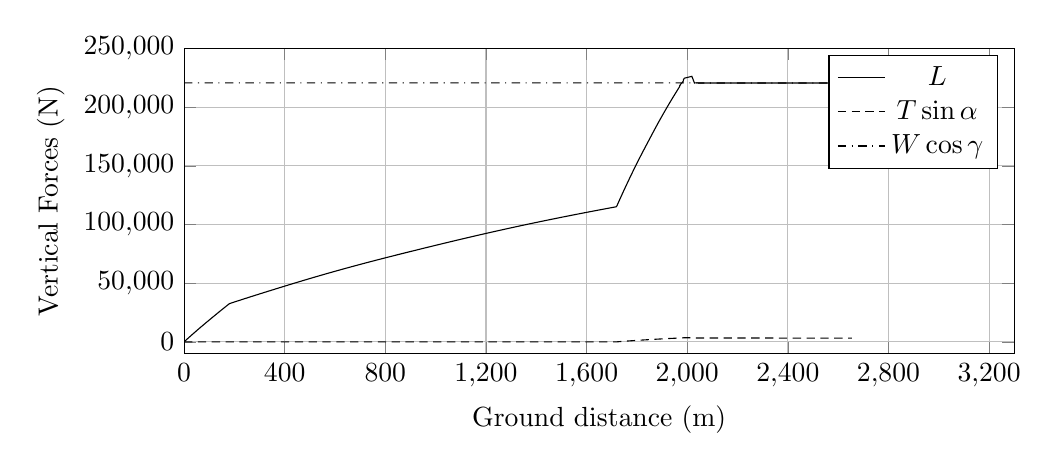 %VerticalForces_vs_GroundDistance
\begin{tikzpicture}

\begin{axis}[
width=\textwidth,
height=0.45\textwidth,
scaled ticks=false, tick label style={/pgf/number format/fixed},
xmin=0.0,
xmax=3300,
xtick={0,400,800,1200,1600,2000,2400,2800,3200,3400},
xlabel={Ground distance (m)},
xmajorgrids,
ymin=-10000.0,
ymax=250000,
ylabel={Vertical Forces (N)},
ytick={0,50000,100000,150000,200000,250000},
ymajorgrids,
legend entries = {$L$\\$T\sin\alpha$\\$W\cos\gamma$\\}
]

\addplot [
color=black,
solid
]
table[row sep=crcr]{
1.373E-8	2.726E-6\\
2.605E-7	5.172E-5\\
2.049E-6	4.069E-4\\
9.924E-6	0.002\\
4.745E-5	0.009\\
1.74E-4	0.035\\
4.061E-4	0.081\\
7.313E-4	0.145\\
0.001	0.229\\
0.002	0.334\\
0.002	0.456\\
0.003	0.598\\
0.004	0.757\\
0.005	0.938\\
0.006	1.137\\
0.007	1.357\\
0.008	1.588\\
0.009	1.845\\
0.011	2.122\\
0.012	2.418\\
0.014	2.735\\
0.015	3.071\\
0.017	3.422\\
0.019	3.797\\
0.021	4.19\\
0.023	4.604\\
0.025	5.034\\
0.028	5.484\\
0.03	5.96\\
0.032	6.448\\
0.035	6.959\\
0.038	7.489\\
0.04	8.04\\
0.043	8.602\\
0.046	9.191\\
0.049	9.796\\
0.053	10.424\\
0.056	11.072\\
0.059	11.747\\
0.063	12.435\\
0.066	13.142\\
0.07	13.872\\
0.074	14.622\\
0.078	15.393\\
0.082	16.181\\
0.086	16.993\\
0.09	17.836\\
0.094	18.687\\
0.099	19.568\\
0.103	20.461\\
0.108	21.37\\
0.112	22.301\\
0.117	23.262\\
0.122	24.25\\
0.127	25.256\\
0.132	26.267\\
0.138	27.302\\
0.143	28.359\\
0.148	29.434\\
0.154	30.529\\
0.159	31.638\\
0.165	32.8\\
0.171	33.978\\
0.177	35.164\\
0.183	36.367\\
0.189	37.594\\
0.196	38.849\\
0.202	40.118\\
0.209	41.409\\
0.215	42.763\\
0.222	44.095\\
0.229	45.483\\
0.236	46.855\\
0.243	48.233\\
0.25	49.67\\
0.258	51.128\\
0.265	52.588\\
0.272	54.07\\
0.28	55.598\\
0.288	57.116\\
0.296	58.697\\
0.304	60.317\\
0.312	61.921\\
0.32	63.546\\
0.329	65.219\\
0.337	66.868\\
0.346	68.595\\
0.355	70.33\\
0.363	72.091\\
0.372	73.892\\
0.382	75.683\\
0.391	77.476\\
0.4	79.337\\
0.41	81.238\\
0.419	83.106\\
0.429	85.0\\
0.438	86.936\\
0.448	88.875\\
0.458	90.853\\
0.468	92.882\\
0.479	94.958\\
0.489	96.999\\
0.5	99.135\\
0.511	101.274\\
0.521	103.394\\
0.532	105.551\\
0.543	107.708\\
0.554	109.874\\
0.565	112.106\\
0.577	114.413\\
0.589	116.695\\
0.6	119.05\\
0.612	121.378\\
0.624	123.716\\
0.636	126.147\\
0.649	128.601\\
0.661	131.051\\
0.674	133.567\\
0.686	136.053\\
0.699	138.609\\
0.712	141.202\\
0.725	143.745\\
0.738	146.324\\
0.752	148.993\\
0.765	151.73\\
0.779	154.438\\
0.793	157.186\\
0.807	160.038\\
0.822	162.814\\
0.836	165.701\\
0.85	168.516\\
0.865	171.43\\
0.88	174.431\\
0.895	177.387\\
0.91	180.325\\
0.925	183.306\\
0.94	186.329\\
0.956	189.402\\
0.971	192.429\\
0.987	195.536\\
1.003	198.692\\
1.019	201.871\\
1.035	205.127\\
1.052	208.331\\
1.068	211.521\\
1.085	214.853\\
1.101	218.135\\
1.118	221.455\\
1.135	224.827\\
1.153	228.284\\
1.17	231.693\\
1.188	235.181\\
1.206	238.795\\
1.224	242.371\\
1.242	245.978\\
1.261	249.666\\
1.279	253.343\\
1.298	256.981\\
1.317	260.68\\
1.335	264.386\\
1.354	268.119\\
1.374	271.943\\
1.393	275.796\\
1.413	279.738\\
1.433	283.654\\
1.453	287.563\\
1.473	291.521\\
1.493	295.583\\
1.514	299.664\\
1.534	303.643\\
1.555	307.801\\
1.576	311.921\\
1.598	316.119\\
1.62	320.47\\
1.641	324.761\\
1.663	329.114\\
1.686	333.579\\
1.708	337.845\\
1.73	342.186\\
1.752	346.583\\
1.774	350.975\\
1.797	355.498\\
1.82	359.997\\
1.843	364.521\\
1.867	369.183\\
1.89	373.831\\
1.914	378.47\\
1.937	383.074\\
1.961	387.786\\
1.985	392.535\\
2.01	397.373\\
2.035	402.266\\
2.059	407.138\\
2.085	412.142\\
2.11	417.173\\
2.135	422.084\\
2.161	427.057\\
2.186	432.112\\
2.213	437.342\\
2.239	442.54\\
2.265	447.689\\
2.292	452.962\\
2.319	458.2\\
2.346	463.468\\
2.373	468.842\\
2.401	474.32\\
2.428	479.707\\
2.456	485.114\\
2.483	490.577\\
2.512	496.144\\
2.54	501.761\\
2.568	507.297\\
2.597	512.913\\
2.626	518.691\\
2.656	524.51\\
2.686	530.331\\
2.715	536.188\\
2.746	542.111\\
2.775	547.945\\
2.805	553.876\\
2.836	559.841\\
2.866	565.835\\
2.898	572.016\\
2.929	578.081\\
2.96	584.295\\
2.992	590.553\\
3.024	596.811\\
3.056	603.157\\
3.089	609.533\\
3.122	616.065\\
3.155	622.438\\
3.188	628.899\\
3.221	635.447\\
3.254	641.985\\
3.288	648.632\\
3.322	655.327\\
3.356	661.977\\
3.391	668.711\\
3.426	675.573\\
3.462	682.778\\
3.497	689.64\\
3.532	696.515\\
3.568	703.385\\
3.604	710.543\\
3.639	717.457\\
3.677	724.847\\
3.713	731.915\\
3.75	739.032\\
3.786	746.126\\
3.823	753.331\\
3.861	760.836\\
3.899	768.359\\
3.937	775.805\\
3.975	783.208\\
4.014	790.744\\
4.052	798.266\\
4.092	806.144\\
4.132	813.814\\
4.172	821.635\\
4.211	829.253\\
4.25	837.011\\
4.292	845.127\\
4.332	853.091\\
4.373	861.045\\
4.414	869.118\\
4.456	877.22\\
4.497	885.304\\
4.538	893.261\\
4.581	901.745\\
4.624	910.031\\
4.666	918.274\\
4.709	926.687\\
4.752	935.15\\
4.795	943.521\\
4.838	951.892\\
4.881	960.323\\
4.926	968.962\\
4.97	977.701\\
5.014	986.274\\
5.059	994.95\\
5.104	1003.852\\
5.15	1012.669\\
5.195	1021.508\\
5.241	1030.52\\
5.288	1039.644\\
5.334	1048.697\\
5.381	1057.705\\
5.428	1066.844\\
5.476	1076.322\\
5.525	1085.774\\
5.573	1095.245\\
5.621	1104.522\\
5.672	1114.379\\
5.72	1123.79\\
5.768	1133.147\\
5.817	1142.699\\
5.866	1152.267\\
5.917	1162.218\\
5.967	1171.881\\
6.017	1181.619\\
6.069	1191.69\\
6.12	1201.656\\
6.171	1211.609\\
6.223	1221.695\\
6.274	1231.557\\
6.326	1241.725\\
6.38	1252.172\\
6.432	1262.393\\
6.485	1272.566\\
6.537	1282.69\\
6.59	1292.998\\
6.644	1303.579\\
6.697	1313.938\\
6.752	1324.498\\
6.807	1335.195\\
6.863	1346.133\\
6.919	1356.876\\
6.975	1367.768\\
7.031	1378.736\\
7.087	1389.596\\
7.145	1400.789\\
7.203	1412.02\\
7.261	1423.378\\
7.321	1434.884\\
7.378	1446.077\\
7.438	1457.621\\
7.497	1469.141\\
7.557	1480.649\\
7.617	1492.383\\
7.677	1503.983\\
7.736	1515.39\\
7.796	1527.083\\
7.857	1538.844\\
7.917	1550.549\\
7.979	1562.52\\
8.04	1574.297\\
8.102	1586.418\\
8.165	1598.456\\
8.226	1610.411\\
8.291	1622.834\\
8.354	1635.039\\
8.418	1647.418\\
8.482	1659.894\\
8.547	1672.525\\
8.613	1685.282\\
8.678	1697.759\\
8.745	1710.665\\
8.811	1723.457\\
8.877	1736.185\\
8.943	1748.997\\
9.011	1762.144\\
9.079	1775.4\\
9.149	1788.792\\
9.216	1801.8\\
9.286	1815.22\\
9.355	1828.714\\
9.424	1841.871\\
9.493	1855.358\\
9.563	1868.721\\
9.632	1882.074\\
9.703	1895.812\\
9.773	1909.351\\
9.844	1923.088\\
9.915	1936.712\\
9.987	1950.64\\
10.059	1964.579\\
10.132	1978.634\\
10.206	1992.808\\
10.279	2006.986\\
10.353	2021.228\\
10.428	2035.646\\
10.503	2050.14\\
10.578	2064.567\\
10.655	2079.368\\
10.73	2093.853\\
10.806	2108.421\\
10.883	2123.206\\
10.959	2137.825\\
11.035	2152.511\\
11.113	2167.503\\
11.191	2182.477\\
11.268	2197.342\\
11.346	2212.445\\
11.424	2227.373\\
11.503	2242.543\\
11.581	2257.685\\
11.662	2273.103\\
11.742	2288.506\\
11.822	2303.91\\
11.902	2319.279\\
11.984	2335.001\\
12.065	2350.724\\
12.148	2366.563\\
12.231	2382.53\\
12.313	2398.349\\
12.397	2414.355\\
12.48	2430.285\\
12.564	2446.559\\
12.648	2462.658\\
12.736	2479.546\\
12.821	2495.85\\
12.908	2512.534\\
12.995	2529.225\\
13.082	2545.873\\
13.17	2562.871\\
13.258	2579.653\\
13.345	2596.393\\
13.433	2613.336\\
13.524	2630.717\\
13.611	2647.416\\
13.702	2664.866\\
13.792	2682.155\\
13.882	2699.404\\
13.975	2717.227\\
14.066	2734.547\\
14.158	2752.185\\
14.251	2769.956\\
14.343	2787.697\\
14.437	2805.728\\
14.533	2823.955\\
14.626	2841.737\\
14.722	2860.114\\
14.819	2878.726\\
14.914	2896.876\\
15.01	2915.272\\
15.108	2934.111\\
15.206	2952.856\\
15.304	2971.585\\
15.403	2990.61\\
15.503	3009.679\\
15.602	3028.517\\
15.701	3047.434\\
15.801	3066.667\\
15.9	3085.528\\
16.002	3104.958\\
16.103	3124.274\\
16.204	3143.735\\
16.305	3162.922\\
16.406	3182.196\\
16.509	3201.953\\
16.615	3222.077\\
16.718	3241.768\\
16.823	3261.892\\
16.929	3282.044\\
17.035	3302.306\\
17.141	3322.541\\
17.246	3342.654\\
17.352	3362.843\\
17.458	3383.179\\
17.566	3403.656\\
17.673	3424.148\\
17.782	3444.902\\
17.891	3465.746\\
18.001	3486.71\\
18.11	3507.515\\
18.22	3528.408\\
18.328	3548.97\\
18.437	3569.927\\
18.549	3591.205\\
18.659	3612.224\\
18.771	3633.464\\
18.884	3654.972\\
18.996	3676.448\\
19.109	3697.896\\
19.223	3719.63\\
19.338	3741.495\\
19.456	3764.107\\
19.573	3786.427\\
19.69	3808.647\\
19.805	3830.562\\
19.924	3853.145\\
20.042	3875.687\\
20.158	3897.837\\
20.278	3920.637\\
20.396	3943.095\\
20.516	3965.96\\
20.637	3988.966\\
20.755	4011.298\\
20.874	4034.113\\
20.996	4057.266\\
21.118	4080.5\\
21.24	4103.779\\
21.361	4126.804\\
21.485	4150.347\\
21.608	4173.679\\
21.732	4197.374\\
21.857	4221.078\\
21.981	4244.697\\
22.108	4268.86\\
22.235	4293.012\\
22.362	4317.05\\
22.488	4341.036\\
22.614	4365.052\\
22.744	4389.767\\
22.873	4414.28\\
23.004	4439.088\\
23.133	4463.684\\
23.263	4488.361\\
23.393	4513.06\\
23.523	4537.795\\
23.655	4562.904\\
23.786	4587.766\\
23.917	4612.721\\
24.047	4637.429\\
24.178	4662.408\\
24.315	4688.281\\
24.448	4713.539\\
24.579	4738.544\\
24.71	4763.433\\
24.843	4788.733\\
24.976	4813.904\\
25.112	4839.702\\
25.247	4865.455\\
25.385	4891.635\\
25.522	4917.729\\
25.661	4944.129\\
25.799	4970.234\\
25.826	4975.493\\
25.84	4978.014\\
25.841	4978.28\\
25.842	4978.52\\
25.848	4979.552\\
25.864	4982.684\\
25.906	4990.573\\
25.999	5008.343\\
26.123	5031.903\\
26.25	5056.011\\
26.377	5080.073\\
26.506	5104.669\\
26.634	5128.916\\
26.763	5153.472\\
26.893	5178.138\\
27.023	5202.77\\
27.154	5227.658\\
27.288	5253.071\\
27.42	5278.237\\
27.556	5303.911\\
27.691	5329.663\\
27.826	5355.334\\
27.96	5380.619\\
28.097	5406.63\\
28.233	5432.501\\
28.369	5458.298\\
28.507	5484.466\\
28.645	5510.81\\
28.783	5536.935\\
28.923	5563.467\\
29.062	5589.939\\
29.202	5616.479\\
29.343	5643.277\\
29.483	5669.815\\
29.626	5696.895\\
29.767	5723.664\\
29.909	5750.664\\
30.052	5777.665\\
30.197	5805.14\\
30.342	5832.749\\
30.486	5859.988\\
30.633	5887.828\\
30.778	5915.473\\
30.924	5943.08\\
31.071	5970.948\\
31.218	5998.846\\
31.367	6026.978\\
31.515	6055.146\\
31.664	6083.235\\
31.815	6111.868\\
31.966	6140.629\\
32.115	6168.841\\
32.266	6197.41\\
32.418	6226.177\\
32.57	6254.896\\
32.722	6283.761\\
32.877	6313.06\\
33.032	6342.382\\
33.185	6371.371\\
33.341	6400.96\\
33.498	6430.527\\
33.654	6460.093\\
33.811	6489.888\\
33.97	6519.875\\
34.126	6549.499\\
34.286	6579.622\\
34.445	6609.721\\
34.606	6640.114\\
34.766	6670.508\\
34.926	6700.691\\
35.086	6730.963\\
35.248	6761.567\\
35.412	6792.562\\
35.574	6823.024\\
35.735	6853.605\\
35.899	6884.539\\
36.065	6915.868\\
36.23	6947.079\\
36.395	6978.085\\
36.561	7009.535\\
36.728	7040.936\\
36.894	7072.277\\
37.059	7103.442\\
37.227	7135.127\\
37.394	7166.688\\
37.562	7198.317\\
37.733	7230.48\\
37.903	7262.648\\
38.071	7294.335\\
38.238	7325.741\\
38.408	7357.775\\
38.578	7389.673\\
38.75	7422.2\\
38.92	7454.174\\
39.093	7486.764\\
39.265	7519.069\\
39.437	7551.409\\
39.609	7583.852\\
39.783	7616.563\\
39.956	7649.175\\
40.132	7682.312\\
40.309	7715.461\\
40.486	7748.819\\
40.664	7782.224\\
40.84	7815.329\\
41.018	7848.814\\
41.198	7882.554\\
41.377	7916.267\\
41.557	7950.013\\
41.736	7983.642\\
41.916	8017.322\\
42.097	8051.456\\
42.278	8085.35\\
42.46	8119.47\\
42.64	8153.266\\
42.822	8187.423\\
43.006	8221.838\\
43.19	8256.348\\
43.372	8290.466\\
43.556	8324.87\\
43.74	8359.428\\
43.924	8393.922\\
44.107	8428.109\\
44.294	8463.163\\
44.479	8497.806\\
44.665	8532.579\\
44.852	8567.637\\
45.039	8602.626\\
45.228	8637.902\\
45.415	8672.934\\
45.603	8708.027\\
45.793	8743.494\\
45.984	8779.131\\
46.173	8814.418\\
46.364	8850.196\\
46.554	8885.541\\
46.745	8921.29\\
46.936	8956.946\\
47.127	8992.563\\
47.319	9028.355\\
47.511	9064.211\\
47.705	9100.456\\
47.9	9136.734\\
48.093	9172.674\\
48.287	9208.905\\
48.484	9245.543\\
48.681	9282.213\\
48.875	9318.417\\
49.071	9354.795\\
49.267	9391.361\\
49.466	9428.325\\
49.662	9464.79\\
49.86	9501.573\\
50.058	9538.468\\
50.258	9575.604\\
50.457	9612.697\\
50.656	9649.542\\
50.859	9687.39\\
51.061	9724.859\\
51.264	9762.446\\
51.464	9799.66\\
51.665	9836.886\\
51.866	9874.202\\
52.074	9912.888\\
52.282	9951.459\\
52.487	9989.339\\
52.695	10027.995\\
52.9	10065.973\\
53.108	10104.491\\
53.312	10142.176\\
53.52	10180.758\\
53.727	10219.052\\
53.937	10257.952\\
54.145	10296.458\\
54.351	10334.577\\
54.562	10373.575\\
54.776	10413.113\\
54.988	10452.233\\
55.198	10491.068\\
55.41	10530.33\\
55.624	10569.78\\
55.837	10609.076\\
56.047	10647.908\\
56.261	10687.459\\
56.475	10726.898\\
56.691	10766.729\\
56.909	10806.989\\
57.127	10847.18\\
57.347	10887.631\\
57.565	10927.79\\
57.782	10967.866\\
57.999	11007.856\\
58.218	11048.149\\
58.436	11088.243\\
58.658	11129.038\\
58.88	11169.895\\
59.103	11211.011\\
59.324	11251.617\\
59.545	11292.293\\
59.768	11333.239\\
59.991	11374.13\\
60.216	11415.56\\
60.44	11456.651\\
60.665	11497.955\\
60.891	11539.493\\
61.116	11580.694\\
61.343	11622.413\\
61.572	11664.34\\
61.799	11705.93\\
62.026	11747.538\\
62.254	11789.407\\
62.483	11831.322\\
62.714	11873.617\\
62.945	11915.921\\
63.178	11958.615\\
63.411	12001.294\\
63.645	12044.076\\
63.877	12086.569\\
64.112	12129.424\\
64.347	12172.492\\
64.583	12215.626\\
64.819	12258.672\\
65.056	12301.936\\
65.295	12345.594\\
65.532	12388.887\\
65.77	12432.456\\
66.01	12476.204\\
66.253	12520.435\\
66.493	12564.355\\
66.734	12608.212\\
66.977	12652.557\\
67.219	12696.664\\
67.464	12741.293\\
67.706	12785.322\\
67.954	12830.469\\
68.198	12874.967\\
68.444	12919.736\\
68.69	12964.447\\
68.94	13009.866\\
69.19	13055.466\\
69.44	13100.8\\
69.69	13146.321\\
69.941	13191.935\\
70.193	13237.692\\
70.447	13283.783\\
70.699	13329.664\\
70.954	13375.937\\
71.211	13422.619\\
71.468	13469.146\\
71.725	13515.756\\
71.982	13562.474\\
72.241	13609.384\\
72.499	13656.064\\
72.759	13703.34\\
73.02	13750.562\\
73.281	13797.834\\
73.543	13845.326\\
73.806	13892.831\\
74.072	13941.057\\
74.339	13989.298\\
74.605	14037.466\\
74.873	14085.858\\
75.14	14134.235\\
75.411	14183.232\\
75.683	14232.24\\
75.951	14280.676\\
76.224	14330.054\\
76.499	14379.687\\
76.772	14428.994\\
77.047	14478.647\\
77.323	14528.457\\
77.599	14578.101\\
77.878	14628.461\\
78.157	14678.727\\
78.438	14729.542\\
78.721	14780.436\\
79.001	14830.917\\
79.284	14881.817\\
79.57	14933.416\\
79.854	14984.56\\
80.139	15035.861\\
80.426	15087.416\\
80.715	15139.418\\
81.007	15191.962\\
81.295	15243.814\\
81.585	15295.96\\
81.875	15347.973\\
82.171	15401.263\\
82.467	15454.442\\
82.764	15507.8\\
83.058	15560.556\\
83.359	15614.51\\
83.657	15668.02\\
83.955	15721.538\\
84.253	15775.067\\
84.557	15829.492\\
84.86	15883.885\\
85.165	15938.577\\
85.472	15993.586\\
85.779	16048.643\\
86.087	16103.771\\
86.398	16159.499\\
86.711	16215.497\\
87.026	16271.959\\
87.34	16328.27\\
87.654	16384.395\\
87.967	16440.391\\
88.285	16497.357\\
88.61	16555.505\\
88.929	16612.44\\
89.25	16669.892\\
89.575	16728.025\\
89.902	16786.515\\
90.226	16844.331\\
90.549	16902.109\\
90.878	16960.831\\
91.205	17019.122\\
91.538	17078.692\\
91.871	17138.067\\
92.201	17197.056\\
92.531	17255.975\\
92.864	17315.3\\
93.198	17374.93\\
93.533	17434.663\\
93.867	17494.284\\
94.203	17554.195\\
94.541	17614.323\\
94.874	17673.734\\
95.217	17734.84\\
95.554	17794.903\\
95.892	17855.191\\
96.231	17915.433\\
96.572	17976.189\\
96.908	18036.021\\
97.248	18096.545\\
97.588	18157.138\\
97.926	18217.276\\
98.267	18277.94\\
98.605	18338.192\\
98.946	18398.768\\
99.287	18459.437\\
99.634	18521.136\\
99.977	18582.207\\
100.316	18642.51\\
100.656	18702.932\\
100.996	18763.464\\
101.34	18824.633\\
101.68	18884.983\\
102.017	18944.856\\
102.357	19005.282\\
102.694	19065.281\\
103.035	19125.926\\
103.376	19186.472\\
103.719	19247.286\\
104.059	19307.683\\
104.395	19367.446\\
104.733	19427.474\\
105.071	19487.53\\
105.407	19547.269\\
105.744	19607.081\\
106.08	19666.625\\
106.416	19726.406\\
106.756	19786.764\\
107.094	19846.787\\
107.432	19906.66\\
107.447	19909.322\\
107.458	19911.388\\
107.462	19912.131\\
107.465	19912.667\\
107.468	19913.152\\
107.484	19915.91\\
107.532	19924.457\\
107.687	19951.965\\
107.976	20003.264\\
108.277	20056.826\\
108.582	20110.824\\
108.886	20164.764\\
109.192	20219.166\\
109.502	20274.238\\
109.811	20328.938\\
110.121	20384.007\\
110.433	20439.337\\
110.747	20495.117\\
111.065	20551.419\\
111.382	20607.737\\
111.701	20664.334\\
112.023	20721.405\\
112.343	20778.193\\
112.668	20835.808\\
112.993	20893.413\\
113.32	20951.321\\
113.65	21009.875\\
113.979	21068.117\\
114.313	21127.393\\
114.644	21186.125\\
114.981	21245.737\\
115.32	21305.752\\
115.658	21365.66\\
116.001	21426.361\\
116.342	21486.874\\
116.686	21547.759\\
117.033	21609.206\\
117.379	21670.413\\
117.729	21732.284\\
118.08	21794.458\\
118.434	21857.014\\
118.792	21920.382\\
119.148	21983.314\\
119.504	22046.26\\
119.863	22109.739\\
120.226	22173.986\\
120.59	22238.272\\
120.955	22302.851\\
121.32	22367.184\\
121.686	22431.895\\
122.053	22496.733\\
122.423	22561.974\\
122.795	22627.721\\
123.166	22693.243\\
123.54	22759.095\\
123.912	22824.875\\
124.29	22891.518\\
124.663	22957.245\\
125.039	23023.508\\
125.414	23089.584\\
125.79	23155.814\\
126.168	23222.525\\
126.546	23289.025\\
126.925	23355.715\\
127.303	23422.295\\
127.683	23489.103\\
128.062	23555.94\\
128.444	23622.986\\
128.823	23689.644\\
129.199	23755.802\\
129.578	23822.36\\
129.955	23888.679\\
130.334	23955.17\\
130.714	24021.931\\
131.095	24088.789\\
131.477	24155.845\\
131.857	24222.562\\
132.239	24289.535\\
132.616	24355.719\\
133.0	24423.011\\
133.381	24489.803\\
133.761	24556.414\\
134.136	24622.168\\
134.516	24688.579\\
134.897	24755.332\\
135.274	24821.371\\
135.652	24887.501\\
136.033	24954.168\\
136.412	25020.377\\
136.79	25086.433\\
137.17	25152.876\\
137.548	25218.989\\
137.926	25284.958\\
138.305	25351.059\\
138.684	25417.233\\
139.063	25483.409\\
139.441	25549.247\\
139.819	25615.255\\
140.198	25681.239\\
140.573	25746.662\\
140.951	25812.431\\
141.328	25878.22\\
141.706	25944.026\\
142.084	26009.746\\
142.464	26075.79\\
142.841	26141.404\\
143.219	26207.17\\
143.6	26273.319\\
143.98	26339.382\\
144.359	26405.313\\
144.736	26470.626\\
145.113	26536.139\\
145.491	26601.691\\
145.87	26667.54\\
146.245	26732.486\\
146.624	26798.188\\
147.001	26863.534\\
147.379	26928.978\\
147.757	26994.457\\
148.136	27060.046\\
148.514	27125.453\\
148.891	27190.7\\
149.271	27256.486\\
149.653	27322.488\\
150.033	27388.146\\
150.414	27453.91\\
150.793	27519.465\\
151.173	27584.979\\
151.554	27650.778\\
151.935	27716.476\\
152.319	27782.696\\
152.702	27848.768\\
153.083	27914.448\\
153.467	27980.5\\
153.848	28046.22\\
154.231	28112.096\\
154.615	28178.162\\
155.0	28244.419\\
155.383	28310.253\\
155.768	28376.451\\
156.151	28442.267\\
156.535	28508.22\\
156.92	28574.335\\
157.306	28640.644\\
157.691	28706.699\\
158.078	28773.025\\
158.465	28839.434\\
158.851	28905.625\\
159.24	28972.148\\
159.627	29038.518\\
160.02	29105.709\\
160.408	29172.169\\
160.796	29238.567\\
161.184	29304.982\\
161.576	29372.01\\
161.968	29438.945\\
162.358	29505.563\\
162.751	29572.637\\
163.145	29639.995\\
163.537	29706.884\\
163.93	29773.766\\
164.324	29841.015\\
164.717	29908.031\\
165.11	29975.005\\
165.504	30042.004\\
165.898	30109.183\\
166.291	30176.123\\
166.689	30243.685\\
167.083	30310.73\\
167.48	30378.255\\
167.88	30446.187\\
168.278	30513.783\\
168.677	30581.649\\
169.075	30649.094\\
169.476	30717.176\\
169.878	30785.416\\
170.279	30853.387\\
170.681	30921.527\\
171.086	30990.126\\
171.488	31058.12\\
171.893	31126.695\\
172.297	31195.123\\
172.703	31263.722\\
173.111	31332.694\\
173.516	31401.294\\
173.926	31470.469\\
174.336	31539.768\\
174.746	31609.002\\
175.157	31678.396\\
175.569	31747.852\\
175.98	31817.085\\
176.393	31886.74\\
176.804	31956.035\\
177.219	32026.023\\
177.633	32095.693\\
178.051	32166.014\\
178.467	32236.046\\
178.884	32306.12\\
179.298	32375.806\\
179.716	32446.002\\
180.134	32516.254\\
180.265	32538.134\\
180.554	32586.718\\
180.977	32616.729\\
181.732	32670.291\\
182.618	32733.154\\
183.499	32795.61\\
184.388	32858.585\\
185.275	32921.389\\
186.161	32984.078\\
187.058	33047.533\\
187.95	33110.625\\
188.843	33173.771\\
189.732	33236.549\\
190.631	33300.021\\
191.532	33363.601\\
192.429	33426.917\\
193.329	33490.398\\
194.234	33554.128\\
195.149	33618.605\\
196.058	33682.666\\
196.967	33746.583\\
197.881	33810.941\\
198.802	33875.646\\
199.723	33940.386\\
200.642	34004.961\\
201.57	34070.155\\
202.492	34134.872\\
203.409	34199.208\\
204.337	34264.288\\
205.262	34329.112\\
206.198	34394.651\\
207.137	34460.433\\
208.071	34525.799\\
209.007	34591.269\\
209.959	34657.82\\
210.905	34723.935\\
211.847	34789.777\\
212.793	34855.83\\
213.736	34921.645\\
214.693	34988.39\\
215.655	35055.473\\
216.615	35122.383\\
217.574	35189.187\\
218.537	35256.262\\
219.5	35323.336\\
220.468	35390.622\\
221.446	35458.667\\
222.419	35526.31\\
223.396	35594.141\\
224.371	35661.842\\
225.347	35729.615\\
226.331	35797.902\\
227.314	35866.037\\
228.304	35934.672\\
229.296	36003.402\\
230.281	36071.589\\
231.282	36140.883\\
232.277	36209.735\\
233.291	36279.82\\
234.301	36349.647\\
235.303	36418.904\\
236.311	36488.48\\
237.329	36558.756\\
238.352	36629.36\\
239.372	36699.729\\
240.402	36770.681\\
241.433	36841.737\\
242.465	36912.813\\
243.499	36984.033\\
244.549	37056.257\\
245.592	37127.993\\
246.642	37200.163\\
247.692	37272.356\\
248.757	37345.447\\
249.806	37417.5\\
250.868	37490.396\\
251.931	37563.26\\
253.007	37637.062\\
254.08	37710.599\\
255.148	37783.769\\
256.229	37857.75\\
257.307	37931.555\\
258.396	38006.035\\
259.479	38080.067\\
260.573	38154.906\\
261.682	38230.645\\
262.772	38305.096\\
263.871	38380.112\\
264.973	38455.308\\
266.098	38531.988\\
267.213	38608.005\\
268.325	38683.817\\
269.456	38760.841\\
270.592	38838.142\\
271.716	38914.651\\
272.855	38992.16\\
274.016	39071.086\\
275.148	39147.992\\
276.299	39226.221\\
277.449	39304.307\\
278.615	39383.454\\
279.781	39462.593\\
280.95	39541.87\\
282.122	39621.312\\
283.321	39702.605\\
284.514	39783.39\\
285.708	39864.235\\
286.895	39944.562\\
288.115	40027.097\\
289.336	40109.721\\
290.555	40192.095\\
291.771	40274.257\\
293.0	40357.258\\
294.233	40440.554\\
295.476	40524.447\\
296.731	40609.072\\
297.99	40694.019\\
299.251	40779.015\\
300.521	40864.557\\
301.809	40951.305\\
303.093	41037.801\\
304.389	41125.028\\
305.676	41211.593\\
306.97	41298.642\\
308.295	41387.709\\
309.578	41473.944\\
310.871	41560.788\\
312.157	41647.15\\
313.46	41734.651\\
314.761	41821.974\\
316.075	41910.107\\
317.414	41999.869\\
318.747	42089.226\\
320.073	42178.104\\
321.392	42266.444\\
322.723	42355.633\\
324.06	42445.1\\
325.404	42535.071\\
326.749	42625.058\\
328.071	42713.458\\
329.426	42804.069\\
330.754	42892.834\\
332.098	42982.59\\
333.42	43070.929\\
334.731	43158.45\\
336.073	43248.088\\
337.393	43336.16\\
338.709	43423.971\\
340.031	43512.167\\
341.34	43599.478\\
342.656	43687.198\\
343.967	43774.599\\
345.253	43860.272\\
346.55	43946.709\\
347.853	44033.523\\
349.145	44119.562\\
350.424	44204.686\\
351.702	44289.748\\
352.99	44375.462\\
354.265	44460.289\\
355.533	44544.649\\
356.799	44628.861\\
358.056	44712.429\\
359.309	44795.759\\
359.36	44799.102\\
359.411	44802.492\\
359.421	44803.191\\
359.432	44803.893\\
359.491	44807.84\\
359.78	44827.029\\
360.488	44874.108\\
361.577	44946.46\\
362.661	45018.523\\
363.761	45091.612\\
364.859	45164.526\\
365.969	45238.221\\
367.076	45311.748\\
368.195	45386.06\\
369.313	45460.23\\
370.437	45534.826\\
371.566	45609.757\\
372.701	45685.065\\
373.846	45761.016\\
374.997	45837.288\\
376.154	45913.999\\
377.32	45991.295\\
378.485	46068.468\\
379.666	46146.713\\
380.846	46224.849\\
382.035	46303.54\\
383.219	46381.949\\
384.429	46461.976\\
385.634	46541.673\\
386.846	46621.851\\
388.068	46702.633\\
389.294	46783.658\\
390.539	46865.907\\
391.768	46947.106\\
393.011	47029.185\\
394.265	47111.988\\
395.522	47194.888\\
396.79	47278.597\\
398.077	47363.444\\
399.352	47447.475\\
400.634	47531.955\\
401.924	47616.925\\
403.219	47702.219\\
404.528	47788.363\\
405.832	47874.175\\
407.139	47960.156\\
408.452	48046.481\\
409.766	48132.786\\
411.101	48220.527\\
412.417	48306.935\\
413.737	48393.566\\
415.063	48480.537\\
416.375	48566.621\\
417.696	48653.202\\
419.029	48740.518\\
420.365	48828.023\\
421.681	48914.225\\
423.01	49001.155\\
424.328	49087.354\\
425.647	49173.631\\
426.963	49259.58\\
428.292	49346.405\\
429.616	49432.859\\
430.931	49518.685\\
432.237	49603.857\\
433.551	49689.542\\
434.867	49775.279\\
436.168	49860.026\\
437.464	49944.347\\
438.786	50030.379\\
440.093	50115.359\\
441.385	50199.357\\
442.681	50283.595\\
443.974	50367.504\\
445.263	50451.211\\
446.549	50534.622\\
447.847	50618.78\\
449.122	50701.408\\
450.396	50783.917\\
451.681	50867.127\\
452.961	50949.968\\
454.237	51032.47\\
455.504	51114.328\\
456.783	51197.004\\
458.049	51278.748\\
459.313	51360.332\\
460.578	51441.88\\
461.84	51523.272\\
463.101	51604.512\\
464.365	51685.877\\
465.624	51766.928\\
466.876	51847.499\\
468.128	51927.99\\
469.384	52008.678\\
470.637	52089.131\\
471.885	52169.252\\
473.143	52249.998\\
474.392	52330.09\\
475.641	52410.094\\
476.883	52489.676\\
478.129	52569.432\\
479.375	52649.103\\
480.622	52728.833\\
481.862	52808.071\\
483.107	52887.601\\
484.345	52966.626\\
485.578	53045.322\\
486.811	53123.934\\
488.047	53202.715\\
489.286	53281.625\\
490.526	53360.512\\
491.761	53439.108\\
492.99	53517.21\\
494.222	53595.495\\
495.449	53673.438\\
496.68	53751.581\\
497.905	53829.288\\
499.142	53907.668\\
500.369	53985.41\\
501.605	54063.682\\
502.835	54141.504\\
504.069	54219.559\\
505.304	54297.663\\
506.536	54375.472\\
507.773	54453.539\\
509.011	54531.662\\
510.24	54609.192\\
511.473	54686.877\\
512.709	54764.741\\
513.933	54841.759\\
515.163	54919.148\\
516.394	54996.542\\
517.621	55073.612\\
518.861	55151.491\\
520.09	55228.603\\
521.325	55306.052\\
522.556	55383.235\\
523.787	55460.333\\
525.021	55537.555\\
526.254	55614.706\\
527.486	55691.717\\
528.725	55769.155\\
529.953	55845.815\\
531.188	55922.945\\
532.43	56000.405\\
533.654	56076.662\\
534.89	56153.638\\
536.117	56230.032\\
537.352	56306.914\\
538.591	56383.919\\
539.832	56461.037\\
541.071	56537.995\\
542.31	56614.866\\
543.55	56691.741\\
544.788	56768.518\\
546.025	56845.108\\
547.27	56922.17\\
548.518	56999.375\\
549.763	57076.351\\
551.005	57153.056\\
552.247	57229.794\\
553.494	57306.733\\
554.734	57383.178\\
555.986	57460.307\\
557.235	57537.243\\
558.484	57614.091\\
559.73	57690.775\\
560.986	57767.97\\
562.235	57844.698\\
563.489	57921.64\\
564.743	57998.57\\
565.993	58075.206\\
567.254	58152.474\\
568.516	58229.742\\
569.778	58306.941\\
571.036	58383.886\\
572.293	58460.65\\
573.56	58538.044\\
574.816	58614.675\\
576.087	58692.229\\
577.354	58769.392\\
578.612	58846.037\\
579.878	58923.107\\
581.143	59000.024\\
582.41	59077.036\\
583.678	59154.078\\
584.946	59231.059\\
586.225	59308.638\\
587.497	59385.764\\
588.773	59463.044\\
590.046	59540.126\\
591.326	59617.555\\
592.602	59694.699\\
593.881	59771.946\\
595.161	59849.248\\
596.449	59927.003\\
597.737	60004.646\\
599.023	60082.143\\
600.314	60159.88\\
601.596	60237.02\\
602.88	60314.27\\
604.172	60391.87\\
605.467	60469.661\\
606.759	60547.217\\
608.059	60625.163\\
609.355	60702.864\\
610.663	60781.186\\
611.967	60859.249\\
613.267	60936.978\\
614.573	61015.02\\
615.883	61093.271\\
617.185	61171.023\\
618.495	61249.156\\
619.808	61327.438\\
621.119	61405.512\\
622.431	61483.598\\
623.751	61562.119\\
625.062	61640.072\\
626.389	61718.904\\
627.705	61797.001\\
629.038	61876.082\\
630.365	61954.754\\
631.696	62033.613\\
633.024	62112.225\\
634.356	62191.016\\
635.689	62269.838\\
637.027	62348.916\\
638.367	62428.029\\
639.708	62507.112\\
641.052	62586.36\\
642.39	62665.218\\
643.741	62744.729\\
645.089	62824.033\\
646.444	62903.723\\
647.798	62983.273\\
649.148	63062.512\\
650.509	63142.363\\
651.867	63222.031\\
653.23	63301.88\\
654.591	63381.579\\
655.957	63461.47\\
657.33	63541.784\\
658.706	63622.15\\
660.071	63701.863\\
661.443	63781.908\\
662.82	63862.242\\
664.202	63942.772\\
665.584	64023.243\\
666.969	64103.836\\
668.354	64184.327\\
669.746	64265.216\\
671.143	64346.355\\
672.535	64427.142\\
673.932	64508.136\\
675.332	64589.239\\
676.736	64670.59\\
678.14	64751.799\\
679.548	64833.242\\
680.961	64914.885\\
682.375	64996.517\\
683.789	65078.103\\
685.217	65160.477\\
686.634	65242.137\\
688.062	65324.389\\
689.495	65406.803\\
690.928	65489.213\\
692.366	65571.873\\
693.809	65654.735\\
695.247	65737.255\\
696.693	65820.157\\
698.132	65902.62\\
699.582	65985.668\\
701.043	66069.27\\
702.495	66152.337\\
703.947	66235.316\\
705.408	66318.734\\
706.87	66402.137\\
708.336	66485.793\\
709.808	66569.645\\
711.287	66653.912\\
712.761	66737.757\\
714.242	66821.999\\
715.735	66906.856\\
717.231	66991.822\\
718.724	67076.548\\
720.228	67161.82\\
721.733	67247.146\\
723.241	67332.573\\
724.749	67417.903\\
726.265	67503.621\\
727.789	67589.77\\
729.31	67675.656\\
730.833	67761.635\\
732.368	67848.21\\
733.901	67934.648\\
735.443	68021.505\\
736.988	68108.439\\
738.528	68195.081\\
740.079	68282.258\\
741.638	68369.787\\
743.198	68457.351\\
744.767	68545.381\\
746.34	68633.575\\
747.91	68721.497\\
749.493	68810.102\\
751.079	68898.833\\
752.669	68987.726\\
754.266	69076.946\\
755.873	69166.627\\
757.474	69255.972\\
759.084	69345.746\\
760.696	69435.522\\
762.324	69526.154\\
763.958	69617.068\\
765.598	69708.258\\
767.231	69798.996\\
768.877	69890.402\\
770.533	69982.274\\
772.191	70074.207\\
773.857	70166.528\\
775.532	70259.265\\
777.204	70351.797\\
778.884	70444.712\\
780.567	70537.723\\
782.258	70631.095\\
783.965	70725.266\\
785.672	70819.421\\
787.39	70914.118\\
789.125	71009.688\\
790.852	71104.722\\
792.598	71200.756\\
794.348	71296.976\\
796.113	71393.93\\
797.893	71491.601\\
799.668	71588.974\\
801.457	71687.09\\
803.252	71785.414\\
805.071	71885.01\\
806.891	71984.541\\
808.71	72083.997\\
810.547	72184.396\\
812.397	72285.412\\
814.255	72386.801\\
816.133	72489.182\\
818.028	72592.475\\
819.921	72695.583\\
821.837	72799.825\\
823.759	72904.342\\
825.697	73009.676\\
827.654	73115.976\\
829.62	73222.703\\
831.608	73330.542\\
833.606	73438.838\\
835.614	73547.615\\
837.652	73657.964\\
839.701	73768.781\\
841.783	73881.363\\
843.875	73994.387\\
846.001	74109.206\\
848.135	74224.341\\
850.301	74341.135\\
852.494	74459.3\\
854.716	74578.967\\
856.953	74699.362\\
859.245	74822.614\\
861.554	74946.702\\
863.886	75071.963\\
866.247	75198.667\\
868.634	75326.712\\
871.031	75455.173\\
873.443	75584.368\\
875.868	75714.223\\
878.287	75843.622\\
880.687	75971.933\\
883.084	76099.971\\
885.458	76226.77\\
887.809	76352.224\\
890.126	76475.805\\
892.431	76598.645\\
894.727	76720.985\\
896.982	76841.064\\
899.215	76959.877\\
901.415	77076.918\\
903.6	77193.094\\
905.763	77308.023\\
907.913	77422.208\\
910.046	77535.493\\
912.162	77647.769\\
914.253	77758.665\\
916.319	77868.237\\
918.377	77977.314\\
920.423	78085.688\\
922.449	78192.968\\
924.468	78299.835\\
926.475	78406.062\\
928.463	78511.212\\
930.442	78615.84\\
932.417	78720.259\\
934.362	78823.03\\
936.293	78925.021\\
938.221	79026.88\\
940.147	79128.512\\
942.063	79229.648\\
943.966	79330.051\\
945.856	79429.714\\
947.741	79529.144\\
949.625	79628.418\\
950.001	79648.223\\
950.023	79649.412\\
950.131	79655.092\\
950.541	79676.73\\
951.733	79739.534\\
953.514	79833.369\\
955.339	79929.484\\
957.175	80026.157\\
959.029	80123.733\\
960.883	80221.313\\
962.755	80319.804\\
964.644	80419.141\\
966.532	80518.4\\
968.445	80618.907\\
970.371	80720.14\\
972.312	80822.085\\
974.261	80924.365\\
976.23	81027.739\\
978.213	81131.782\\
980.212	81236.616\\
982.23	81342.38\\
984.267	81449.123\\
986.315	81556.408\\
988.396	81665.381\\
990.491	81775.014\\
992.598	81885.239\\
994.715	81995.955\\
996.85	82107.528\\
999.018	82220.776\\
1001.215	82335.52\\
1003.422	82450.718\\
1005.644	82566.61\\
1007.906	82684.529\\
1010.182	82803.126\\
1012.459	82921.759\\
1014.77	83042.016\\
1017.094	83162.939\\
1019.422	83283.986\\
1021.78	83406.488\\
1024.116	83527.824\\
1026.476	83650.267\\
1028.844	83773.135\\
1031.191	83894.773\\
1033.538	84016.37\\
1035.88	84137.625\\
1038.198	84257.525\\
1040.522	84377.702\\
1042.829	84496.92\\
1045.126	84615.527\\
1047.412	84733.468\\
1049.678	84850.326\\
1051.93	84966.392\\
1054.169	85081.724\\
1056.406	85196.882\\
1058.618	85310.615\\
1060.824	85424.031\\
1063.005	85536.042\\
1065.181	85647.775\\
1067.339	85758.493\\
1069.488	85868.647\\
1071.646	85979.23\\
1073.79	86088.95\\
1075.912	86197.542\\
1078.037	86306.201\\
1080.146	86413.969\\
1082.247	86521.215\\
1084.337	86627.878\\
1086.425	86734.317\\
1088.494	86839.783\\
1090.568	86945.361\\
1092.631	87050.339\\
1094.681	87154.597\\
1096.735	87258.988\\
1098.782	87362.899\\
1100.813	87465.986\\
1102.845	87569.021\\
1104.871	87671.676\\
1106.894	87774.132\\
1108.91	87876.133\\
1110.918	87977.704\\
1112.914	88078.573\\
1114.922	88179.937\\
1116.915	88280.53\\
1118.914	88381.31\\
1120.906	88481.726\\
1122.899	88582.079\\
1124.892	88682.341\\
1126.872	88781.913\\
1128.847	88881.118\\
1130.81	88979.722\\
1132.786	89078.846\\
1134.757	89177.653\\
1136.723	89276.184\\
1138.685	89374.415\\
1140.641	89472.247\\
1142.597	89570.051\\
1144.558	89668.014\\
1146.514	89765.62\\
1148.467	89863.047\\
1150.412	89959.996\\
1152.365	90057.274\\
1154.306	90153.861\\
1156.256	90250.849\\
1158.208	90347.884\\
1160.146	90444.127\\
1162.09	90540.596\\
1164.033	90636.902\\
1165.979	90733.348\\
1167.916	90829.245\\
1169.856	90925.193\\
1171.787	91020.684\\
1173.721	91116.213\\
1175.651	91211.45\\
1177.573	91306.256\\
1179.512	91401.844\\
1181.442	91496.887\\
1183.371	91591.795\\
1185.291	91686.227\\
1187.218	91780.886\\
1189.153	91875.871\\
1191.082	91970.507\\
1193.012	92065.115\\
1194.931	92159.1\\
1196.858	92253.405\\
1198.793	92348.049\\
1200.714	92441.893\\
1202.636	92535.771\\
1204.562	92629.709\\
1206.486	92723.523\\
1208.42	92817.734\\
1210.35	92911.641\\
1212.28	93005.543\\
1214.203	93098.987\\
1216.136	93192.819\\
1218.066	93286.442\\
1219.988	93379.649\\
1221.911	93472.775\\
1223.838	93566.032\\
1225.757	93658.868\\
1227.691	93752.294\\
1229.619	93845.391\\
1231.548	93938.461\\
1233.476	94031.42\\
1235.405	94124.332\\
1237.335	94217.202\\
1239.265	94310.016\\
1241.202	94403.072\\
1243.138	94496.021\\
1245.079	94589.129\\
1247.011	94681.712\\
1248.943	94774.234\\
1250.88	94866.932\\
1252.813	94959.349\\
1254.746	95051.705\\
1256.688	95144.387\\
1258.623	95236.634\\
1260.558	95328.877\\
1262.511	95421.857\\
1264.455	95514.332\\
1266.399	95606.724\\
1268.345	95699.126\\
1270.287	95791.317\\
1272.232	95883.505\\
1274.182	95975.888\\
1276.127	96067.964\\
1278.071	96159.895\\
1280.023	96252.132\\
1281.976	96344.338\\
1283.923	96436.159\\
1285.88	96528.422\\
1287.833	96620.401\\
1289.788	96712.37\\
1291.747	96804.471\\
1293.705	96896.435\\
1295.662	96988.29\\
1297.63	97080.546\\
1299.596	97172.66\\
1301.565	97264.853\\
1303.523	97356.405\\
1305.488	97448.248\\
1307.458	97540.218\\
1309.433	97632.365\\
1311.41	97724.493\\
1313.381	97816.303\\
1315.366	97908.644\\
1317.338	98000.304\\
1319.318	98092.259\\
1321.306	98184.518\\
1323.282	98276.156\\
1325.267	98368.084\\
1327.257	98460.198\\
1329.242	98552.026\\
1331.245	98644.534\\
1333.235	98736.43\\
1335.237	98828.732\\
1337.229	98920.546\\
1339.23	99012.673\\
1341.237	99105.003\\
1343.24	99197.069\\
1345.256	99289.61\\
1347.266	99381.845\\
1349.275	99473.933\\
1351.289	99566.142\\
1353.309	99658.593\\
1355.329	99750.957\\
1357.338	99842.699\\
1359.362	99935.04\\
1361.382	100027.146\\
1363.413	100119.665\\
1365.436	100211.745\\
1367.462	100303.888\\
1369.512	100396.996\\
1371.555	100489.716\\
1373.602	100582.548\\
1375.643	100675.044\\
1377.691	100767.748\\
1379.74	100860.404\\
1381.784	100952.746\\
1383.836	101045.377\\
1385.893	101138.183\\
1387.952	101230.947\\
1390.016	101323.9\\
1392.083	101416.848\\
1394.15	101509.736\\
1396.222	101602.763\\
1398.285	101695.32\\
1400.357	101788.163\\
1402.435	101881.243\\
1404.514	101974.229\\
1406.595	102067.227\\
1408.674	102160.099\\
1410.752	102252.79\\
1412.842	102345.96\\
1414.934	102439.099\\
1417.026	102532.184\\
1419.125	102625.494\\
1421.224	102718.717\\
1423.325	102811.951\\
1425.426	102905.072\\
1427.543	102998.844\\
1429.65	103092.049\\
1431.767	103185.64\\
1433.892	103279.519\\
1436.02	103373.398\\
1438.147	103467.184\\
1440.286	103561.375\\
1442.428	103655.629\\
1444.573	103749.958\\
1446.71	103843.827\\
1448.865	103938.384\\
1451.013	104032.552\\
1453.17	104127.029\\
1455.312	104220.778\\
1457.471	104315.173\\
1459.633	104409.604\\
1461.801	104504.208\\
1463.978	104599.134\\
1466.159	104694.114\\
1468.333	104788.726\\
1470.524	104883.989\\
1472.707	104978.798\\
1474.895	105073.756\\
1477.086	105168.748\\
1479.286	105264.041\\
1481.486	105359.248\\
1483.693	105454.663\\
1485.9	105549.99\\
1488.113	105645.502\\
1490.329	105741.056\\
1492.562	105837.227\\
1494.795	105933.347\\
1497.023	106029.135\\
1499.255	106125.012\\
1501.495	106221.143\\
1503.746	106317.635\\
1505.982	106413.415\\
1508.23	106509.625\\
1510.484	106605.969\\
1512.744	106702.516\\
1515.003	106798.932\\
1517.264	106895.298\\
1519.544	106992.457\\
1521.824	107089.478\\
1524.113	107186.765\\
1526.416	107284.59\\
1528.711	107381.986\\
1531.012	107479.551\\
1533.322	107577.375\\
1535.637	107675.35\\
1537.952	107773.226\\
1540.279	107871.519\\
1542.61	107969.867\\
1544.955	108068.729\\
1547.282	108166.756\\
1549.624	108265.269\\
1551.974	108364.063\\
1554.328	108462.939\\
1556.694	108562.251\\
1559.063	108661.525\\
1561.429	108760.631\\
1563.811	108860.325\\
1566.182	108959.408\\
1568.569	109059.126\\
1570.965	109159.085\\
1573.355	109258.741\\
1575.763	109358.987\\
1578.164	109458.925\\
1580.577	109559.217\\
1582.999	109659.792\\
1585.432	109760.737\\
1587.865	109861.618\\
1590.317	109963.167\\
1592.774	110064.808\\
1595.228	110166.26\\
1597.686	110267.783\\
1600.159	110369.799\\
1602.641	110472.107\\
1605.121	110574.268\\
1607.611	110676.686\\
1610.104	110779.196\\
1612.609	110882.039\\
1615.124	110985.223\\
1617.641	111088.425\\
1620.173	111192.1\\
1622.707	111295.781\\
1625.256	111399.985\\
1627.808	111504.19\\
1630.368	111608.643\\
1632.928	111712.986\\
1635.512	111818.213\\
1638.096	111923.371\\
1640.694	112028.94\\
1643.293	112134.52\\
1645.91	112240.696\\
1648.535	112347.073\\
1651.16	112453.397\\
1653.818	112560.941\\
1656.469	112668.09\\
1659.132	112775.619\\
1661.806	112883.514\\
1664.49	112991.702\\
1667.185	113100.262\\
1669.882	113208.766\\
1672.6	113318.005\\
1675.321	113427.265\\
1678.05	113536.788\\
1680.81	113647.405\\
1683.568	113757.877\\
1686.333	113868.502\\
1689.121	113979.934\\
1691.919	114091.696\\
1694.718	114203.354\\
1697.539	114315.796\\
1700.375	114428.76\\
1703.227	114542.222\\
1706.09	114656.045\\
1708.975	114770.617\\
1711.887	114886.152\\
1714.809	115002.014\\
1716.003	115049.307\\
1717.748	115118.397\\
1720.68	116013.561\\
1723.635	117436.539\\
1726.606	118864.451\\
1729.591	120293.766\\
1732.62	121724.899\\
1735.656	123169.133\\
1738.717	124611.435\\
1741.769	126057.806\\
1744.86	127495.546\\
1747.972	128944.153\\
1751.123	130397.079\\
1754.296	131860.961\\
1757.478	133327.769\\
1760.705	134793.386\\
1763.97	136272.901\\
1767.279	137763.038\\
1770.593	139264.075\\
1773.936	140761.779\\
1777.34	142266.465\\
1780.763	143789.387\\
1784.243	145315.027\\
1787.752	146857.24\\
1791.317	148405.515\\
1794.911	149969.445\\
1798.565	151539.439\\
1802.279	153127.547\\
1806.056	154732.998\\
1809.906	156357.777\\
1813.857	158005.968\\
1817.853	159685.198\\
1821.962	161377.506\\
1826.184	163107.241\\
1830.526	164874.434\\
1834.973	166679.893\\
1839.47	168514.632\\
1844.029	170358.559\\
1848.661	172216.185\\
1853.267	174086.026\\
1857.793	175929.857\\
1862.224	177728.47\\
1866.552	179477.336\\
1870.811	181175.852\\
1874.98	182835.596\\
1879.072	184450.682\\
1883.082	186025.756\\
1887.043	187561.911\\
1890.949	189070.017\\
1894.822	190549.412\\
1898.655	192007.739\\
1902.453	193443.203\\
1906.19	194855.85\\
1909.897	196239.937\\
1913.587	197605.805\\
1917.254	198958.0\\
1920.882	200293.418\\
1924.479	201608.126\\
1928.066	202905.501\\
1931.626	204191.823\\
1935.161	205461.636\\
1938.692	206717.328\\
1942.215	207964.824\\
1945.715	209202.388\\
1949.19	210425.015\\
1952.659	211633.895\\
1956.117	212834.544\\
1959.565	214025.017\\
1963.013	215206.562\\
1966.424	216380.153\\
1969.827	217537.077\\
1970.505	218527.732\\
1972.494	218831.178\\
1972.659	219392.541\\
1972.822	219447.648\\
1972.963	219500.891\\
1973.039	219544.225\\
1973.076	219567.425\\
1973.132	219580.915\\
1973.413	219612.458\\
1974.483	219752.22\\
1977.079	220198.19\\
1980.69	221123.065\\
1984.367	222327.127\\
1984.634	223343.496\\
1984.897	223430.395\\
1985.158	223516.217\\
1985.408	223600.702\\
1985.673	223682.912\\
1985.929	223768.712\\
1986.182	223852.017\\
1986.431	223934.216\\
1986.682	224015.282\\
1986.949	224097.782\\
1987.201	224183.932\\
1987.441	224265.165\\
1987.71	224344.663\\
1987.967	224431.14\\
1988.229	224514.802\\
1988.498	224600.275\\
1988.764	224687.087\\
1989.025	224701.601\\
1989.288	224716.232\\
1989.552	224730.894\\
1989.777	224743.4\\
1990.032	224757.56\\
1990.277	224771.161\\
1990.541	224785.788\\
1990.795	224799.831\\
1991.034	224813.079\\
1991.289	224827.154\\
1991.553	224841.755\\
1991.823	224856.66\\
1992.083	224871.024\\
1992.343	224885.344\\
1992.573	224898.048\\
1992.843	224912.944\\
1993.107	224927.439\\
1993.362	224941.484\\
1993.629	224956.178\\
1993.894	224970.719\\
1994.157	224985.158\\
1994.425	224999.841\\
1994.696	225014.685\\
1994.956	225028.933\\
1995.225	225043.661\\
1995.49	225058.156\\
1995.751	225072.419\\
1996.009	225086.528\\
1996.271	225100.812\\
1996.529	225114.861\\
1996.769	225127.982\\
1997.0	225140.53\\
1997.27	225155.24\\
1997.541	225169.971\\
1997.813	225184.735\\
1998.061	225198.206\\
1998.322	225212.375\\
1998.587	225226.737\\
1998.859	225241.471\\
1999.128	225256.042\\
1999.4	225270.764\\
1999.653	225284.466\\
1999.894	225297.475\\
2000.166	225312.125\\
2000.438	225326.843\\
2000.698	225340.824\\
2000.963	225355.103\\
2001.23	225369.481\\
2001.502	225384.119\\
2001.756	225397.736\\
2002.021	225411.956\\
2002.272	225425.455\\
2002.523	225438.912\\
2002.78	225452.686\\
2003.034	225466.274\\
2003.291	225480.018\\
2003.562	225494.519\\
2003.834	225509.034\\
2004.102	225523.359\\
2004.374	225537.837\\
2004.642	225552.102\\
2004.893	225565.485\\
2005.151	225579.212\\
2005.416	225593.29\\
2005.689	225607.812\\
2005.952	225621.748\\
2006.216	225635.792\\
2006.491	225650.329\\
2006.762	225664.699\\
2007.025	225678.618\\
2007.288	225692.515\\
2007.548	225706.269\\
2007.822	225720.708\\
2008.074	225734.018\\
2008.337	225747.874\\
2008.597	225761.529\\
2008.872	225776.04\\
2009.148	225790.525\\
2009.42	225804.838\\
2009.697	225819.332\\
2009.971	225833.746\\
2010.23	225847.292\\
2010.501	225861.487\\
2010.774	225875.744\\
2011.049	225890.144\\
2011.323	225904.419\\
2011.598	225918.818\\
2011.869	225932.931\\
2012.144	225947.23\\
2012.411	225961.13\\
2012.684	225975.342\\
2012.935	225988.398\\
2013.214	226002.865\\
2013.491	226017.241\\
2013.754	226030.86\\
2014.032	226045.254\\
2014.309	226059.599\\
2014.558	226072.439\\
2014.817	226085.84\\
2015.077	226099.253\\
2015.356	226113.645\\
2015.633	226127.888\\
2015.912	226142.23\\
2016.19	226156.531\\
2016.465	226170.694\\
2016.736	226184.566\\
2017.016	226198.959\\
2017.293	226213.15\\
2017.543	226225.96\\
2017.811	226239.664\\
2018.091	226253.93\\
2018.211	226260.098\\
2018.367	226268.045\\
2018.647	226188.312\\
2018.913	226032.798\\
2019.187	225886.019\\
2019.462	225734.384\\
2019.73	225582.238\\
2020.008	225434.217\\
2020.269	225279.582\\
2020.539	225136.148\\
2020.806	224986.44\\
2021.087	224839.201\\
2021.355	224683.527\\
2021.634	224535.725\\
2021.906	224380.75\\
2022.184	224230.57\\
2022.453	224076.179\\
2022.729	223927.851\\
2023.007	223775.222\\
2023.265	223620.052\\
2023.53	223477.984\\
2023.807	223331.956\\
2024.085	223178.411\\
2024.352	223023.983\\
2024.629	222876.818\\
2024.894	222722.631\\
2025.173	222576.761\\
2025.451	222421.852\\
2025.719	222267.89\\
2025.994	222119.801\\
2026.271	221967.369\\
2026.544	221813.979\\
2026.822	221662.705\\
2027.1	221508.714\\
2027.378	221354.852\\
2027.648	221200.773\\
2027.923	221051.152\\
2028.195	220898.653\\
2028.465	220747.804\\
2028.731	220598.011\\
2029.009	220647.515\\
2029.287	220647.504\\
2029.723	220647.487\\
2030.227	220647.466\\
2030.942	220647.437\\
2032.04	220647.391\\
2033.237	220647.342\\
2034.497	220647.288\\
2035.804	220647.233\\
2037.033	220647.18\\
2038.299	220647.125\\
2039.484	220647.072\\
2040.66	220647.02\\
2041.994	220646.96\\
2043.136	220646.908\\
2044.238	220646.858\\
2045.503	220646.799\\
2046.728	220646.742\\
2047.935	220646.685\\
2049.18	220646.626\\
2050.441	220646.565\\
2051.66	220646.506\\
2052.931	220646.444\\
2054.189	220646.382\\
2055.4	220646.321\\
2056.596	220646.261\\
2057.79	220646.2\\
2059.045	220646.136\\
2060.34	220646.069\\
2061.528	220646.007\\
2062.752	220645.942\\
2063.955	220645.879\\
2065.122	220645.816\\
2066.204	220645.758\\
2067.287	220645.699\\
2068.499	220645.633\\
2069.63	220645.57\\
2070.917	220645.499\\
2072.192	220645.427\\
2073.389	220645.36\\
2074.667	220645.287\\
2075.915	220645.215\\
2077.182	220645.142\\
2078.445	220645.068\\
2079.707	220644.994\\
2080.96	220644.92\\
2082.304	220644.839\\
2083.645	220644.759\\
2084.963	220644.679\\
2086.261	220644.599\\
2087.556	220644.519\\
2088.84	220644.44\\
2090.141	220644.358\\
2091.425	220644.277\\
2092.706	220644.196\\
2093.986	220644.114\\
2095.139	220644.04\\
2096.399	220643.958\\
2097.715	220643.872\\
2099.036	220643.785\\
2100.344	220643.699\\
2101.594	220643.615\\
2102.834	220643.532\\
2104.161	220643.442\\
2105.458	220643.354\\
2106.744	220643.266\\
2108.037	220643.177\\
2109.317	220643.088\\
2110.628	220642.996\\
2111.968	220642.902\\
2113.286	220642.809\\
2114.544	220642.719\\
2115.781	220642.63\\
2117.128	220642.533\\
2118.351	220642.444\\
2119.722	220642.344\\
2120.969	220642.252\\
2122.309	220642.153\\
2123.606	220642.057\\
2124.834	220641.965\\
2126.141	220641.866\\
2127.482	220641.764\\
2128.827	220641.662\\
2130.122	220641.562\\
2131.542	220641.453\\
2132.863	220641.35\\
2134.202	220641.245\\
2135.611	220641.134\\
2136.95	220641.028\\
2138.304	220640.921\\
2139.54	220640.822\\
2140.683	220640.73\\
2141.84	220640.636\\
2143.098	220640.534\\
2144.366	220640.43\\
2145.635	220640.326\\
2146.923	220640.219\\
2148.259	220640.108\\
2149.56	220640.0\\
2150.787	220639.897\\
2152.117	220639.785\\
2153.39	220639.676\\
2154.708	220639.564\\
2155.996	220639.454\\
2157.396	220639.333\\
2158.763	220639.214\\
2160.113	220639.097\\
2161.47	220638.978\\
2162.827	220638.858\\
2164.101	220638.745\\
2165.469	220638.624\\
2166.787	220638.506\\
2168.103	220638.387\\
2169.536	220638.258\\
2170.92	220638.132\\
2172.225	220638.013\\
2173.525	220637.894\\
2174.782	220637.778\\
2176.135	220637.652\\
2177.506	220637.525\\
2178.645	220637.418\\
2179.788	220637.311\\
2181.237	220637.174\\
2182.609	220637.044\\
2184.028	220636.909\\
2185.307	220636.786\\
2186.594	220636.663\\
2187.825	220636.544\\
2189.092	220636.421\\
2190.265	220636.306\\
2191.602	220636.176\\
2193.051	220636.033\\
2194.522	220635.888\\
2195.882	220635.753\\
2197.141	220635.627\\
2198.612	220635.479\\
2200.06	220635.334\\
2201.442	220635.194\\
2202.905	220635.045\\
2204.348	220634.898\\
2205.744	220634.754\\
2207.06	220634.619\\
2208.472	220634.473\\
2209.776	220634.337\\
2211.177	220634.191\\
2212.54	220634.048\\
2213.914	220633.903\\
2215.391	220633.747\\
2216.741	220633.603\\
2218.2	220633.448\\
2219.53	220633.305\\
2220.894	220633.158\\
2222.306	220633.005\\
2223.685	220632.856\\
2225.099	220632.701\\
2226.387	220632.56\\
2227.573	220632.43\\
2228.851	220632.289\\
2230.328	220632.126\\
2231.694	220631.974\\
2233.193	220631.806\\
2234.66	220631.642\\
2236.135	220631.475\\
2237.472	220631.324\\
2238.825	220631.17\\
2240.288	220631.004\\
2241.518	220630.863\\
2242.827	220630.712\\
2244.34	220630.538\\
2245.803	220630.368\\
2247.284	220630.196\\
2248.786	220630.021\\
2250.187	220629.856\\
2251.649	220629.684\\
2253.117	220629.511\\
2254.516	220629.345\\
2255.841	220629.187\\
2257.229	220629.021\\
2258.604	220628.856\\
2260.059	220628.681\\
2261.595	220628.495\\
2263.081	220628.314\\
2264.677	220628.12\\
2266.154	220627.939\\
2267.631	220627.757\\
2269.158	220627.569\\
2270.569	220627.394\\
2272.076	220627.207\\
2273.626	220627.013\\
2275.094	220626.829\\
2276.561	220626.645\\
2277.891	220626.477\\
2279.247	220626.305\\
2280.756	220626.113\\
2282.217	220625.927\\
2283.685	220625.739\\
2285.181	220625.546\\
2286.692	220625.351\\
2288.218	220625.154\\
2289.737	220624.956\\
2291.316	220624.75\\
2292.784	220624.558\\
2294.399	220624.345\\
2295.869	220624.151\\
2297.304	220623.961\\
2298.922	220623.746\\
2300.469	220623.54\\
2301.98	220623.338\\
2303.549	220623.127\\
2305.098	220622.918\\
2306.408	220622.741\\
2307.773	220622.555\\
2309.28	220622.35\\
2310.86	220622.134\\
2312.391	220621.924\\
2313.992	220621.703\\
2315.511	220621.493\\
2316.97	220621.291\\
2318.379	220621.095\\
2319.797	220620.897\\
2321.102	220620.715\\
2322.483	220620.521\\
2323.924	220620.318\\
2325.393	220620.11\\
2327.007	220619.881\\
2328.592	220619.656\\
2330.089	220619.442\\
2331.67	220619.216\\
2333.205	220618.995\\
2334.616	220618.792\\
2335.94	220618.6\\
2337.292	220618.404\\
2338.619	220618.211\\
2339.983	220618.012\\
2341.514	220617.788\\
2343.05	220617.563\\
2344.597	220617.335\\
2346.133	220617.108\\
2347.724	220616.872\\
2349.39	220616.624\\
2350.956	220616.39\\
2352.528	220616.155\\
2354.129	220615.914\\
2355.651	220615.685\\
2357.3	220615.436\\
2358.914	220615.191\\
2360.441	220614.958\\
2362.069	220614.71\\
2363.593	220614.476\\
2365.045	220614.253\\
2366.66	220614.004\\
2368.269	220613.756\\
2369.931	220613.498\\
2371.634	220613.233\\
2373.279	220612.976\\
2374.879	220612.725\\
2376.53	220612.466\\
2378.206	220612.202\\
2379.779	220611.953\\
2381.376	220611.7\\
2382.961	220611.448\\
2384.684	220611.173\\
2386.385	220610.9\\
2388.025	220610.637\\
2389.66	220610.373\\
2391.112	220610.138\\
2392.59	220609.899\\
2393.957	220609.677\\
2395.545	220609.418\\
2397.083	220609.167\\
2398.742	220608.895\\
2400.397	220608.623\\
2402.025	220608.354\\
2403.478	220608.114\\
2405.1	220607.845\\
2406.701	220607.578\\
2408.33	220607.307\\
2410.029	220607.022\\
2411.736	220606.736\\
2413.243	220606.482\\
2414.981	220606.189\\
2416.574	220605.919\\
2418.253	220605.634\\
2419.793	220605.372\\
2421.464	220605.086\\
2423.133	220604.8\\
2424.778	220604.518\\
2426.468	220604.227\\
2428.141	220603.937\\
2429.855	220603.64\\
2431.531	220603.349\\
2433.261	220603.048\\
2435.054	220602.734\\
2436.773	220602.432\\
2438.472	220602.134\\
2440.189	220601.831\\
2441.752	220601.554\\
2443.396	220601.263\\
2445.095	220600.96\\
2446.67	220600.679\\
2448.329	220600.382\\
2450.144	220600.057\\
2451.594	220599.796\\
2453.324	220599.484\\
2455.072	220599.168\\
2456.847	220598.846\\
2458.572	220598.532\\
2460.221	220598.231\\
2461.782	220597.946\\
2463.451	220597.64\\
2465.113	220597.334\\
2466.892	220597.006\\
2468.631	220596.685\\
2470.237	220596.387\\
2471.967	220596.065\\
2473.756	220595.732\\
2475.503	220595.405\\
2477.244	220595.079\\
2478.915	220594.765\\
2480.723	220594.424\\
2482.533	220594.082\\
2484.274	220593.752\\
2485.971	220593.429\\
2487.824	220593.076\\
2489.612	220592.734\\
2491.38	220592.396\\
2493.126	220592.06\\
2494.969	220591.705\\
2496.659	220591.378\\
2498.231	220591.074\\
2500.041	220590.723\\
2501.591	220590.421\\
2503.352	220590.077\\
2504.968	220589.761\\
2506.677	220589.426\\
2508.343	220589.098\\
2509.781	220588.814\\
2511.469	220588.481\\
2513.22	220588.134\\
2514.971	220587.786\\
2516.552	220587.472\\
2518.191	220587.145\\
2519.985	220586.786\\
2521.834	220586.415\\
2523.714	220586.037\\
2525.535	220585.669\\
2527.34	220585.304\\
2529.2	220584.927\\
2531.055	220584.55\\
2532.886	220584.177\\
2534.729	220583.8\\
2536.499	220583.438\\
2538.299	220583.068\\
2540.162	220582.684\\
2541.938	220582.318\\
2543.764	220581.94\\
2545.625	220581.553\\
2547.48	220581.167\\
2549.402	220580.766\\
2550.937	220580.445\\
2552.632	220580.09\\
2554.328	220579.734\\
2556.178	220579.344\\
2558.027	220578.954\\
2559.853	220578.567\\
2561.755	220578.163\\
2563.499	220577.792\\
2565.317	220577.405\\
2567.16	220577.01\\
2569.106	220576.593\\
2570.925	220576.202\\
2572.664	220575.828\\
2574.666	220575.395\\
2576.646	220574.967\\
2578.558	220574.551\\
2580.302	220574.172\\
2582.125	220573.774\\
2583.882	220573.39\\
2585.698	220572.992\\
2587.316	220572.636\\
2589.086	220572.247\\
2590.996	220571.825\\
2592.7	220571.448\\
2594.61	220571.025\\
2596.502	220570.604\\
2598.327	220570.197\\
2600.082	220569.805\\
2602.032	220569.368\\
2604.02	220568.922\\
2605.923	220568.494\\
2607.869	220568.055\\
2609.898	220567.596\\
2611.766	220567.173\\
2613.451	220566.79\\
2615.251	220566.38\\
2617.209	220565.933\\
2619.142	220565.49\\
2620.804	220565.109\\
2622.443	220564.733\\
2624.386	220564.285\\
2626.371	220563.827\\
2628.254	220563.391\\
2630.225	220562.933\\
2632.215	220562.471\\
2634.158	220562.017\\
2635.928	220561.604\\
2637.845	220561.155\\
2639.66	220560.729\\
2641.515	220560.292\\
2643.531	220559.817\\
2645.532	220559.344\\
2647.524	220558.871\\
2649.328	220558.443\\
2651.294	220557.975\\
2653.322	220557.491\\
2654.755	220557.148\\
};

\addplot [
color=black,
densely dashed
]
table[row sep=crcr]{
1.373E-8	0.0\\
2.605E-7	0.0\\
2.049E-6	0.0\\
9.924E-6	0.0\\
4.745E-5	0.0\\
1.74E-4	0.0\\
4.061E-4	0.0\\
7.313E-4	0.0\\
0.001	0.0\\
0.002	0.0\\
0.002	0.0\\
0.003	0.0\\
0.004	0.0\\
0.005	0.0\\
0.006	0.0\\
0.007	0.0\\
0.008	0.0\\
0.009	0.0\\
0.011	0.0\\
0.012	0.0\\
0.014	0.0\\
0.015	0.0\\
0.017	0.0\\
0.019	0.0\\
0.021	0.0\\
0.023	0.0\\
0.025	0.0\\
0.028	0.0\\
0.03	0.0\\
0.032	0.0\\
0.035	0.0\\
0.038	0.0\\
0.04	0.0\\
0.043	0.0\\
0.046	0.0\\
0.049	0.0\\
0.053	0.0\\
0.056	0.0\\
0.059	0.0\\
0.063	0.0\\
0.066	0.0\\
0.07	0.0\\
0.074	0.0\\
0.078	0.0\\
0.082	0.0\\
0.086	0.0\\
0.09	0.0\\
0.094	0.0\\
0.099	0.0\\
0.103	0.0\\
0.108	0.0\\
0.112	0.0\\
0.117	0.0\\
0.122	0.0\\
0.127	0.0\\
0.132	0.0\\
0.138	0.0\\
0.143	0.0\\
0.148	0.0\\
0.154	0.0\\
0.159	0.0\\
0.165	0.0\\
0.171	0.0\\
0.177	0.0\\
0.183	0.0\\
0.189	0.0\\
0.196	0.0\\
0.202	0.0\\
0.209	0.0\\
0.215	0.0\\
0.222	0.0\\
0.229	0.0\\
0.236	0.0\\
0.243	0.0\\
0.25	0.0\\
0.258	0.0\\
0.265	0.0\\
0.272	0.0\\
0.28	0.0\\
0.288	0.0\\
0.296	0.0\\
0.304	0.0\\
0.312	0.0\\
0.32	0.0\\
0.329	0.0\\
0.337	0.0\\
0.346	0.0\\
0.355	0.0\\
0.363	0.0\\
0.372	0.0\\
0.382	0.0\\
0.391	0.0\\
0.4	0.0\\
0.41	0.0\\
0.419	0.0\\
0.429	0.0\\
0.438	0.0\\
0.448	0.0\\
0.458	0.0\\
0.468	0.0\\
0.479	0.0\\
0.489	0.0\\
0.5	0.0\\
0.511	0.0\\
0.521	0.0\\
0.532	0.0\\
0.543	0.0\\
0.554	0.0\\
0.565	0.0\\
0.577	0.0\\
0.589	0.0\\
0.6	0.0\\
0.612	0.0\\
0.624	0.0\\
0.636	0.0\\
0.649	0.0\\
0.661	0.0\\
0.674	0.0\\
0.686	0.0\\
0.699	0.0\\
0.712	0.0\\
0.725	0.0\\
0.738	0.0\\
0.752	0.0\\
0.765	0.0\\
0.779	0.0\\
0.793	0.0\\
0.807	0.0\\
0.822	0.0\\
0.836	0.0\\
0.85	0.0\\
0.865	0.0\\
0.88	0.0\\
0.895	0.0\\
0.91	0.0\\
0.925	0.0\\
0.94	0.0\\
0.956	0.0\\
0.971	0.0\\
0.987	0.0\\
1.003	0.0\\
1.019	0.0\\
1.035	0.0\\
1.052	0.0\\
1.068	0.0\\
1.085	0.0\\
1.101	0.0\\
1.118	0.0\\
1.135	0.0\\
1.153	0.0\\
1.17	0.0\\
1.188	0.0\\
1.206	0.0\\
1.224	0.0\\
1.242	0.0\\
1.261	0.0\\
1.279	0.0\\
1.298	0.0\\
1.317	0.0\\
1.335	0.0\\
1.354	0.0\\
1.374	0.0\\
1.393	0.0\\
1.413	0.0\\
1.433	0.0\\
1.453	0.0\\
1.473	0.0\\
1.493	0.0\\
1.514	0.0\\
1.534	0.0\\
1.555	0.0\\
1.576	0.0\\
1.598	0.0\\
1.62	0.0\\
1.641	0.0\\
1.663	0.0\\
1.686	0.0\\
1.708	0.0\\
1.73	0.0\\
1.752	0.0\\
1.774	0.0\\
1.797	0.0\\
1.82	0.0\\
1.843	0.0\\
1.867	0.0\\
1.89	0.0\\
1.914	0.0\\
1.937	0.0\\
1.961	0.0\\
1.985	0.0\\
2.01	0.0\\
2.035	0.0\\
2.059	0.0\\
2.085	0.0\\
2.11	0.0\\
2.135	0.0\\
2.161	0.0\\
2.186	0.0\\
2.213	0.0\\
2.239	0.0\\
2.265	0.0\\
2.292	0.0\\
2.319	0.0\\
2.346	0.0\\
2.373	0.0\\
2.401	0.0\\
2.428	0.0\\
2.456	0.0\\
2.483	0.0\\
2.512	0.0\\
2.54	0.0\\
2.568	0.0\\
2.597	0.0\\
2.626	0.0\\
2.656	0.0\\
2.686	0.0\\
2.715	0.0\\
2.746	0.0\\
2.775	0.0\\
2.805	0.0\\
2.836	0.0\\
2.866	0.0\\
2.898	0.0\\
2.929	0.0\\
2.96	0.0\\
2.992	0.0\\
3.024	0.0\\
3.056	0.0\\
3.089	0.0\\
3.122	0.0\\
3.155	0.0\\
3.188	0.0\\
3.221	0.0\\
3.254	0.0\\
3.288	0.0\\
3.322	0.0\\
3.356	0.0\\
3.391	0.0\\
3.426	0.0\\
3.462	0.0\\
3.497	0.0\\
3.532	0.0\\
3.568	0.0\\
3.604	0.0\\
3.639	0.0\\
3.677	0.0\\
3.713	0.0\\
3.75	0.0\\
3.786	0.0\\
3.823	0.0\\
3.861	0.0\\
3.899	0.0\\
3.937	0.0\\
3.975	0.0\\
4.014	0.0\\
4.052	0.0\\
4.092	0.0\\
4.132	0.0\\
4.172	0.0\\
4.211	0.0\\
4.25	0.0\\
4.292	0.0\\
4.332	0.0\\
4.373	0.0\\
4.414	0.0\\
4.456	0.0\\
4.497	0.0\\
4.538	0.0\\
4.581	0.0\\
4.624	0.0\\
4.666	0.0\\
4.709	0.0\\
4.752	0.0\\
4.795	0.0\\
4.838	0.0\\
4.881	0.0\\
4.926	0.0\\
4.97	0.0\\
5.014	0.0\\
5.059	0.0\\
5.104	0.0\\
5.15	0.0\\
5.195	0.0\\
5.241	0.0\\
5.288	0.0\\
5.334	0.0\\
5.381	0.0\\
5.428	0.0\\
5.476	0.0\\
5.525	0.0\\
5.573	0.0\\
5.621	0.0\\
5.672	0.0\\
5.72	0.0\\
5.768	0.0\\
5.817	0.0\\
5.866	0.0\\
5.917	0.0\\
5.967	0.0\\
6.017	0.0\\
6.069	0.0\\
6.12	0.0\\
6.171	0.0\\
6.223	0.0\\
6.274	0.0\\
6.326	0.0\\
6.38	0.0\\
6.432	0.0\\
6.485	0.0\\
6.537	0.0\\
6.59	0.0\\
6.644	0.0\\
6.697	0.0\\
6.752	0.0\\
6.807	0.0\\
6.863	0.0\\
6.919	0.0\\
6.975	0.0\\
7.031	0.0\\
7.087	0.0\\
7.145	0.0\\
7.203	0.0\\
7.261	0.0\\
7.321	0.0\\
7.378	0.0\\
7.438	0.0\\
7.497	0.0\\
7.557	0.0\\
7.617	0.0\\
7.677	0.0\\
7.736	0.0\\
7.796	0.0\\
7.857	0.0\\
7.917	0.0\\
7.979	0.0\\
8.04	0.0\\
8.102	0.0\\
8.165	0.0\\
8.226	0.0\\
8.291	0.0\\
8.354	0.0\\
8.418	0.0\\
8.482	0.0\\
8.547	0.0\\
8.613	0.0\\
8.678	0.0\\
8.745	0.0\\
8.811	0.0\\
8.877	0.0\\
8.943	0.0\\
9.011	0.0\\
9.079	0.0\\
9.149	0.0\\
9.216	0.0\\
9.286	0.0\\
9.355	0.0\\
9.424	0.0\\
9.493	0.0\\
9.563	0.0\\
9.632	0.0\\
9.703	0.0\\
9.773	0.0\\
9.844	0.0\\
9.915	0.0\\
9.987	0.0\\
10.059	0.0\\
10.132	0.0\\
10.206	0.0\\
10.279	0.0\\
10.353	0.0\\
10.428	0.0\\
10.503	0.0\\
10.578	0.0\\
10.655	0.0\\
10.73	0.0\\
10.806	0.0\\
10.883	0.0\\
10.959	0.0\\
11.035	0.0\\
11.113	0.0\\
11.191	0.0\\
11.268	0.0\\
11.346	0.0\\
11.424	0.0\\
11.503	0.0\\
11.581	0.0\\
11.662	0.0\\
11.742	0.0\\
11.822	0.0\\
11.902	0.0\\
11.984	0.0\\
12.065	0.0\\
12.148	0.0\\
12.231	0.0\\
12.313	0.0\\
12.397	0.0\\
12.48	0.0\\
12.564	0.0\\
12.648	0.0\\
12.736	0.0\\
12.821	0.0\\
12.908	0.0\\
12.995	0.0\\
13.082	0.0\\
13.17	0.0\\
13.258	0.0\\
13.345	0.0\\
13.433	0.0\\
13.524	0.0\\
13.611	0.0\\
13.702	0.0\\
13.792	0.0\\
13.882	0.0\\
13.975	0.0\\
14.066	0.0\\
14.158	0.0\\
14.251	0.0\\
14.343	0.0\\
14.437	0.0\\
14.533	0.0\\
14.626	0.0\\
14.722	0.0\\
14.819	0.0\\
14.914	0.0\\
15.01	0.0\\
15.108	0.0\\
15.206	0.0\\
15.304	0.0\\
15.403	0.0\\
15.503	0.0\\
15.602	0.0\\
15.701	0.0\\
15.801	0.0\\
15.9	0.0\\
16.002	0.0\\
16.103	0.0\\
16.204	0.0\\
16.305	0.0\\
16.406	0.0\\
16.509	0.0\\
16.615	0.0\\
16.718	0.0\\
16.823	0.0\\
16.929	0.0\\
17.035	0.0\\
17.141	0.0\\
17.246	0.0\\
17.352	0.0\\
17.458	0.0\\
17.566	0.0\\
17.673	0.0\\
17.782	0.0\\
17.891	0.0\\
18.001	0.0\\
18.11	0.0\\
18.22	0.0\\
18.328	0.0\\
18.437	0.0\\
18.549	0.0\\
18.659	0.0\\
18.771	0.0\\
18.884	0.0\\
18.996	0.0\\
19.109	0.0\\
19.223	0.0\\
19.338	0.0\\
19.456	0.0\\
19.573	0.0\\
19.69	0.0\\
19.805	0.0\\
19.924	0.0\\
20.042	0.0\\
20.158	0.0\\
20.278	0.0\\
20.396	0.0\\
20.516	0.0\\
20.637	0.0\\
20.755	0.0\\
20.874	0.0\\
20.996	0.0\\
21.118	0.0\\
21.24	0.0\\
21.361	0.0\\
21.485	0.0\\
21.608	0.0\\
21.732	0.0\\
21.857	0.0\\
21.981	0.0\\
22.108	0.0\\
22.235	0.0\\
22.362	0.0\\
22.488	0.0\\
22.614	0.0\\
22.744	0.0\\
22.873	0.0\\
23.004	0.0\\
23.133	0.0\\
23.263	0.0\\
23.393	0.0\\
23.523	0.0\\
23.655	0.0\\
23.786	0.0\\
23.917	0.0\\
24.047	0.0\\
24.178	0.0\\
24.315	0.0\\
24.448	0.0\\
24.579	0.0\\
24.71	0.0\\
24.843	0.0\\
24.976	0.0\\
25.112	0.0\\
25.247	0.0\\
25.385	0.0\\
25.522	0.0\\
25.661	0.0\\
25.799	0.0\\
25.826	0.0\\
25.84	0.0\\
25.841	0.0\\
25.842	0.0\\
25.848	0.0\\
25.864	0.0\\
25.906	0.0\\
25.999	0.0\\
26.123	0.0\\
26.25	0.0\\
26.377	0.0\\
26.506	0.0\\
26.634	0.0\\
26.763	0.0\\
26.893	0.0\\
27.023	0.0\\
27.154	0.0\\
27.288	0.0\\
27.42	0.0\\
27.556	0.0\\
27.691	0.0\\
27.826	0.0\\
27.96	0.0\\
28.097	0.0\\
28.233	0.0\\
28.369	0.0\\
28.507	0.0\\
28.645	0.0\\
28.783	0.0\\
28.923	0.0\\
29.062	0.0\\
29.202	0.0\\
29.343	0.0\\
29.483	0.0\\
29.626	0.0\\
29.767	0.0\\
29.909	0.0\\
30.052	0.0\\
30.197	0.0\\
30.342	0.0\\
30.486	0.0\\
30.633	0.0\\
30.778	0.0\\
30.924	0.0\\
31.071	0.0\\
31.218	0.0\\
31.367	0.0\\
31.515	0.0\\
31.664	0.0\\
31.815	0.0\\
31.966	0.0\\
32.115	0.0\\
32.266	0.0\\
32.418	0.0\\
32.57	0.0\\
32.722	0.0\\
32.877	0.0\\
33.032	0.0\\
33.185	0.0\\
33.341	0.0\\
33.498	0.0\\
33.654	0.0\\
33.811	0.0\\
33.97	0.0\\
34.126	0.0\\
34.286	0.0\\
34.445	0.0\\
34.606	0.0\\
34.766	0.0\\
34.926	0.0\\
35.086	0.0\\
35.248	0.0\\
35.412	0.0\\
35.574	0.0\\
35.735	0.0\\
35.899	0.0\\
36.065	0.0\\
36.23	0.0\\
36.395	0.0\\
36.561	0.0\\
36.728	0.0\\
36.894	0.0\\
37.059	0.0\\
37.227	0.0\\
37.394	0.0\\
37.562	0.0\\
37.733	0.0\\
37.903	0.0\\
38.071	0.0\\
38.238	0.0\\
38.408	0.0\\
38.578	0.0\\
38.75	0.0\\
38.92	0.0\\
39.093	0.0\\
39.265	0.0\\
39.437	0.0\\
39.609	0.0\\
39.783	0.0\\
39.956	0.0\\
40.132	0.0\\
40.309	0.0\\
40.486	0.0\\
40.664	0.0\\
40.84	0.0\\
41.018	0.0\\
41.198	0.0\\
41.377	0.0\\
41.557	0.0\\
41.736	0.0\\
41.916	0.0\\
42.097	0.0\\
42.278	0.0\\
42.46	0.0\\
42.64	0.0\\
42.822	0.0\\
43.006	0.0\\
43.19	0.0\\
43.372	0.0\\
43.556	0.0\\
43.74	0.0\\
43.924	0.0\\
44.107	0.0\\
44.294	0.0\\
44.479	0.0\\
44.665	0.0\\
44.852	0.0\\
45.039	0.0\\
45.228	0.0\\
45.415	0.0\\
45.603	0.0\\
45.793	0.0\\
45.984	0.0\\
46.173	0.0\\
46.364	0.0\\
46.554	0.0\\
46.745	0.0\\
46.936	0.0\\
47.127	0.0\\
47.319	0.0\\
47.511	0.0\\
47.705	0.0\\
47.9	0.0\\
48.093	0.0\\
48.287	0.0\\
48.484	0.0\\
48.681	0.0\\
48.875	0.0\\
49.071	0.0\\
49.267	0.0\\
49.466	0.0\\
49.662	0.0\\
49.86	0.0\\
50.058	0.0\\
50.258	0.0\\
50.457	0.0\\
50.656	0.0\\
50.859	0.0\\
51.061	0.0\\
51.264	0.0\\
51.464	0.0\\
51.665	0.0\\
51.866	0.0\\
52.074	0.0\\
52.282	0.0\\
52.487	0.0\\
52.695	0.0\\
52.9	0.0\\
53.108	0.0\\
53.312	0.0\\
53.52	0.0\\
53.727	0.0\\
53.937	0.0\\
54.145	0.0\\
54.351	0.0\\
54.562	0.0\\
54.776	0.0\\
54.988	0.0\\
55.198	0.0\\
55.41	0.0\\
55.624	0.0\\
55.837	0.0\\
56.047	0.0\\
56.261	0.0\\
56.475	0.0\\
56.691	0.0\\
56.909	0.0\\
57.127	0.0\\
57.347	0.0\\
57.565	0.0\\
57.782	0.0\\
57.999	0.0\\
58.218	0.0\\
58.436	0.0\\
58.658	0.0\\
58.88	0.0\\
59.103	0.0\\
59.324	0.0\\
59.545	0.0\\
59.768	0.0\\
59.991	0.0\\
60.216	0.0\\
60.44	0.0\\
60.665	0.0\\
60.891	0.0\\
61.116	0.0\\
61.343	0.0\\
61.572	0.0\\
61.799	0.0\\
62.026	0.0\\
62.254	0.0\\
62.483	0.0\\
62.714	0.0\\
62.945	0.0\\
63.178	0.0\\
63.411	0.0\\
63.645	0.0\\
63.877	0.0\\
64.112	0.0\\
64.347	0.0\\
64.583	0.0\\
64.819	0.0\\
65.056	0.0\\
65.295	0.0\\
65.532	0.0\\
65.77	0.0\\
66.01	0.0\\
66.253	0.0\\
66.493	0.0\\
66.734	0.0\\
66.977	0.0\\
67.219	0.0\\
67.464	0.0\\
67.706	0.0\\
67.954	0.0\\
68.198	0.0\\
68.444	0.0\\
68.69	0.0\\
68.94	0.0\\
69.19	0.0\\
69.44	0.0\\
69.69	0.0\\
69.941	0.0\\
70.193	0.0\\
70.447	0.0\\
70.699	0.0\\
70.954	0.0\\
71.211	0.0\\
71.468	0.0\\
71.725	0.0\\
71.982	0.0\\
72.241	0.0\\
72.499	0.0\\
72.759	0.0\\
73.02	0.0\\
73.281	0.0\\
73.543	0.0\\
73.806	0.0\\
74.072	0.0\\
74.339	0.0\\
74.605	0.0\\
74.873	0.0\\
75.14	0.0\\
75.411	0.0\\
75.683	0.0\\
75.951	0.0\\
76.224	0.0\\
76.499	0.0\\
76.772	0.0\\
77.047	0.0\\
77.323	0.0\\
77.599	0.0\\
77.878	0.0\\
78.157	0.0\\
78.438	0.0\\
78.721	0.0\\
79.001	0.0\\
79.284	0.0\\
79.57	0.0\\
79.854	0.0\\
80.139	0.0\\
80.426	0.0\\
80.715	0.0\\
81.007	0.0\\
81.295	0.0\\
81.585	0.0\\
81.875	0.0\\
82.171	0.0\\
82.467	0.0\\
82.764	0.0\\
83.058	0.0\\
83.359	0.0\\
83.657	0.0\\
83.955	0.0\\
84.253	0.0\\
84.557	0.0\\
84.86	0.0\\
85.165	0.0\\
85.472	0.0\\
85.779	0.0\\
86.087	0.0\\
86.398	0.0\\
86.711	0.0\\
87.026	0.0\\
87.34	0.0\\
87.654	0.0\\
87.967	0.0\\
88.285	0.0\\
88.61	0.0\\
88.929	0.0\\
89.25	0.0\\
89.575	0.0\\
89.902	0.0\\
90.226	0.0\\
90.549	0.0\\
90.878	0.0\\
91.205	0.0\\
91.538	0.0\\
91.871	0.0\\
92.201	0.0\\
92.531	0.0\\
92.864	0.0\\
93.198	0.0\\
93.533	0.0\\
93.867	0.0\\
94.203	0.0\\
94.541	0.0\\
94.874	0.0\\
95.217	0.0\\
95.554	0.0\\
95.892	0.0\\
96.231	0.0\\
96.572	0.0\\
96.908	0.0\\
97.248	0.0\\
97.588	0.0\\
97.926	0.0\\
98.267	0.0\\
98.605	0.0\\
98.946	0.0\\
99.287	0.0\\
99.634	0.0\\
99.977	0.0\\
100.316	0.0\\
100.656	0.0\\
100.996	0.0\\
101.34	0.0\\
101.68	0.0\\
102.017	0.0\\
102.357	0.0\\
102.694	0.0\\
103.035	0.0\\
103.376	0.0\\
103.719	0.0\\
104.059	0.0\\
104.395	0.0\\
104.733	0.0\\
105.071	0.0\\
105.407	0.0\\
105.744	0.0\\
106.08	0.0\\
106.416	0.0\\
106.756	0.0\\
107.094	0.0\\
107.432	0.0\\
107.447	0.0\\
107.458	0.0\\
107.462	0.0\\
107.465	0.0\\
107.468	0.0\\
107.484	0.0\\
107.532	0.0\\
107.687	0.0\\
107.976	0.0\\
108.277	0.0\\
108.582	0.0\\
108.886	0.0\\
109.192	0.0\\
109.502	0.0\\
109.811	0.0\\
110.121	0.0\\
110.433	0.0\\
110.747	0.0\\
111.065	0.0\\
111.382	0.0\\
111.701	0.0\\
112.023	0.0\\
112.343	0.0\\
112.668	0.0\\
112.993	0.0\\
113.32	0.0\\
113.65	0.0\\
113.979	0.0\\
114.313	0.0\\
114.644	0.0\\
114.981	0.0\\
115.32	0.0\\
115.658	0.0\\
116.001	0.0\\
116.342	0.0\\
116.686	0.0\\
117.033	0.0\\
117.379	0.0\\
117.729	0.0\\
118.08	0.0\\
118.434	0.0\\
118.792	0.0\\
119.148	0.0\\
119.504	0.0\\
119.863	0.0\\
120.226	0.0\\
120.59	0.0\\
120.955	0.0\\
121.32	0.0\\
121.686	0.0\\
122.053	0.0\\
122.423	0.0\\
122.795	0.0\\
123.166	0.0\\
123.54	0.0\\
123.912	0.0\\
124.29	0.0\\
124.663	0.0\\
125.039	0.0\\
125.414	0.0\\
125.79	0.0\\
126.168	0.0\\
126.546	0.0\\
126.925	0.0\\
127.303	0.0\\
127.683	0.0\\
128.062	0.0\\
128.444	0.0\\
128.823	0.0\\
129.199	0.0\\
129.578	0.0\\
129.955	0.0\\
130.334	0.0\\
130.714	0.0\\
131.095	0.0\\
131.477	0.0\\
131.857	0.0\\
132.239	0.0\\
132.616	0.0\\
133.0	0.0\\
133.381	0.0\\
133.761	0.0\\
134.136	0.0\\
134.516	0.0\\
134.897	0.0\\
135.274	0.0\\
135.652	0.0\\
136.033	0.0\\
136.412	0.0\\
136.79	0.0\\
137.17	0.0\\
137.548	0.0\\
137.926	0.0\\
138.305	0.0\\
138.684	0.0\\
139.063	0.0\\
139.441	0.0\\
139.819	0.0\\
140.198	0.0\\
140.573	0.0\\
140.951	0.0\\
141.328	0.0\\
141.706	0.0\\
142.084	0.0\\
142.464	0.0\\
142.841	0.0\\
143.219	0.0\\
143.6	0.0\\
143.98	0.0\\
144.359	0.0\\
144.736	0.0\\
145.113	0.0\\
145.491	0.0\\
145.87	0.0\\
146.245	0.0\\
146.624	0.0\\
147.001	0.0\\
147.379	0.0\\
147.757	0.0\\
148.136	0.0\\
148.514	0.0\\
148.891	0.0\\
149.271	0.0\\
149.653	0.0\\
150.033	0.0\\
150.414	0.0\\
150.793	0.0\\
151.173	0.0\\
151.554	0.0\\
151.935	0.0\\
152.319	0.0\\
152.702	0.0\\
153.083	0.0\\
153.467	0.0\\
153.848	0.0\\
154.231	0.0\\
154.615	0.0\\
155.0	0.0\\
155.383	0.0\\
155.768	0.0\\
156.151	0.0\\
156.535	0.0\\
156.92	0.0\\
157.306	0.0\\
157.691	0.0\\
158.078	0.0\\
158.465	0.0\\
158.851	0.0\\
159.24	0.0\\
159.627	0.0\\
160.02	0.0\\
160.408	0.0\\
160.796	0.0\\
161.184	0.0\\
161.576	0.0\\
161.968	0.0\\
162.358	0.0\\
162.751	0.0\\
163.145	0.0\\
163.537	0.0\\
163.93	0.0\\
164.324	0.0\\
164.717	0.0\\
165.11	0.0\\
165.504	0.0\\
165.898	0.0\\
166.291	0.0\\
166.689	0.0\\
167.083	0.0\\
167.48	0.0\\
167.88	0.0\\
168.278	0.0\\
168.677	0.0\\
169.075	0.0\\
169.476	0.0\\
169.878	0.0\\
170.279	0.0\\
170.681	0.0\\
171.086	0.0\\
171.488	0.0\\
171.893	0.0\\
172.297	0.0\\
172.703	0.0\\
173.111	0.0\\
173.516	0.0\\
173.926	0.0\\
174.336	0.0\\
174.746	0.0\\
175.157	0.0\\
175.569	0.0\\
175.98	0.0\\
176.393	0.0\\
176.804	0.0\\
177.219	0.0\\
177.633	0.0\\
178.051	0.0\\
178.467	0.0\\
178.884	0.0\\
179.298	0.0\\
179.716	0.0\\
180.134	0.0\\
180.265	0.0\\
180.554	0.0\\
180.977	0.0\\
181.732	0.0\\
182.618	0.0\\
183.499	0.0\\
184.388	0.0\\
185.275	0.0\\
186.161	0.0\\
187.058	0.0\\
187.95	0.0\\
188.843	0.0\\
189.732	0.0\\
190.631	0.0\\
191.532	0.0\\
192.429	0.0\\
193.329	0.0\\
194.234	0.0\\
195.149	0.0\\
196.058	0.0\\
196.967	0.0\\
197.881	0.0\\
198.802	0.0\\
199.723	0.0\\
200.642	0.0\\
201.57	0.0\\
202.492	0.0\\
203.409	0.0\\
204.337	0.0\\
205.262	0.0\\
206.198	0.0\\
207.137	0.0\\
208.071	0.0\\
209.007	0.0\\
209.959	0.0\\
210.905	0.0\\
211.847	0.0\\
212.793	0.0\\
213.736	0.0\\
214.693	0.0\\
215.655	0.0\\
216.615	0.0\\
217.574	0.0\\
218.537	0.0\\
219.5	0.0\\
220.468	0.0\\
221.446	0.0\\
222.419	0.0\\
223.396	0.0\\
224.371	0.0\\
225.347	0.0\\
226.331	0.0\\
227.314	0.0\\
228.304	0.0\\
229.296	0.0\\
230.281	0.0\\
231.282	0.0\\
232.277	0.0\\
233.291	0.0\\
234.301	0.0\\
235.303	0.0\\
236.311	0.0\\
237.329	0.0\\
238.352	0.0\\
239.372	0.0\\
240.402	0.0\\
241.433	0.0\\
242.465	0.0\\
243.499	0.0\\
244.549	0.0\\
245.592	0.0\\
246.642	0.0\\
247.692	0.0\\
248.757	0.0\\
249.806	0.0\\
250.868	0.0\\
251.931	0.0\\
253.007	0.0\\
254.08	0.0\\
255.148	0.0\\
256.229	0.0\\
257.307	0.0\\
258.396	0.0\\
259.479	0.0\\
260.573	0.0\\
261.682	0.0\\
262.772	0.0\\
263.871	0.0\\
264.973	0.0\\
266.098	0.0\\
267.213	0.0\\
268.325	0.0\\
269.456	0.0\\
270.592	0.0\\
271.716	0.0\\
272.855	0.0\\
274.016	0.0\\
275.148	0.0\\
276.299	0.0\\
277.449	0.0\\
278.615	0.0\\
279.781	0.0\\
280.95	0.0\\
282.122	0.0\\
283.321	0.0\\
284.514	0.0\\
285.708	0.0\\
286.895	0.0\\
288.115	0.0\\
289.336	0.0\\
290.555	0.0\\
291.771	0.0\\
293.0	0.0\\
294.233	0.0\\
295.476	0.0\\
296.731	0.0\\
297.99	0.0\\
299.251	0.0\\
300.521	0.0\\
301.809	0.0\\
303.093	0.0\\
304.389	0.0\\
305.676	0.0\\
306.97	0.0\\
308.295	0.0\\
309.578	0.0\\
310.871	0.0\\
312.157	0.0\\
313.46	0.0\\
314.761	0.0\\
316.075	0.0\\
317.414	0.0\\
318.747	0.0\\
320.073	0.0\\
321.392	0.0\\
322.723	0.0\\
324.06	0.0\\
325.404	0.0\\
326.749	0.0\\
328.071	0.0\\
329.426	0.0\\
330.754	0.0\\
332.098	0.0\\
333.42	0.0\\
334.731	0.0\\
336.073	0.0\\
337.393	0.0\\
338.709	0.0\\
340.031	0.0\\
341.34	0.0\\
342.656	0.0\\
343.967	0.0\\
345.253	0.0\\
346.55	0.0\\
347.853	0.0\\
349.145	0.0\\
350.424	0.0\\
351.702	0.0\\
352.99	0.0\\
354.265	0.0\\
355.533	0.0\\
356.799	0.0\\
358.056	0.0\\
359.309	0.0\\
359.36	0.0\\
359.411	0.0\\
359.421	0.0\\
359.432	0.0\\
359.491	0.0\\
359.78	0.0\\
360.488	0.0\\
361.577	0.0\\
362.661	0.0\\
363.761	0.0\\
364.859	0.0\\
365.969	0.0\\
367.076	0.0\\
368.195	0.0\\
369.313	0.0\\
370.437	0.0\\
371.566	0.0\\
372.701	0.0\\
373.846	0.0\\
374.997	0.0\\
376.154	0.0\\
377.32	0.0\\
378.485	0.0\\
379.666	0.0\\
380.846	0.0\\
382.035	0.0\\
383.219	0.0\\
384.429	0.0\\
385.634	0.0\\
386.846	0.0\\
388.068	0.0\\
389.294	0.0\\
390.539	0.0\\
391.768	0.0\\
393.011	0.0\\
394.265	0.0\\
395.522	0.0\\
396.79	0.0\\
398.077	0.0\\
399.352	0.0\\
400.634	0.0\\
401.924	0.0\\
403.219	0.0\\
404.528	0.0\\
405.832	0.0\\
407.139	0.0\\
408.452	0.0\\
409.766	0.0\\
411.101	0.0\\
412.417	0.0\\
413.737	0.0\\
415.063	0.0\\
416.375	0.0\\
417.696	0.0\\
419.029	0.0\\
420.365	0.0\\
421.681	0.0\\
423.01	0.0\\
424.328	0.0\\
425.647	0.0\\
426.963	0.0\\
428.292	0.0\\
429.616	0.0\\
430.931	0.0\\
432.237	0.0\\
433.551	0.0\\
434.867	0.0\\
436.168	0.0\\
437.464	0.0\\
438.786	0.0\\
440.093	0.0\\
441.385	0.0\\
442.681	0.0\\
443.974	0.0\\
445.263	0.0\\
446.549	0.0\\
447.847	0.0\\
449.122	0.0\\
450.396	0.0\\
451.681	0.0\\
452.961	0.0\\
454.237	0.0\\
455.504	0.0\\
456.783	0.0\\
458.049	0.0\\
459.313	0.0\\
460.578	0.0\\
461.84	0.0\\
463.101	0.0\\
464.365	0.0\\
465.624	0.0\\
466.876	0.0\\
468.128	0.0\\
469.384	0.0\\
470.637	0.0\\
471.885	0.0\\
473.143	0.0\\
474.392	0.0\\
475.641	0.0\\
476.883	0.0\\
478.129	0.0\\
479.375	0.0\\
480.622	0.0\\
481.862	0.0\\
483.107	0.0\\
484.345	0.0\\
485.578	0.0\\
486.811	0.0\\
488.047	0.0\\
489.286	0.0\\
490.526	0.0\\
491.761	0.0\\
492.99	0.0\\
494.222	0.0\\
495.449	0.0\\
496.68	0.0\\
497.905	0.0\\
499.142	0.0\\
500.369	0.0\\
501.605	0.0\\
502.835	0.0\\
504.069	0.0\\
505.304	0.0\\
506.536	0.0\\
507.773	0.0\\
509.011	0.0\\
510.24	0.0\\
511.473	0.0\\
512.709	0.0\\
513.933	0.0\\
515.163	0.0\\
516.394	0.0\\
517.621	0.0\\
518.861	0.0\\
520.09	0.0\\
521.325	0.0\\
522.556	0.0\\
523.787	0.0\\
525.021	0.0\\
526.254	0.0\\
527.486	0.0\\
528.725	0.0\\
529.953	0.0\\
531.188	0.0\\
532.43	0.0\\
533.654	0.0\\
534.89	0.0\\
536.117	0.0\\
537.352	0.0\\
538.591	0.0\\
539.832	0.0\\
541.071	0.0\\
542.31	0.0\\
543.55	0.0\\
544.788	0.0\\
546.025	0.0\\
547.27	0.0\\
548.518	0.0\\
549.763	0.0\\
551.005	0.0\\
552.247	0.0\\
553.494	0.0\\
554.734	0.0\\
555.986	0.0\\
557.235	0.0\\
558.484	0.0\\
559.73	0.0\\
560.986	0.0\\
562.235	0.0\\
563.489	0.0\\
564.743	0.0\\
565.993	0.0\\
567.254	0.0\\
568.516	0.0\\
569.778	0.0\\
571.036	0.0\\
572.293	0.0\\
573.56	0.0\\
574.816	0.0\\
576.087	0.0\\
577.354	0.0\\
578.612	0.0\\
579.878	0.0\\
581.143	0.0\\
582.41	0.0\\
583.678	0.0\\
584.946	0.0\\
586.225	0.0\\
587.497	0.0\\
588.773	0.0\\
590.046	0.0\\
591.326	0.0\\
592.602	0.0\\
593.881	0.0\\
595.161	0.0\\
596.449	0.0\\
597.737	0.0\\
599.023	0.0\\
600.314	0.0\\
601.596	0.0\\
602.88	0.0\\
604.172	0.0\\
605.467	0.0\\
606.759	0.0\\
608.059	0.0\\
609.355	0.0\\
610.663	0.0\\
611.967	0.0\\
613.267	0.0\\
614.573	0.0\\
615.883	0.0\\
617.185	0.0\\
618.495	0.0\\
619.808	0.0\\
621.119	0.0\\
622.431	0.0\\
623.751	0.0\\
625.062	0.0\\
626.389	0.0\\
627.705	0.0\\
629.038	0.0\\
630.365	0.0\\
631.696	0.0\\
633.024	0.0\\
634.356	0.0\\
635.689	0.0\\
637.027	0.0\\
638.367	0.0\\
639.708	0.0\\
641.052	0.0\\
642.39	0.0\\
643.741	0.0\\
645.089	0.0\\
646.444	0.0\\
647.798	0.0\\
649.148	0.0\\
650.509	0.0\\
651.867	0.0\\
653.23	0.0\\
654.591	0.0\\
655.957	0.0\\
657.33	0.0\\
658.706	0.0\\
660.071	0.0\\
661.443	0.0\\
662.82	0.0\\
664.202	0.0\\
665.584	0.0\\
666.969	0.0\\
668.354	0.0\\
669.746	0.0\\
671.143	0.0\\
672.535	0.0\\
673.932	0.0\\
675.332	0.0\\
676.736	0.0\\
678.14	0.0\\
679.548	0.0\\
680.961	0.0\\
682.375	0.0\\
683.789	0.0\\
685.217	0.0\\
686.634	0.0\\
688.062	0.0\\
689.495	0.0\\
690.928	0.0\\
692.366	0.0\\
693.809	0.0\\
695.247	0.0\\
696.693	0.0\\
698.132	0.0\\
699.582	0.0\\
701.043	0.0\\
702.495	0.0\\
703.947	0.0\\
705.408	0.0\\
706.87	0.0\\
708.336	0.0\\
709.808	0.0\\
711.287	0.0\\
712.761	0.0\\
714.242	0.0\\
715.735	0.0\\
717.231	0.0\\
718.724	0.0\\
720.228	0.0\\
721.733	0.0\\
723.241	0.0\\
724.749	0.0\\
726.265	0.0\\
727.789	0.0\\
729.31	0.0\\
730.833	0.0\\
732.368	0.0\\
733.901	0.0\\
735.443	0.0\\
736.988	0.0\\
738.528	0.0\\
740.079	0.0\\
741.638	0.0\\
743.198	0.0\\
744.767	0.0\\
746.34	0.0\\
747.91	0.0\\
749.493	0.0\\
751.079	0.0\\
752.669	0.0\\
754.266	0.0\\
755.873	0.0\\
757.474	0.0\\
759.084	0.0\\
760.696	0.0\\
762.324	0.0\\
763.958	0.0\\
765.598	0.0\\
767.231	0.0\\
768.877	0.0\\
770.533	0.0\\
772.191	0.0\\
773.857	0.0\\
775.532	0.0\\
777.204	0.0\\
778.884	0.0\\
780.567	0.0\\
782.258	0.0\\
783.965	0.0\\
785.672	0.0\\
787.39	0.0\\
789.125	0.0\\
790.852	0.0\\
792.598	0.0\\
794.348	0.0\\
796.113	0.0\\
797.893	0.0\\
799.668	0.0\\
801.457	0.0\\
803.252	0.0\\
805.071	0.0\\
806.891	0.0\\
808.71	0.0\\
810.547	0.0\\
812.397	0.0\\
814.255	0.0\\
816.133	0.0\\
818.028	0.0\\
819.921	0.0\\
821.837	0.0\\
823.759	0.0\\
825.697	0.0\\
827.654	0.0\\
829.62	0.0\\
831.608	0.0\\
833.606	0.0\\
835.614	0.0\\
837.652	0.0\\
839.701	0.0\\
841.783	0.0\\
843.875	0.0\\
846.001	0.0\\
848.135	0.0\\
850.301	0.0\\
852.494	0.0\\
854.716	0.0\\
856.953	0.0\\
859.245	0.0\\
861.554	0.0\\
863.886	0.0\\
866.247	0.0\\
868.634	0.0\\
871.031	0.0\\
873.443	0.0\\
875.868	0.0\\
878.287	0.0\\
880.687	0.0\\
883.084	0.0\\
885.458	0.0\\
887.809	0.0\\
890.126	0.0\\
892.431	0.0\\
894.727	0.0\\
896.982	0.0\\
899.215	0.0\\
901.415	0.0\\
903.6	0.0\\
905.763	0.0\\
907.913	0.0\\
910.046	0.0\\
912.162	0.0\\
914.253	0.0\\
916.319	0.0\\
918.377	0.0\\
920.423	0.0\\
922.449	0.0\\
924.468	0.0\\
926.475	0.0\\
928.463	0.0\\
930.442	0.0\\
932.417	0.0\\
934.362	0.0\\
936.293	0.0\\
938.221	0.0\\
940.147	0.0\\
942.063	0.0\\
943.966	0.0\\
945.856	0.0\\
947.741	0.0\\
949.625	0.0\\
950.001	0.0\\
950.023	0.0\\
950.131	0.0\\
950.541	0.0\\
951.733	0.0\\
953.514	0.0\\
955.339	0.0\\
957.175	0.0\\
959.029	0.0\\
960.883	0.0\\
962.755	0.0\\
964.644	0.0\\
966.532	0.0\\
968.445	0.0\\
970.371	0.0\\
972.312	0.0\\
974.261	0.0\\
976.23	0.0\\
978.213	0.0\\
980.212	0.0\\
982.23	0.0\\
984.267	0.0\\
986.315	0.0\\
988.396	0.0\\
990.491	0.0\\
992.598	0.0\\
994.715	0.0\\
996.85	0.0\\
999.018	0.0\\
1001.215	0.0\\
1003.422	0.0\\
1005.644	0.0\\
1007.906	0.0\\
1010.182	0.0\\
1012.459	0.0\\
1014.77	0.0\\
1017.094	0.0\\
1019.422	0.0\\
1021.78	0.0\\
1024.116	0.0\\
1026.476	0.0\\
1028.844	0.0\\
1031.191	0.0\\
1033.538	0.0\\
1035.88	0.0\\
1038.198	0.0\\
1040.522	0.0\\
1042.829	0.0\\
1045.126	0.0\\
1047.412	0.0\\
1049.678	0.0\\
1051.93	0.0\\
1054.169	0.0\\
1056.406	0.0\\
1058.618	0.0\\
1060.824	0.0\\
1063.005	0.0\\
1065.181	0.0\\
1067.339	0.0\\
1069.488	0.0\\
1071.646	0.0\\
1073.79	0.0\\
1075.912	0.0\\
1078.037	0.0\\
1080.146	0.0\\
1082.247	0.0\\
1084.337	0.0\\
1086.425	0.0\\
1088.494	0.0\\
1090.568	0.0\\
1092.631	0.0\\
1094.681	0.0\\
1096.735	0.0\\
1098.782	0.0\\
1100.813	0.0\\
1102.845	0.0\\
1104.871	0.0\\
1106.894	0.0\\
1108.91	0.0\\
1110.918	0.0\\
1112.914	0.0\\
1114.922	0.0\\
1116.915	0.0\\
1118.914	0.0\\
1120.906	0.0\\
1122.899	0.0\\
1124.892	0.0\\
1126.872	0.0\\
1128.847	0.0\\
1130.81	0.0\\
1132.786	0.0\\
1134.757	0.0\\
1136.723	0.0\\
1138.685	0.0\\
1140.641	0.0\\
1142.597	0.0\\
1144.558	0.0\\
1146.514	0.0\\
1148.467	0.0\\
1150.412	0.0\\
1152.365	0.0\\
1154.306	0.0\\
1156.256	0.0\\
1158.208	0.0\\
1160.146	0.0\\
1162.09	0.0\\
1164.033	0.0\\
1165.979	0.0\\
1167.916	0.0\\
1169.856	0.0\\
1171.787	0.0\\
1173.721	0.0\\
1175.651	0.0\\
1177.573	0.0\\
1179.512	0.0\\
1181.442	0.0\\
1183.371	0.0\\
1185.291	0.0\\
1187.218	0.0\\
1189.153	0.0\\
1191.082	0.0\\
1193.012	0.0\\
1194.931	0.0\\
1196.858	0.0\\
1198.793	0.0\\
1200.714	0.0\\
1202.636	0.0\\
1204.562	0.0\\
1206.486	0.0\\
1208.42	0.0\\
1210.35	0.0\\
1212.28	0.0\\
1214.203	0.0\\
1216.136	0.0\\
1218.066	0.0\\
1219.988	0.0\\
1221.911	0.0\\
1223.838	0.0\\
1225.757	0.0\\
1227.691	0.0\\
1229.619	0.0\\
1231.548	0.0\\
1233.476	0.0\\
1235.405	0.0\\
1237.335	0.0\\
1239.265	0.0\\
1241.202	0.0\\
1243.138	0.0\\
1245.079	0.0\\
1247.011	0.0\\
1248.943	0.0\\
1250.88	0.0\\
1252.813	0.0\\
1254.746	0.0\\
1256.688	0.0\\
1258.623	0.0\\
1260.558	0.0\\
1262.511	0.0\\
1264.455	0.0\\
1266.399	0.0\\
1268.345	0.0\\
1270.287	0.0\\
1272.232	0.0\\
1274.182	0.0\\
1276.127	0.0\\
1278.071	0.0\\
1280.023	0.0\\
1281.976	0.0\\
1283.923	0.0\\
1285.88	0.0\\
1287.833	0.0\\
1289.788	0.0\\
1291.747	0.0\\
1293.705	0.0\\
1295.662	0.0\\
1297.63	0.0\\
1299.596	0.0\\
1301.565	0.0\\
1303.523	0.0\\
1305.488	0.0\\
1307.458	0.0\\
1309.433	0.0\\
1311.41	0.0\\
1313.381	0.0\\
1315.366	0.0\\
1317.338	0.0\\
1319.318	0.0\\
1321.306	0.0\\
1323.282	0.0\\
1325.267	0.0\\
1327.257	0.0\\
1329.242	0.0\\
1331.245	0.0\\
1333.235	0.0\\
1335.237	0.0\\
1337.229	0.0\\
1339.23	0.0\\
1341.237	0.0\\
1343.24	0.0\\
1345.256	0.0\\
1347.266	0.0\\
1349.275	0.0\\
1351.289	0.0\\
1353.309	0.0\\
1355.329	0.0\\
1357.338	0.0\\
1359.362	0.0\\
1361.382	0.0\\
1363.413	0.0\\
1365.436	0.0\\
1367.462	0.0\\
1369.512	0.0\\
1371.555	0.0\\
1373.602	0.0\\
1375.643	0.0\\
1377.691	0.0\\
1379.74	0.0\\
1381.784	0.0\\
1383.836	0.0\\
1385.893	0.0\\
1387.952	0.0\\
1390.016	0.0\\
1392.083	0.0\\
1394.15	0.0\\
1396.222	0.0\\
1398.285	0.0\\
1400.357	0.0\\
1402.435	0.0\\
1404.514	0.0\\
1406.595	0.0\\
1408.674	0.0\\
1410.752	0.0\\
1412.842	0.0\\
1414.934	0.0\\
1417.026	0.0\\
1419.125	0.0\\
1421.224	0.0\\
1423.325	0.0\\
1425.426	0.0\\
1427.543	0.0\\
1429.65	0.0\\
1431.767	0.0\\
1433.892	0.0\\
1436.02	0.0\\
1438.147	0.0\\
1440.286	0.0\\
1442.428	0.0\\
1444.573	0.0\\
1446.71	0.0\\
1448.865	0.0\\
1451.013	0.0\\
1453.17	0.0\\
1455.312	0.0\\
1457.471	0.0\\
1459.633	0.0\\
1461.801	0.0\\
1463.978	0.0\\
1466.159	0.0\\
1468.333	0.0\\
1470.524	0.0\\
1472.707	0.0\\
1474.895	0.0\\
1477.086	0.0\\
1479.286	0.0\\
1481.486	0.0\\
1483.693	0.0\\
1485.9	0.0\\
1488.113	0.0\\
1490.329	0.0\\
1492.562	0.0\\
1494.795	0.0\\
1497.023	0.0\\
1499.255	0.0\\
1501.495	0.0\\
1503.746	0.0\\
1505.982	0.0\\
1508.23	0.0\\
1510.484	0.0\\
1512.744	0.0\\
1515.003	0.0\\
1517.264	0.0\\
1519.544	0.0\\
1521.824	0.0\\
1524.113	0.0\\
1526.416	0.0\\
1528.711	0.0\\
1531.012	0.0\\
1533.322	0.0\\
1535.637	0.0\\
1537.952	0.0\\
1540.279	0.0\\
1542.61	0.0\\
1544.955	0.0\\
1547.282	0.0\\
1549.624	0.0\\
1551.974	0.0\\
1554.328	0.0\\
1556.694	0.0\\
1559.063	0.0\\
1561.429	0.0\\
1563.811	0.0\\
1566.182	0.0\\
1568.569	0.0\\
1570.965	0.0\\
1573.355	0.0\\
1575.763	0.0\\
1578.164	0.0\\
1580.577	0.0\\
1582.999	0.0\\
1585.432	0.0\\
1587.865	0.0\\
1590.317	0.0\\
1592.774	0.0\\
1595.228	0.0\\
1597.686	0.0\\
1600.159	0.0\\
1602.641	0.0\\
1605.121	0.0\\
1607.611	0.0\\
1610.104	0.0\\
1612.609	0.0\\
1615.124	0.0\\
1617.641	0.0\\
1620.173	0.0\\
1622.707	0.0\\
1625.256	0.0\\
1627.808	0.0\\
1630.368	0.0\\
1632.928	0.0\\
1635.512	0.0\\
1638.096	0.0\\
1640.694	0.0\\
1643.293	0.0\\
1645.91	0.0\\
1648.535	0.0\\
1651.16	0.0\\
1653.818	0.0\\
1656.469	0.0\\
1659.132	0.0\\
1661.806	0.0\\
1664.49	0.0\\
1667.185	0.0\\
1669.882	0.0\\
1672.6	0.0\\
1675.321	0.0\\
1678.05	0.0\\
1680.81	0.0\\
1683.568	0.0\\
1686.333	0.0\\
1689.121	0.0\\
1691.919	0.0\\
1694.718	0.0\\
1697.539	0.0\\
1700.375	0.0\\
1703.227	0.0\\
1706.09	0.0\\
1708.975	0.0\\
1711.887	0.0\\
1714.809	0.0\\
1716.003	0.0\\
1717.748	0.0\\
1720.68	30.102\\
1723.635	80.463\\
1726.606	130.867\\
1729.591	181.181\\
1732.62	231.374\\
1735.656	281.934\\
1738.717	332.257\\
1741.769	382.628\\
1744.86	432.484\\
1747.972	482.597\\
1751.123	532.687\\
1754.296	583.035\\
1757.478	633.356\\
1760.705	683.431\\
1763.97	733.843\\
1767.279	784.458\\
1770.593	835.349\\
1773.936	885.94\\
1777.34	936.559\\
1780.763	987.705\\
1784.243	1038.723\\
1787.752	1090.184\\
1791.317	1141.639\\
1794.911	1193.5\\
1798.565	1245.344\\
1802.279	1297.623\\
1806.056	1350.295\\
1809.906	1403.416\\
1813.857	1457.077\\
1817.853	1511.663\\
1821.962	1566.375\\
1826.184	1622.107\\
1830.526	1678.839\\
1834.973	1736.622\\
1839.47	1795.228\\
1844.029	1853.892\\
1848.661	1912.755\\
1853.267	1971.962\\
1857.793	2030.227\\
1862.224	2086.887\\
1866.552	2141.81\\
1870.811	2194.915\\
1874.98	2246.678\\
1879.072	2296.87\\
1883.082	2345.677\\
1887.043	2393.081\\
1890.949	2439.495\\
1894.822	2484.856\\
1898.655	2529.457\\
1902.453	2573.231\\
1906.19	2616.236\\
1909.897	2658.21\\
1913.587	2699.497\\
1917.254	2740.279\\
1920.882	2780.479\\
1924.479	2819.947\\
1928.066	2858.759\\
1931.626	2897.18\\
1935.161	2935.012\\
1938.692	2972.301\\
1942.215	3009.266\\
1945.715	3045.882\\
1949.19	3081.975\\
1952.659	3117.55\\
1956.117	3152.816\\
1959.565	3187.705\\
1963.013	3222.24\\
1966.424	3256.531\\
1969.827	3290.219\\
1970.505	3323.587\\
1972.494	3330.178\\
1972.659	3349.514\\
1972.822	3351.113\\
1972.963	3352.692\\
1973.039	3354.055\\
1973.076	3354.792\\
1973.132	3355.153\\
1973.413	3355.686\\
1974.483	3358.404\\
1977.079	3368.734\\
1980.69	3393.732\\
1984.367	3428.304\\
1984.634	3463.26\\
1984.897	3465.773\\
1985.158	3468.253\\
1985.408	3470.709\\
1985.673	3473.056\\
1985.929	3475.544\\
1986.182	3477.952\\
1986.431	3480.33\\
1986.682	3482.665\\
1986.949	3485.017\\
1987.201	3487.527\\
1987.441	3489.889\\
1987.71	3492.135\\
1987.967	3494.647\\
1988.229	3497.05\\
1988.498	3499.506\\
1988.764	3502.012\\
1989.025	3502.008\\
1989.288	3502.004\\
1989.552	3502.0\\
1989.777	3501.997\\
1990.032	3501.993\\
1990.277	3501.989\\
1990.541	3501.985\\
1990.795	3501.981\\
1991.034	3501.978\\
1991.289	3501.974\\
1991.553	3501.969\\
1991.823	3501.965\\
1992.083	3501.961\\
1992.343	3501.956\\
1992.573	3501.952\\
1992.843	3501.948\\
1993.107	3501.943\\
1993.362	3501.939\\
1993.629	3501.934\\
1993.894	3501.929\\
1994.157	3501.924\\
1994.425	3501.919\\
1994.696	3501.914\\
1994.956	3501.909\\
1995.225	3501.904\\
1995.49	3501.899\\
1995.751	3501.894\\
1996.009	3501.889\\
1996.271	3501.884\\
1996.529	3501.879\\
1996.769	3501.874\\
1997.0	3501.869\\
1997.27	3501.864\\
1997.541	3501.858\\
1997.813	3501.852\\
1998.061	3501.847\\
1998.322	3501.842\\
1998.587	3501.836\\
1998.859	3501.83\\
1999.128	3501.824\\
1999.4	3501.818\\
1999.653	3501.812\\
1999.894	3501.807\\
2000.166	3501.801\\
2000.438	3501.795\\
2000.698	3501.789\\
2000.963	3501.782\\
2001.23	3501.776\\
2001.502	3501.77\\
2001.756	3501.764\\
2002.021	3501.757\\
2002.272	3501.751\\
2002.523	3501.745\\
2002.78	3501.739\\
2003.034	3501.733\\
2003.291	3501.726\\
2003.562	3501.72\\
2003.834	3501.713\\
2004.102	3501.706\\
2004.374	3501.699\\
2004.642	3501.692\\
2004.893	3501.685\\
2005.151	3501.679\\
2005.416	3501.672\\
2005.689	3501.665\\
2005.952	3501.658\\
2006.216	3501.65\\
2006.491	3501.643\\
2006.762	3501.636\\
2007.025	3501.628\\
2007.288	3501.621\\
2007.548	3501.614\\
2007.822	3501.606\\
2008.074	3501.599\\
2008.337	3501.592\\
2008.597	3501.585\\
2008.872	3501.577\\
2009.148	3501.569\\
2009.42	3501.561\\
2009.697	3501.553\\
2009.971	3501.545\\
2010.23	3501.537\\
2010.501	3501.529\\
2010.774	3501.521\\
2011.049	3501.513\\
2011.323	3501.505\\
2011.598	3501.496\\
2011.869	3501.488\\
2012.144	3501.48\\
2012.411	3501.471\\
2012.684	3501.463\\
2012.935	3501.455\\
2013.214	3501.446\\
2013.491	3501.438\\
2013.754	3501.429\\
2014.032	3501.42\\
2014.309	3501.412\\
2014.558	3501.404\\
2014.817	3501.395\\
2015.077	3501.387\\
2015.356	3501.378\\
2015.633	3501.369\\
2015.912	3501.36\\
2016.19	3501.35\\
2016.465	3501.341\\
2016.736	3501.332\\
2017.016	3501.323\\
2017.293	3501.313\\
2017.543	3501.305\\
2017.811	3501.296\\
2018.091	3501.286\\
2018.211	3501.282\\
2018.367	3501.277\\
2018.647	3498.013\\
2018.913	3492.152\\
2019.187	3486.579\\
2019.462	3480.838\\
2019.73	3475.09\\
2020.008	3469.468\\
2020.269	3463.649\\
2020.539	3458.201\\
2020.806	3452.54\\
2021.087	3446.943\\
2021.355	3441.075\\
2021.634	3435.46\\
2021.906	3429.611\\
2022.184	3423.916\\
2022.453	3418.093\\
2022.729	3412.467\\
2023.007	3406.688\\
2023.265	3400.859\\
2023.53	3395.47\\
2023.807	3389.922\\
2024.085	3384.113\\
2024.352	3378.294\\
2024.629	3372.707\\
2024.894	3366.901\\
2025.173	3361.355\\
2025.451	3355.502\\
2025.719	3349.697\\
2025.994	3344.083\\
2026.271	3338.317\\
2026.544	3332.523\\
2026.822	3326.795\\
2027.1	3320.973\\
2027.378	3315.157\\
2027.648	3309.345\\
2027.923	3303.68\\
2028.195	3297.921\\
2028.465	3292.223\\
2028.731	3286.568\\
2029.009	3280.996\\
2029.287	3280.985\\
2029.723	3280.967\\
2030.227	3280.947\\
2030.942	3280.918\\
2032.04	3280.872\\
2033.237	3280.822\\
2034.497	3280.769\\
2035.804	3280.712\\
2037.033	3280.658\\
2038.299	3280.601\\
2039.484	3280.547\\
2040.66	3280.493\\
2041.994	3280.43\\
2043.136	3280.375\\
2044.238	3280.322\\
2045.503	3280.26\\
2046.728	3280.2\\
2047.935	3280.139\\
2049.18	3280.075\\
2050.441	3280.01\\
2051.66	3279.946\\
2052.931	3279.879\\
2054.189	3279.812\\
2055.4	3279.746\\
2056.596	3279.68\\
2057.79	3279.614\\
2059.045	3279.543\\
2060.34	3279.47\\
2061.528	3279.401\\
2062.752	3279.33\\
2063.955	3279.26\\
2065.122	3279.19\\
2066.204	3279.126\\
2067.287	3279.06\\
2068.499	3278.986\\
2069.63	3278.917\\
2070.917	3278.837\\
2072.192	3278.757\\
2073.389	3278.681\\
2074.667	3278.599\\
2075.915	3278.519\\
2077.182	3278.436\\
2078.445	3278.353\\
2079.707	3278.269\\
2080.96	3278.186\\
2082.304	3278.095\\
2083.645	3278.004\\
2084.963	3277.913\\
2086.261	3277.824\\
2087.556	3277.733\\
2088.84	3277.643\\
2090.141	3277.551\\
2091.425	3277.459\\
2092.706	3277.367\\
2093.986	3277.274\\
2095.139	3277.189\\
2096.399	3277.097\\
2097.715	3276.999\\
2099.036	3276.901\\
2100.344	3276.802\\
2101.594	3276.708\\
2102.834	3276.613\\
2104.161	3276.512\\
2105.458	3276.411\\
2106.744	3276.311\\
2108.037	3276.21\\
2109.317	3276.11\\
2110.628	3276.006\\
2111.968	3275.899\\
2113.286	3275.793\\
2114.544	3275.692\\
2115.781	3275.592\\
2117.128	3275.482\\
2118.351	3275.381\\
2119.722	3275.268\\
2120.969	3275.165\\
2122.309	3275.053\\
2123.606	3274.944\\
2124.834	3274.84\\
2126.141	3274.73\\
2127.482	3274.615\\
2128.827	3274.5\\
2130.122	3274.389\\
2131.542	3274.266\\
2132.863	3274.151\\
2134.202	3274.034\\
2135.611	3273.91\\
2136.95	3273.792\\
2138.304	3273.671\\
2139.54	3273.561\\
2140.683	3273.459\\
2141.84	3273.355\\
2143.098	3273.241\\
2144.366	3273.127\\
2145.635	3273.011\\
2146.923	3272.893\\
2148.259	3272.771\\
2149.56	3272.651\\
2150.787	3272.537\\
2152.117	3272.414\\
2153.39	3272.295\\
2154.708	3272.172\\
2155.996	3272.051\\
2157.396	3271.919\\
2158.763	3271.789\\
2160.113	3271.661\\
2161.47	3271.532\\
2162.827	3271.402\\
2164.101	3271.279\\
2165.469	3271.147\\
2166.787	3271.02\\
2168.103	3270.892\\
2169.536	3270.752\\
2170.92	3270.617\\
2172.225	3270.489\\
2173.525	3270.361\\
2174.782	3270.237\\
2176.135	3270.103\\
2177.506	3269.966\\
2178.645	3269.853\\
2179.788	3269.739\\
2181.237	3269.593\\
2182.609	3269.456\\
2184.028	3269.313\\
2185.307	3269.183\\
2186.594	3269.053\\
2187.825	3268.928\\
2189.092	3268.798\\
2190.265	3268.679\\
2191.602	3268.542\\
2193.051	3268.393\\
2194.522	3268.241\\
2195.882	3268.101\\
2197.141	3267.971\\
2198.612	3267.818\\
2200.06	3267.667\\
2201.442	3267.523\\
2202.905	3267.37\\
2204.348	3267.219\\
2205.744	3267.072\\
2207.06	3266.933\\
2208.472	3266.784\\
2209.776	3266.646\\
2211.177	3266.498\\
2212.54	3266.353\\
2213.914	3266.206\\
2215.391	3266.049\\
2216.741	3265.904\\
2218.2	3265.748\\
2219.53	3265.605\\
2220.894	3265.458\\
2222.306	3265.306\\
2223.685	3265.157\\
2225.099	3265.004\\
2226.387	3264.865\\
2227.573	3264.736\\
2228.851	3264.597\\
2230.328	3264.436\\
2231.694	3264.287\\
2233.193	3264.123\\
2234.66	3263.962\\
2236.135	3263.801\\
2237.472	3263.654\\
2238.825	3263.505\\
2240.288	3263.344\\
2241.518	3263.208\\
2242.827	3263.063\\
2244.34	3262.896\\
2245.803	3262.733\\
2247.284	3262.569\\
2248.786	3262.402\\
2250.187	3262.246\\
2251.649	3262.083\\
2253.117	3261.919\\
2254.516	3261.763\\
2255.841	3261.615\\
2257.229	3261.459\\
2258.604	3261.305\\
2260.059	3261.142\\
2261.595	3260.969\\
2263.081	3260.802\\
2264.677	3260.622\\
2266.154	3260.456\\
2267.631	3260.289\\
2269.158	3260.116\\
2270.569	3259.957\\
2272.076	3259.786\\
2273.626	3259.61\\
2275.094	3259.444\\
2276.561	3259.277\\
2277.891	3259.126\\
2279.247	3258.972\\
2280.756	3258.8\\
2282.217	3258.634\\
2283.685	3258.466\\
2285.181	3258.296\\
2286.692	3258.123\\
2288.218	3257.949\\
2289.737	3257.776\\
2291.316	3257.595\\
2292.784	3257.427\\
2294.399	3257.242\\
2295.869	3257.074\\
2297.304	3256.909\\
2298.922	3256.724\\
2300.469	3256.546\\
2301.98	3256.373\\
2303.549	3256.193\\
2305.098	3256.015\\
2306.408	3255.864\\
2307.773	3255.707\\
2309.28	3255.534\\
2310.86	3255.353\\
2312.391	3255.176\\
2313.992	3254.992\\
2315.511	3254.817\\
2316.97	3254.649\\
2318.379	3254.487\\
2319.797	3254.324\\
2321.102	3254.174\\
2322.483	3254.015\\
2323.924	3253.849\\
2325.393	3253.679\\
2327.007	3253.493\\
2328.592	3253.311\\
2330.089	3253.138\\
2331.67	3252.956\\
2333.205	3252.78\\
2334.616	3252.617\\
2335.94	3252.465\\
2337.292	3252.309\\
2338.619	3252.156\\
2339.983	3251.999\\
2341.514	3251.823\\
2343.05	3251.646\\
2344.597	3251.468\\
2346.133	3251.291\\
2347.724	3251.108\\
2349.39	3250.917\\
2350.956	3250.737\\
2352.528	3250.556\\
2354.129	3250.372\\
2355.651	3250.198\\
2357.3	3250.009\\
2358.914	3249.823\\
2360.441	3249.648\\
2362.069	3249.462\\
2363.593	3249.287\\
2365.045	3249.121\\
2366.66	3248.936\\
2368.269	3248.752\\
2369.931	3248.562\\
2371.634	3248.368\\
2373.279	3248.18\\
2374.879	3247.997\\
2376.53	3247.809\\
2378.206	3247.618\\
2379.779	3247.439\\
2381.376	3247.258\\
2382.961	3247.078\\
2384.684	3246.882\\
2386.385	3246.689\\
2388.025	3246.503\\
2389.66	3246.318\\
2391.112	3246.153\\
2392.59	3245.986\\
2393.957	3245.832\\
2395.545	3245.653\\
2397.083	3245.479\\
2398.742	3245.292\\
2400.397	3245.106\\
2402.025	3244.923\\
2403.478	3244.76\\
2405.1	3244.578\\
2406.701	3244.398\\
2408.33	3244.216\\
2410.029	3244.026\\
2411.736	3243.835\\
2413.243	3243.667\\
2414.981	3243.473\\
2416.574	3243.296\\
2418.253	3243.109\\
2419.793	3242.938\\
2421.464	3242.753\\
2423.133	3242.568\\
2424.778	3242.386\\
2426.468	3242.199\\
2428.141	3242.015\\
2429.855	3241.826\\
2431.531	3241.641\\
2433.261	3241.452\\
2435.054	3241.255\\
2436.773	3241.067\\
2438.472	3240.881\\
2440.189	3240.693\\
2441.752	3240.523\\
2443.396	3240.344\\
2445.095	3240.16\\
2446.67	3239.989\\
2448.329	3239.809\\
2450.144	3239.613\\
2451.594	3239.456\\
2453.324	3239.27\\
2455.072	3239.082\\
2456.847	3238.891\\
2458.572	3238.706\\
2460.221	3238.53\\
2461.782	3238.363\\
2463.451	3238.185\\
2465.113	3238.009\\
2466.892	3237.82\\
2468.631	3237.635\\
2470.237	3237.465\\
2471.967	3237.283\\
2473.756	3237.094\\
2475.503	3236.91\\
2477.244	3236.728\\
2478.915	3236.553\\
2480.723	3236.364\\
2482.533	3236.175\\
2484.274	3235.994\\
2485.971	3235.817\\
2487.824	3235.626\\
2489.612	3235.441\\
2491.38	3235.258\\
2493.126	3235.079\\
2494.969	3234.89\\
2496.659	3234.716\\
2498.231	3234.556\\
2500.041	3234.371\\
2501.591	3234.214\\
2503.352	3234.035\\
2504.968	3233.871\\
2506.677	3233.699\\
2508.343	3233.531\\
2509.781	3233.386\\
2511.469	3233.217\\
2513.22	3233.041\\
2514.971	3232.867\\
2516.552	3232.709\\
2518.191	3232.546\\
2519.985	3232.369\\
2521.834	3232.186\\
2523.714	3232.001\\
2525.535	3231.822\\
2527.34	3231.645\\
2529.2	3231.463\\
2531.055	3231.282\\
2532.886	3231.104\\
2534.729	3230.926\\
2536.499	3230.755\\
2538.299	3230.581\\
2540.162	3230.403\\
2541.938	3230.233\\
2543.764	3230.058\\
2545.625	3229.881\\
2547.48	3229.705\\
2549.402	3229.523\\
2550.937	3229.379\\
2552.632	3229.219\\
2554.328	3229.06\\
2556.178	3228.888\\
2558.027	3228.715\\
2559.853	3228.546\\
2561.755	3228.37\\
2563.499	3228.209\\
2565.317	3228.042\\
2567.16	3227.873\\
2569.106	3227.695\\
2570.925	3227.53\\
2572.664	3227.372\\
2574.666	3227.191\\
2576.646	3227.013\\
2578.558	3226.842\\
2580.302	3226.686\\
2582.125	3226.524\\
2583.882	3226.368\\
2585.698	3226.207\\
2587.316	3226.065\\
2589.086	3225.909\\
2590.996	3225.742\\
2592.7	3225.594\\
2594.61	3225.428\\
2596.502	3225.264\\
2598.327	3225.107\\
2600.082	3224.956\\
2602.032	3224.789\\
2604.02	3224.62\\
2605.923	3224.459\\
2607.869	3224.294\\
2609.898	3224.124\\
2611.766	3223.967\\
2613.451	3223.827\\
2615.251	3223.677\\
2617.209	3223.515\\
2619.142	3223.356\\
2620.804	3223.22\\
2622.443	3223.086\\
2624.386	3222.928\\
2626.371	3222.767\\
2628.254	3222.615\\
2630.225	3222.457\\
2632.215	3222.298\\
2634.158	3222.143\\
2635.928	3222.003\\
2637.845	3221.852\\
2639.66	3221.709\\
2641.515	3221.565\\
2643.531	3221.408\\
2645.532	3221.253\\
2647.524	3221.1\\
2649.328	3220.961\\
2651.294	3220.812\\
2653.322	3220.658\\
2654.755	3220.549\\
};

\addplot [
color=black,
dashdotted
]
table[row sep=crcr]{
1.373E-8	220649.625\\
2.605E-7	220649.625\\
2.049E-6	220649.625\\
9.924E-6	220649.625\\
4.745E-5	220649.625\\
1.74E-4	220649.625\\
4.061E-4	220649.625\\
7.313E-4	220649.625\\
0.001	220649.625\\
0.002	220649.625\\
0.002	220649.625\\
0.003	220649.625\\
0.004	220649.625\\
0.005	220649.625\\
0.006	220649.625\\
0.007	220649.625\\
0.008	220649.625\\
0.009	220649.625\\
0.011	220649.625\\
0.012	220649.625\\
0.014	220649.625\\
0.015	220649.625\\
0.017	220649.625\\
0.019	220649.625\\
0.021	220649.625\\
0.023	220649.625\\
0.025	220649.625\\
0.028	220649.625\\
0.03	220649.625\\
0.032	220649.625\\
0.035	220649.625\\
0.038	220649.625\\
0.04	220649.625\\
0.043	220649.625\\
0.046	220649.625\\
0.049	220649.625\\
0.053	220649.625\\
0.056	220649.625\\
0.059	220649.625\\
0.063	220649.625\\
0.066	220649.625\\
0.07	220649.625\\
0.074	220649.625\\
0.078	220649.625\\
0.082	220649.625\\
0.086	220649.625\\
0.09	220649.625\\
0.094	220649.625\\
0.099	220649.625\\
0.103	220649.625\\
0.108	220649.625\\
0.112	220649.625\\
0.117	220649.625\\
0.122	220649.625\\
0.127	220649.625\\
0.132	220649.625\\
0.138	220649.625\\
0.143	220649.625\\
0.148	220649.625\\
0.154	220649.625\\
0.159	220649.625\\
0.165	220649.625\\
0.171	220649.625\\
0.177	220649.625\\
0.183	220649.625\\
0.189	220649.625\\
0.196	220649.625\\
0.202	220649.625\\
0.209	220649.625\\
0.215	220649.625\\
0.222	220649.625\\
0.229	220649.625\\
0.236	220649.625\\
0.243	220649.625\\
0.25	220649.625\\
0.258	220649.625\\
0.265	220649.625\\
0.272	220649.625\\
0.28	220649.625\\
0.288	220649.625\\
0.296	220649.625\\
0.304	220649.625\\
0.312	220649.625\\
0.32	220649.625\\
0.329	220649.625\\
0.337	220649.625\\
0.346	220649.625\\
0.355	220649.625\\
0.363	220649.625\\
0.372	220649.625\\
0.382	220649.625\\
0.391	220649.625\\
0.4	220649.625\\
0.41	220649.625\\
0.419	220649.625\\
0.429	220649.625\\
0.438	220649.625\\
0.448	220649.625\\
0.458	220649.625\\
0.468	220649.625\\
0.479	220649.625\\
0.489	220649.625\\
0.5	220649.625\\
0.511	220649.625\\
0.521	220649.625\\
0.532	220649.625\\
0.543	220649.625\\
0.554	220649.625\\
0.565	220649.625\\
0.577	220649.625\\
0.589	220649.625\\
0.6	220649.625\\
0.612	220649.625\\
0.624	220649.625\\
0.636	220649.625\\
0.649	220649.625\\
0.661	220649.625\\
0.674	220649.625\\
0.686	220649.625\\
0.699	220649.625\\
0.712	220649.625\\
0.725	220649.625\\
0.738	220649.625\\
0.752	220649.625\\
0.765	220649.625\\
0.779	220649.625\\
0.793	220649.625\\
0.807	220649.625\\
0.822	220649.625\\
0.836	220649.625\\
0.85	220649.625\\
0.865	220649.625\\
0.88	220649.625\\
0.895	220649.625\\
0.91	220649.625\\
0.925	220649.625\\
0.94	220649.625\\
0.956	220649.625\\
0.971	220649.625\\
0.987	220649.625\\
1.003	220649.625\\
1.019	220649.625\\
1.035	220649.625\\
1.052	220649.625\\
1.068	220649.625\\
1.085	220649.625\\
1.101	220649.625\\
1.118	220649.625\\
1.135	220649.625\\
1.153	220649.625\\
1.17	220649.625\\
1.188	220649.625\\
1.206	220649.625\\
1.224	220649.625\\
1.242	220649.625\\
1.261	220649.625\\
1.279	220649.625\\
1.298	220649.625\\
1.317	220649.625\\
1.335	220649.625\\
1.354	220649.625\\
1.374	220649.625\\
1.393	220649.625\\
1.413	220649.625\\
1.433	220649.625\\
1.453	220649.625\\
1.473	220649.625\\
1.493	220649.625\\
1.514	220649.625\\
1.534	220649.625\\
1.555	220649.625\\
1.576	220649.625\\
1.598	220649.625\\
1.62	220649.625\\
1.641	220649.625\\
1.663	220649.625\\
1.686	220649.625\\
1.708	220649.625\\
1.73	220649.625\\
1.752	220649.625\\
1.774	220649.625\\
1.797	220649.625\\
1.82	220649.625\\
1.843	220649.625\\
1.867	220649.625\\
1.89	220649.625\\
1.914	220649.625\\
1.937	220649.625\\
1.961	220649.625\\
1.985	220649.625\\
2.01	220649.625\\
2.035	220649.625\\
2.059	220649.625\\
2.085	220649.625\\
2.11	220649.625\\
2.135	220649.625\\
2.161	220649.625\\
2.186	220649.625\\
2.213	220649.625\\
2.239	220649.625\\
2.265	220649.625\\
2.292	220649.625\\
2.319	220649.625\\
2.346	220649.625\\
2.373	220649.625\\
2.401	220649.625\\
2.428	220649.625\\
2.456	220649.625\\
2.483	220649.625\\
2.512	220649.625\\
2.54	220649.625\\
2.568	220649.625\\
2.597	220649.625\\
2.626	220649.625\\
2.656	220649.625\\
2.686	220649.625\\
2.715	220649.625\\
2.746	220649.625\\
2.775	220649.625\\
2.805	220649.625\\
2.836	220649.625\\
2.866	220649.625\\
2.898	220649.625\\
2.929	220649.625\\
2.96	220649.625\\
2.992	220649.625\\
3.024	220649.625\\
3.056	220649.625\\
3.089	220649.625\\
3.122	220649.625\\
3.155	220649.625\\
3.188	220649.625\\
3.221	220649.625\\
3.254	220649.625\\
3.288	220649.625\\
3.322	220649.625\\
3.356	220649.625\\
3.391	220649.625\\
3.426	220649.625\\
3.462	220649.625\\
3.497	220649.625\\
3.532	220649.625\\
3.568	220649.625\\
3.604	220649.625\\
3.639	220649.625\\
3.677	220649.625\\
3.713	220649.625\\
3.75	220649.625\\
3.786	220649.625\\
3.823	220649.625\\
3.861	220649.625\\
3.899	220649.625\\
3.937	220649.625\\
3.975	220649.625\\
4.014	220649.625\\
4.052	220649.625\\
4.092	220649.625\\
4.132	220649.625\\
4.172	220649.625\\
4.211	220649.625\\
4.25	220649.625\\
4.292	220649.625\\
4.332	220649.625\\
4.373	220649.625\\
4.414	220649.625\\
4.456	220649.625\\
4.497	220649.625\\
4.538	220649.625\\
4.581	220649.625\\
4.624	220649.625\\
4.666	220649.625\\
4.709	220649.625\\
4.752	220649.625\\
4.795	220649.625\\
4.838	220649.625\\
4.881	220649.625\\
4.926	220649.625\\
4.97	220649.625\\
5.014	220649.625\\
5.059	220649.625\\
5.104	220649.625\\
5.15	220649.625\\
5.195	220649.625\\
5.241	220649.625\\
5.288	220649.625\\
5.334	220649.625\\
5.381	220649.625\\
5.428	220649.625\\
5.476	220649.625\\
5.525	220649.625\\
5.573	220649.625\\
5.621	220649.625\\
5.672	220649.625\\
5.72	220649.625\\
5.768	220649.625\\
5.817	220649.625\\
5.866	220649.625\\
5.917	220649.625\\
5.967	220649.625\\
6.017	220649.625\\
6.069	220649.625\\
6.12	220649.625\\
6.171	220649.625\\
6.223	220649.625\\
6.274	220649.625\\
6.326	220649.625\\
6.38	220649.625\\
6.432	220649.625\\
6.485	220649.625\\
6.537	220649.625\\
6.59	220649.625\\
6.644	220649.625\\
6.697	220649.625\\
6.752	220649.625\\
6.807	220649.625\\
6.863	220649.625\\
6.919	220649.625\\
6.975	220649.625\\
7.031	220649.625\\
7.087	220649.625\\
7.145	220649.625\\
7.203	220649.625\\
7.261	220649.625\\
7.321	220649.625\\
7.378	220649.625\\
7.438	220649.625\\
7.497	220649.625\\
7.557	220649.625\\
7.617	220649.625\\
7.677	220649.625\\
7.736	220649.625\\
7.796	220649.625\\
7.857	220649.625\\
7.917	220649.625\\
7.979	220649.625\\
8.04	220649.625\\
8.102	220649.625\\
8.165	220649.625\\
8.226	220649.625\\
8.291	220649.625\\
8.354	220649.625\\
8.418	220649.625\\
8.482	220649.625\\
8.547	220649.625\\
8.613	220649.625\\
8.678	220649.625\\
8.745	220649.625\\
8.811	220649.625\\
8.877	220649.625\\
8.943	220649.625\\
9.011	220649.625\\
9.079	220649.625\\
9.149	220649.625\\
9.216	220649.625\\
9.286	220649.625\\
9.355	220649.625\\
9.424	220649.625\\
9.493	220649.625\\
9.563	220649.625\\
9.632	220649.625\\
9.703	220649.625\\
9.773	220649.625\\
9.844	220649.625\\
9.915	220649.625\\
9.987	220649.625\\
10.059	220649.625\\
10.132	220649.625\\
10.206	220649.625\\
10.279	220649.625\\
10.353	220649.625\\
10.428	220649.625\\
10.503	220649.625\\
10.578	220649.625\\
10.655	220649.625\\
10.73	220649.625\\
10.806	220649.625\\
10.883	220649.625\\
10.959	220649.625\\
11.035	220649.625\\
11.113	220649.625\\
11.191	220649.625\\
11.268	220649.625\\
11.346	220649.625\\
11.424	220649.625\\
11.503	220649.625\\
11.581	220649.625\\
11.662	220649.625\\
11.742	220649.625\\
11.822	220649.625\\
11.902	220649.625\\
11.984	220649.625\\
12.065	220649.625\\
12.148	220649.625\\
12.231	220649.625\\
12.313	220649.625\\
12.397	220649.625\\
12.48	220649.625\\
12.564	220649.625\\
12.648	220649.625\\
12.736	220649.625\\
12.821	220649.625\\
12.908	220649.625\\
12.995	220649.625\\
13.082	220649.625\\
13.17	220649.625\\
13.258	220649.625\\
13.345	220649.625\\
13.433	220649.625\\
13.524	220649.625\\
13.611	220649.625\\
13.702	220649.625\\
13.792	220649.625\\
13.882	220649.625\\
13.975	220649.625\\
14.066	220649.625\\
14.158	220649.625\\
14.251	220649.625\\
14.343	220649.625\\
14.437	220649.625\\
14.533	220649.625\\
14.626	220649.625\\
14.722	220649.625\\
14.819	220649.625\\
14.914	220649.625\\
15.01	220649.625\\
15.108	220649.625\\
15.206	220649.625\\
15.304	220649.625\\
15.403	220649.625\\
15.503	220649.625\\
15.602	220649.625\\
15.701	220649.625\\
15.801	220649.625\\
15.9	220649.625\\
16.002	220649.625\\
16.103	220649.625\\
16.204	220649.625\\
16.305	220649.625\\
16.406	220649.625\\
16.509	220649.625\\
16.615	220649.625\\
16.718	220649.625\\
16.823	220649.625\\
16.929	220649.625\\
17.035	220649.625\\
17.141	220649.625\\
17.246	220649.625\\
17.352	220649.625\\
17.458	220649.625\\
17.566	220649.625\\
17.673	220649.625\\
17.782	220649.625\\
17.891	220649.625\\
18.001	220649.625\\
18.11	220649.625\\
18.22	220649.625\\
18.328	220649.625\\
18.437	220649.625\\
18.549	220649.625\\
18.659	220649.625\\
18.771	220649.625\\
18.884	220649.625\\
18.996	220649.625\\
19.109	220649.625\\
19.223	220649.625\\
19.338	220649.625\\
19.456	220649.625\\
19.573	220649.625\\
19.69	220649.625\\
19.805	220649.625\\
19.924	220649.625\\
20.042	220649.625\\
20.158	220649.625\\
20.278	220649.625\\
20.396	220649.625\\
20.516	220649.625\\
20.637	220649.625\\
20.755	220649.625\\
20.874	220649.625\\
20.996	220649.625\\
21.118	220649.625\\
21.24	220649.625\\
21.361	220649.625\\
21.485	220649.625\\
21.608	220649.625\\
21.732	220649.625\\
21.857	220649.625\\
21.981	220649.625\\
22.108	220649.625\\
22.235	220649.625\\
22.362	220649.625\\
22.488	220649.625\\
22.614	220649.625\\
22.744	220649.625\\
22.873	220649.625\\
23.004	220649.625\\
23.133	220649.625\\
23.263	220649.625\\
23.393	220649.625\\
23.523	220649.625\\
23.655	220649.625\\
23.786	220649.625\\
23.917	220649.625\\
24.047	220649.625\\
24.178	220649.625\\
24.315	220649.625\\
24.448	220649.625\\
24.579	220649.625\\
24.71	220649.625\\
24.843	220649.625\\
24.976	220649.625\\
25.112	220649.625\\
25.247	220649.625\\
25.385	220649.625\\
25.522	220649.625\\
25.661	220649.625\\
25.799	220649.625\\
25.826	220649.625\\
25.84	220649.625\\
25.841	220649.625\\
25.842	220649.625\\
25.848	220649.625\\
25.864	220649.625\\
25.906	220649.625\\
25.999	220649.625\\
26.123	220649.625\\
26.25	220649.625\\
26.377	220649.625\\
26.506	220649.625\\
26.634	220649.625\\
26.763	220649.625\\
26.893	220649.625\\
27.023	220649.625\\
27.154	220649.625\\
27.288	220649.625\\
27.42	220649.625\\
27.556	220649.625\\
27.691	220649.625\\
27.826	220649.625\\
27.96	220649.625\\
28.097	220649.625\\
28.233	220649.625\\
28.369	220649.625\\
28.507	220649.625\\
28.645	220649.625\\
28.783	220649.625\\
28.923	220649.625\\
29.062	220649.625\\
29.202	220649.625\\
29.343	220649.625\\
29.483	220649.625\\
29.626	220649.625\\
29.767	220649.625\\
29.909	220649.625\\
30.052	220649.625\\
30.197	220649.625\\
30.342	220649.625\\
30.486	220649.625\\
30.633	220649.625\\
30.778	220649.625\\
30.924	220649.625\\
31.071	220649.625\\
31.218	220649.625\\
31.367	220649.625\\
31.515	220649.625\\
31.664	220649.625\\
31.815	220649.625\\
31.966	220649.625\\
32.115	220649.625\\
32.266	220649.625\\
32.418	220649.625\\
32.57	220649.625\\
32.722	220649.625\\
32.877	220649.625\\
33.032	220649.625\\
33.185	220649.625\\
33.341	220649.625\\
33.498	220649.625\\
33.654	220649.625\\
33.811	220649.625\\
33.97	220649.625\\
34.126	220649.625\\
34.286	220649.625\\
34.445	220649.625\\
34.606	220649.625\\
34.766	220649.625\\
34.926	220649.625\\
35.086	220649.625\\
35.248	220649.625\\
35.412	220649.625\\
35.574	220649.625\\
35.735	220649.625\\
35.899	220649.625\\
36.065	220649.625\\
36.23	220649.625\\
36.395	220649.625\\
36.561	220649.625\\
36.728	220649.625\\
36.894	220649.625\\
37.059	220649.625\\
37.227	220649.625\\
37.394	220649.625\\
37.562	220649.625\\
37.733	220649.625\\
37.903	220649.625\\
38.071	220649.625\\
38.238	220649.625\\
38.408	220649.625\\
38.578	220649.625\\
38.75	220649.625\\
38.92	220649.625\\
39.093	220649.625\\
39.265	220649.625\\
39.437	220649.625\\
39.609	220649.625\\
39.783	220649.625\\
39.956	220649.625\\
40.132	220649.625\\
40.309	220649.625\\
40.486	220649.625\\
40.664	220649.625\\
40.84	220649.625\\
41.018	220649.625\\
41.198	220649.625\\
41.377	220649.625\\
41.557	220649.625\\
41.736	220649.625\\
41.916	220649.625\\
42.097	220649.625\\
42.278	220649.625\\
42.46	220649.625\\
42.64	220649.625\\
42.822	220649.625\\
43.006	220649.625\\
43.19	220649.625\\
43.372	220649.625\\
43.556	220649.625\\
43.74	220649.625\\
43.924	220649.625\\
44.107	220649.625\\
44.294	220649.625\\
44.479	220649.625\\
44.665	220649.625\\
44.852	220649.625\\
45.039	220649.625\\
45.228	220649.625\\
45.415	220649.625\\
45.603	220649.625\\
45.793	220649.625\\
45.984	220649.625\\
46.173	220649.625\\
46.364	220649.625\\
46.554	220649.625\\
46.745	220649.625\\
46.936	220649.625\\
47.127	220649.625\\
47.319	220649.625\\
47.511	220649.625\\
47.705	220649.625\\
47.9	220649.625\\
48.093	220649.625\\
48.287	220649.625\\
48.484	220649.625\\
48.681	220649.625\\
48.875	220649.625\\
49.071	220649.625\\
49.267	220649.625\\
49.466	220649.625\\
49.662	220649.625\\
49.86	220649.625\\
50.058	220649.625\\
50.258	220649.625\\
50.457	220649.625\\
50.656	220649.625\\
50.859	220649.625\\
51.061	220649.625\\
51.264	220649.625\\
51.464	220649.625\\
51.665	220649.625\\
51.866	220649.625\\
52.074	220649.625\\
52.282	220649.625\\
52.487	220649.625\\
52.695	220649.625\\
52.9	220649.625\\
53.108	220649.625\\
53.312	220649.625\\
53.52	220649.625\\
53.727	220649.625\\
53.937	220649.625\\
54.145	220649.625\\
54.351	220649.625\\
54.562	220649.625\\
54.776	220649.625\\
54.988	220649.625\\
55.198	220649.625\\
55.41	220649.625\\
55.624	220649.625\\
55.837	220649.625\\
56.047	220649.625\\
56.261	220649.625\\
56.475	220649.625\\
56.691	220649.625\\
56.909	220649.625\\
57.127	220649.625\\
57.347	220649.625\\
57.565	220649.625\\
57.782	220649.625\\
57.999	220649.625\\
58.218	220649.625\\
58.436	220649.625\\
58.658	220649.625\\
58.88	220649.625\\
59.103	220649.625\\
59.324	220649.625\\
59.545	220649.625\\
59.768	220649.625\\
59.991	220649.625\\
60.216	220649.625\\
60.44	220649.625\\
60.665	220649.625\\
60.891	220649.625\\
61.116	220649.625\\
61.343	220649.625\\
61.572	220649.625\\
61.799	220649.625\\
62.026	220649.625\\
62.254	220649.625\\
62.483	220649.625\\
62.714	220649.625\\
62.945	220649.625\\
63.178	220649.625\\
63.411	220649.625\\
63.645	220649.625\\
63.877	220649.625\\
64.112	220649.625\\
64.347	220649.625\\
64.583	220649.625\\
64.819	220649.625\\
65.056	220649.625\\
65.295	220649.625\\
65.532	220649.625\\
65.77	220649.625\\
66.01	220649.625\\
66.253	220649.625\\
66.493	220649.625\\
66.734	220649.625\\
66.977	220649.625\\
67.219	220649.625\\
67.464	220649.625\\
67.706	220649.625\\
67.954	220649.625\\
68.198	220649.625\\
68.444	220649.625\\
68.69	220649.625\\
68.94	220649.625\\
69.19	220649.625\\
69.44	220649.625\\
69.69	220649.625\\
69.941	220649.625\\
70.193	220649.625\\
70.447	220649.625\\
70.699	220649.625\\
70.954	220649.625\\
71.211	220649.625\\
71.468	220649.625\\
71.725	220649.625\\
71.982	220649.625\\
72.241	220649.625\\
72.499	220649.625\\
72.759	220649.625\\
73.02	220649.625\\
73.281	220649.625\\
73.543	220649.625\\
73.806	220649.625\\
74.072	220649.625\\
74.339	220649.625\\
74.605	220649.625\\
74.873	220649.625\\
75.14	220649.625\\
75.411	220649.625\\
75.683	220649.625\\
75.951	220649.625\\
76.224	220649.625\\
76.499	220649.625\\
76.772	220649.625\\
77.047	220649.625\\
77.323	220649.625\\
77.599	220649.625\\
77.878	220649.625\\
78.157	220649.625\\
78.438	220649.625\\
78.721	220649.625\\
79.001	220649.625\\
79.284	220649.625\\
79.57	220649.625\\
79.854	220649.625\\
80.139	220649.625\\
80.426	220649.625\\
80.715	220649.625\\
81.007	220649.625\\
81.295	220649.625\\
81.585	220649.625\\
81.875	220649.625\\
82.171	220649.625\\
82.467	220649.625\\
82.764	220649.625\\
83.058	220649.625\\
83.359	220649.625\\
83.657	220649.625\\
83.955	220649.625\\
84.253	220649.625\\
84.557	220649.625\\
84.86	220649.625\\
85.165	220649.625\\
85.472	220649.625\\
85.779	220649.625\\
86.087	220649.625\\
86.398	220649.625\\
86.711	220649.625\\
87.026	220649.625\\
87.34	220649.625\\
87.654	220649.625\\
87.967	220649.625\\
88.285	220649.625\\
88.61	220649.625\\
88.929	220649.625\\
89.25	220649.625\\
89.575	220649.625\\
89.902	220649.625\\
90.226	220649.625\\
90.549	220649.625\\
90.878	220649.625\\
91.205	220649.625\\
91.538	220649.625\\
91.871	220649.625\\
92.201	220649.625\\
92.531	220649.625\\
92.864	220649.625\\
93.198	220649.625\\
93.533	220649.625\\
93.867	220649.625\\
94.203	220649.625\\
94.541	220649.625\\
94.874	220649.625\\
95.217	220649.625\\
95.554	220649.625\\
95.892	220649.625\\
96.231	220649.625\\
96.572	220649.625\\
96.908	220649.625\\
97.248	220649.625\\
97.588	220649.625\\
97.926	220649.625\\
98.267	220649.625\\
98.605	220649.625\\
98.946	220649.625\\
99.287	220649.625\\
99.634	220649.625\\
99.977	220649.625\\
100.316	220649.625\\
100.656	220649.625\\
100.996	220649.625\\
101.34	220649.625\\
101.68	220649.625\\
102.017	220649.625\\
102.357	220649.625\\
102.694	220649.625\\
103.035	220649.625\\
103.376	220649.625\\
103.719	220649.625\\
104.059	220649.625\\
104.395	220649.625\\
104.733	220649.625\\
105.071	220649.625\\
105.407	220649.625\\
105.744	220649.625\\
106.08	220649.625\\
106.416	220649.625\\
106.756	220649.625\\
107.094	220649.625\\
107.432	220649.625\\
107.447	220649.625\\
107.458	220649.625\\
107.462	220649.625\\
107.465	220649.625\\
107.468	220649.625\\
107.484	220649.625\\
107.532	220649.625\\
107.687	220649.625\\
107.976	220649.625\\
108.277	220649.625\\
108.582	220649.625\\
108.886	220649.625\\
109.192	220649.625\\
109.502	220649.625\\
109.811	220649.625\\
110.121	220649.625\\
110.433	220649.625\\
110.747	220649.625\\
111.065	220649.625\\
111.382	220649.625\\
111.701	220649.625\\
112.023	220649.625\\
112.343	220649.625\\
112.668	220649.625\\
112.993	220649.625\\
113.32	220649.625\\
113.65	220649.625\\
113.979	220649.625\\
114.313	220649.625\\
114.644	220649.625\\
114.981	220649.625\\
115.32	220649.625\\
115.658	220649.625\\
116.001	220649.625\\
116.342	220649.625\\
116.686	220649.625\\
117.033	220649.625\\
117.379	220649.625\\
117.729	220649.625\\
118.08	220649.625\\
118.434	220649.625\\
118.792	220649.625\\
119.148	220649.625\\
119.504	220649.625\\
119.863	220649.625\\
120.226	220649.625\\
120.59	220649.625\\
120.955	220649.625\\
121.32	220649.625\\
121.686	220649.625\\
122.053	220649.625\\
122.423	220649.625\\
122.795	220649.625\\
123.166	220649.625\\
123.54	220649.625\\
123.912	220649.625\\
124.29	220649.625\\
124.663	220649.625\\
125.039	220649.625\\
125.414	220649.625\\
125.79	220649.625\\
126.168	220649.625\\
126.546	220649.625\\
126.925	220649.625\\
127.303	220649.625\\
127.683	220649.625\\
128.062	220649.625\\
128.444	220649.625\\
128.823	220649.625\\
129.199	220649.625\\
129.578	220649.625\\
129.955	220649.625\\
130.334	220649.625\\
130.714	220649.625\\
131.095	220649.625\\
131.477	220649.625\\
131.857	220649.625\\
132.239	220649.625\\
132.616	220649.625\\
133.0	220649.625\\
133.381	220649.625\\
133.761	220649.625\\
134.136	220649.625\\
134.516	220649.625\\
134.897	220649.625\\
135.274	220649.625\\
135.652	220649.625\\
136.033	220649.625\\
136.412	220649.625\\
136.79	220649.625\\
137.17	220649.625\\
137.548	220649.625\\
137.926	220649.625\\
138.305	220649.625\\
138.684	220649.625\\
139.063	220649.625\\
139.441	220649.625\\
139.819	220649.625\\
140.198	220649.625\\
140.573	220649.625\\
140.951	220649.625\\
141.328	220649.625\\
141.706	220649.625\\
142.084	220649.625\\
142.464	220649.625\\
142.841	220649.625\\
143.219	220649.625\\
143.6	220649.625\\
143.98	220649.625\\
144.359	220649.625\\
144.736	220649.625\\
145.113	220649.625\\
145.491	220649.625\\
145.87	220649.625\\
146.245	220649.625\\
146.624	220649.625\\
147.001	220649.625\\
147.379	220649.625\\
147.757	220649.625\\
148.136	220649.625\\
148.514	220649.625\\
148.891	220649.625\\
149.271	220649.625\\
149.653	220649.625\\
150.033	220649.625\\
150.414	220649.625\\
150.793	220649.625\\
151.173	220649.625\\
151.554	220649.625\\
151.935	220649.625\\
152.319	220649.625\\
152.702	220649.625\\
153.083	220649.625\\
153.467	220649.625\\
153.848	220649.625\\
154.231	220649.625\\
154.615	220649.625\\
155.0	220649.625\\
155.383	220649.625\\
155.768	220649.625\\
156.151	220649.625\\
156.535	220649.625\\
156.92	220649.625\\
157.306	220649.625\\
157.691	220649.625\\
158.078	220649.625\\
158.465	220649.625\\
158.851	220649.625\\
159.24	220649.625\\
159.627	220649.625\\
160.02	220649.625\\
160.408	220649.625\\
160.796	220649.625\\
161.184	220649.625\\
161.576	220649.625\\
161.968	220649.625\\
162.358	220649.625\\
162.751	220649.625\\
163.145	220649.625\\
163.537	220649.625\\
163.93	220649.625\\
164.324	220649.625\\
164.717	220649.625\\
165.11	220649.625\\
165.504	220649.625\\
165.898	220649.625\\
166.291	220649.625\\
166.689	220649.625\\
167.083	220649.625\\
167.48	220649.625\\
167.88	220649.625\\
168.278	220649.625\\
168.677	220649.625\\
169.075	220649.625\\
169.476	220649.625\\
169.878	220649.625\\
170.279	220649.625\\
170.681	220649.625\\
171.086	220649.625\\
171.488	220649.625\\
171.893	220649.625\\
172.297	220649.625\\
172.703	220649.625\\
173.111	220649.625\\
173.516	220649.625\\
173.926	220649.625\\
174.336	220649.625\\
174.746	220649.625\\
175.157	220649.625\\
175.569	220649.625\\
175.98	220649.625\\
176.393	220649.625\\
176.804	220649.625\\
177.219	220649.625\\
177.633	220649.625\\
178.051	220649.625\\
178.467	220649.625\\
178.884	220649.625\\
179.298	220649.625\\
179.716	220649.625\\
180.134	220649.625\\
180.265	220649.625\\
180.554	220649.625\\
180.977	220649.625\\
181.732	220649.625\\
182.618	220649.625\\
183.499	220649.625\\
184.388	220649.625\\
185.275	220649.625\\
186.161	220649.625\\
187.058	220649.625\\
187.95	220649.625\\
188.843	220649.625\\
189.732	220649.625\\
190.631	220649.625\\
191.532	220649.625\\
192.429	220649.625\\
193.329	220649.625\\
194.234	220649.625\\
195.149	220649.625\\
196.058	220649.625\\
196.967	220649.625\\
197.881	220649.625\\
198.802	220649.625\\
199.723	220649.625\\
200.642	220649.625\\
201.57	220649.625\\
202.492	220649.625\\
203.409	220649.625\\
204.337	220649.625\\
205.262	220649.625\\
206.198	220649.625\\
207.137	220649.625\\
208.071	220649.625\\
209.007	220649.625\\
209.959	220649.625\\
210.905	220649.625\\
211.847	220649.625\\
212.793	220649.625\\
213.736	220649.625\\
214.693	220649.625\\
215.655	220649.625\\
216.615	220649.625\\
217.574	220649.625\\
218.537	220649.625\\
219.5	220649.625\\
220.468	220649.625\\
221.446	220649.625\\
222.419	220649.625\\
223.396	220649.625\\
224.371	220649.625\\
225.347	220649.625\\
226.331	220649.625\\
227.314	220649.625\\
228.304	220649.625\\
229.296	220649.625\\
230.281	220649.625\\
231.282	220649.625\\
232.277	220649.625\\
233.291	220649.625\\
234.301	220649.625\\
235.303	220649.625\\
236.311	220649.625\\
237.329	220649.625\\
238.352	220649.625\\
239.372	220649.625\\
240.402	220649.625\\
241.433	220649.625\\
242.465	220649.625\\
243.499	220649.625\\
244.549	220649.625\\
245.592	220649.625\\
246.642	220649.625\\
247.692	220649.625\\
248.757	220649.625\\
249.806	220649.625\\
250.868	220649.625\\
251.931	220649.625\\
253.007	220649.625\\
254.08	220649.625\\
255.148	220649.625\\
256.229	220649.625\\
257.307	220649.625\\
258.396	220649.625\\
259.479	220649.625\\
260.573	220649.625\\
261.682	220649.625\\
262.772	220649.625\\
263.871	220649.625\\
264.973	220649.625\\
266.098	220649.625\\
267.213	220649.625\\
268.325	220649.625\\
269.456	220649.625\\
270.592	220649.625\\
271.716	220649.625\\
272.855	220649.625\\
274.016	220649.625\\
275.148	220649.625\\
276.299	220649.625\\
277.449	220649.625\\
278.615	220649.625\\
279.781	220649.625\\
280.95	220649.625\\
282.122	220649.625\\
283.321	220649.625\\
284.514	220649.625\\
285.708	220649.625\\
286.895	220649.625\\
288.115	220649.625\\
289.336	220649.625\\
290.555	220649.625\\
291.771	220649.625\\
293.0	220649.625\\
294.233	220649.625\\
295.476	220649.625\\
296.731	220649.625\\
297.99	220649.625\\
299.251	220649.625\\
300.521	220649.625\\
301.809	220649.625\\
303.093	220649.625\\
304.389	220649.625\\
305.676	220649.625\\
306.97	220649.625\\
308.295	220649.625\\
309.578	220649.625\\
310.871	220649.625\\
312.157	220649.625\\
313.46	220649.625\\
314.761	220649.625\\
316.075	220649.625\\
317.414	220649.625\\
318.747	220649.625\\
320.073	220649.625\\
321.392	220649.625\\
322.723	220649.625\\
324.06	220649.625\\
325.404	220649.625\\
326.749	220649.625\\
328.071	220649.625\\
329.426	220649.625\\
330.754	220649.625\\
332.098	220649.625\\
333.42	220649.625\\
334.731	220649.625\\
336.073	220649.625\\
337.393	220649.625\\
338.709	220649.625\\
340.031	220649.625\\
341.34	220649.625\\
342.656	220649.625\\
343.967	220649.625\\
345.253	220649.625\\
346.55	220649.625\\
347.853	220649.625\\
349.145	220649.625\\
350.424	220649.625\\
351.702	220649.625\\
352.99	220649.625\\
354.265	220649.625\\
355.533	220649.625\\
356.799	220649.625\\
358.056	220649.625\\
359.309	220649.625\\
359.36	220649.625\\
359.411	220649.625\\
359.421	220649.625\\
359.432	220649.625\\
359.491	220649.625\\
359.78	220649.625\\
360.488	220649.625\\
361.577	220649.625\\
362.661	220649.625\\
363.761	220649.625\\
364.859	220649.625\\
365.969	220649.625\\
367.076	220649.625\\
368.195	220649.625\\
369.313	220649.625\\
370.437	220649.625\\
371.566	220649.625\\
372.701	220649.625\\
373.846	220649.625\\
374.997	220649.625\\
376.154	220649.625\\
377.32	220649.625\\
378.485	220649.625\\
379.666	220649.625\\
380.846	220649.625\\
382.035	220649.625\\
383.219	220649.625\\
384.429	220649.625\\
385.634	220649.625\\
386.846	220649.625\\
388.068	220649.625\\
389.294	220649.625\\
390.539	220649.625\\
391.768	220649.625\\
393.011	220649.625\\
394.265	220649.625\\
395.522	220649.625\\
396.79	220649.625\\
398.077	220649.625\\
399.352	220649.625\\
400.634	220649.625\\
401.924	220649.625\\
403.219	220649.625\\
404.528	220649.625\\
405.832	220649.625\\
407.139	220649.625\\
408.452	220649.625\\
409.766	220649.625\\
411.101	220649.625\\
412.417	220649.625\\
413.737	220649.625\\
415.063	220649.625\\
416.375	220649.625\\
417.696	220649.625\\
419.029	220649.625\\
420.365	220649.625\\
421.681	220649.625\\
423.01	220649.625\\
424.328	220649.625\\
425.647	220649.625\\
426.963	220649.625\\
428.292	220649.625\\
429.616	220649.625\\
430.931	220649.625\\
432.237	220649.625\\
433.551	220649.625\\
434.867	220649.625\\
436.168	220649.625\\
437.464	220649.625\\
438.786	220649.625\\
440.093	220649.625\\
441.385	220649.625\\
442.681	220649.625\\
443.974	220649.625\\
445.263	220649.625\\
446.549	220649.625\\
447.847	220649.625\\
449.122	220649.625\\
450.396	220649.625\\
451.681	220649.625\\
452.961	220649.625\\
454.237	220649.625\\
455.504	220649.625\\
456.783	220649.625\\
458.049	220649.625\\
459.313	220649.625\\
460.578	220649.625\\
461.84	220649.625\\
463.101	220649.625\\
464.365	220649.625\\
465.624	220649.625\\
466.876	220649.625\\
468.128	220649.625\\
469.384	220649.625\\
470.637	220649.625\\
471.885	220649.625\\
473.143	220649.625\\
474.392	220649.625\\
475.641	220649.625\\
476.883	220649.625\\
478.129	220649.625\\
479.375	220649.625\\
480.622	220649.625\\
481.862	220649.625\\
483.107	220649.625\\
484.345	220649.625\\
485.578	220649.625\\
486.811	220649.625\\
488.047	220649.625\\
489.286	220649.625\\
490.526	220649.625\\
491.761	220649.625\\
492.99	220649.625\\
494.222	220649.625\\
495.449	220649.625\\
496.68	220649.625\\
497.905	220649.625\\
499.142	220649.625\\
500.369	220649.625\\
501.605	220649.625\\
502.835	220649.625\\
504.069	220649.625\\
505.304	220649.625\\
506.536	220649.625\\
507.773	220649.625\\
509.011	220649.625\\
510.24	220649.625\\
511.473	220649.625\\
512.709	220649.625\\
513.933	220649.625\\
515.163	220649.625\\
516.394	220649.625\\
517.621	220649.625\\
518.861	220649.625\\
520.09	220649.625\\
521.325	220649.625\\
522.556	220649.625\\
523.787	220649.625\\
525.021	220649.625\\
526.254	220649.625\\
527.486	220649.625\\
528.725	220649.625\\
529.953	220649.625\\
531.188	220649.625\\
532.43	220649.625\\
533.654	220649.625\\
534.89	220649.625\\
536.117	220649.625\\
537.352	220649.625\\
538.591	220649.625\\
539.832	220649.625\\
541.071	220649.625\\
542.31	220649.625\\
543.55	220649.625\\
544.788	220649.625\\
546.025	220649.625\\
547.27	220649.625\\
548.518	220649.625\\
549.763	220649.625\\
551.005	220649.625\\
552.247	220649.625\\
553.494	220649.625\\
554.734	220649.625\\
555.986	220649.625\\
557.235	220649.625\\
558.484	220649.625\\
559.73	220649.625\\
560.986	220649.625\\
562.235	220649.625\\
563.489	220649.625\\
564.743	220649.625\\
565.993	220649.625\\
567.254	220649.625\\
568.516	220649.625\\
569.778	220649.625\\
571.036	220649.625\\
572.293	220649.625\\
573.56	220649.625\\
574.816	220649.625\\
576.087	220649.625\\
577.354	220649.625\\
578.612	220649.625\\
579.878	220649.625\\
581.143	220649.625\\
582.41	220649.625\\
583.678	220649.625\\
584.946	220649.625\\
586.225	220649.625\\
587.497	220649.625\\
588.773	220649.625\\
590.046	220649.625\\
591.326	220649.625\\
592.602	220649.625\\
593.881	220649.625\\
595.161	220649.625\\
596.449	220649.625\\
597.737	220649.625\\
599.023	220649.625\\
600.314	220649.625\\
601.596	220649.625\\
602.88	220649.625\\
604.172	220649.625\\
605.467	220649.625\\
606.759	220649.625\\
608.059	220649.625\\
609.355	220649.625\\
610.663	220649.625\\
611.967	220649.625\\
613.267	220649.625\\
614.573	220649.625\\
615.883	220649.625\\
617.185	220649.625\\
618.495	220649.625\\
619.808	220649.625\\
621.119	220649.625\\
622.431	220649.625\\
623.751	220649.625\\
625.062	220649.625\\
626.389	220649.625\\
627.705	220649.625\\
629.038	220649.625\\
630.365	220649.625\\
631.696	220649.625\\
633.024	220649.625\\
634.356	220649.625\\
635.689	220649.625\\
637.027	220649.625\\
638.367	220649.625\\
639.708	220649.625\\
641.052	220649.625\\
642.39	220649.625\\
643.741	220649.625\\
645.089	220649.625\\
646.444	220649.625\\
647.798	220649.625\\
649.148	220649.625\\
650.509	220649.625\\
651.867	220649.625\\
653.23	220649.625\\
654.591	220649.625\\
655.957	220649.625\\
657.33	220649.625\\
658.706	220649.625\\
660.071	220649.625\\
661.443	220649.625\\
662.82	220649.625\\
664.202	220649.625\\
665.584	220649.625\\
666.969	220649.625\\
668.354	220649.625\\
669.746	220649.625\\
671.143	220649.625\\
672.535	220649.625\\
673.932	220649.625\\
675.332	220649.625\\
676.736	220649.625\\
678.14	220649.625\\
679.548	220649.625\\
680.961	220649.625\\
682.375	220649.625\\
683.789	220649.625\\
685.217	220649.625\\
686.634	220649.625\\
688.062	220649.625\\
689.495	220649.625\\
690.928	220649.625\\
692.366	220649.625\\
693.809	220649.625\\
695.247	220649.625\\
696.693	220649.625\\
698.132	220649.625\\
699.582	220649.625\\
701.043	220649.625\\
702.495	220649.625\\
703.947	220649.625\\
705.408	220649.625\\
706.87	220649.625\\
708.336	220649.625\\
709.808	220649.625\\
711.287	220649.625\\
712.761	220649.625\\
714.242	220649.625\\
715.735	220649.625\\
717.231	220649.625\\
718.724	220649.625\\
720.228	220649.625\\
721.733	220649.625\\
723.241	220649.625\\
724.749	220649.625\\
726.265	220649.625\\
727.789	220649.625\\
729.31	220649.625\\
730.833	220649.625\\
732.368	220649.625\\
733.901	220649.625\\
735.443	220649.625\\
736.988	220649.625\\
738.528	220649.625\\
740.079	220649.625\\
741.638	220649.625\\
743.198	220649.625\\
744.767	220649.625\\
746.34	220649.625\\
747.91	220649.625\\
749.493	220649.625\\
751.079	220649.625\\
752.669	220649.625\\
754.266	220649.625\\
755.873	220649.625\\
757.474	220649.625\\
759.084	220649.625\\
760.696	220649.625\\
762.324	220649.625\\
763.958	220649.625\\
765.598	220649.625\\
767.231	220649.625\\
768.877	220649.625\\
770.533	220649.625\\
772.191	220649.625\\
773.857	220649.625\\
775.532	220649.625\\
777.204	220649.625\\
778.884	220649.625\\
780.567	220649.625\\
782.258	220649.625\\
783.965	220649.625\\
785.672	220649.625\\
787.39	220649.625\\
789.125	220649.625\\
790.852	220649.625\\
792.598	220649.625\\
794.348	220649.625\\
796.113	220649.625\\
797.893	220649.625\\
799.668	220649.625\\
801.457	220649.625\\
803.252	220649.625\\
805.071	220649.625\\
806.891	220649.625\\
808.71	220649.625\\
810.547	220649.625\\
812.397	220649.625\\
814.255	220649.625\\
816.133	220649.625\\
818.028	220649.625\\
819.921	220649.625\\
821.837	220649.625\\
823.759	220649.625\\
825.697	220649.625\\
827.654	220649.625\\
829.62	220649.625\\
831.608	220649.625\\
833.606	220649.625\\
835.614	220649.625\\
837.652	220649.625\\
839.701	220649.625\\
841.783	220649.625\\
843.875	220649.625\\
846.001	220649.625\\
848.135	220649.625\\
850.301	220649.625\\
852.494	220649.625\\
854.716	220649.625\\
856.953	220649.625\\
859.245	220649.625\\
861.554	220649.625\\
863.886	220649.625\\
866.247	220649.625\\
868.634	220649.625\\
871.031	220649.625\\
873.443	220649.625\\
875.868	220649.625\\
878.287	220649.625\\
880.687	220649.625\\
883.084	220649.625\\
885.458	220649.625\\
887.809	220649.625\\
890.126	220649.625\\
892.431	220649.625\\
894.727	220649.625\\
896.982	220649.625\\
899.215	220649.625\\
901.415	220649.625\\
903.6	220649.625\\
905.763	220649.625\\
907.913	220649.625\\
910.046	220649.625\\
912.162	220649.625\\
914.253	220649.625\\
916.319	220649.625\\
918.377	220649.625\\
920.423	220649.625\\
922.449	220649.625\\
924.468	220649.625\\
926.475	220649.625\\
928.463	220649.625\\
930.442	220649.625\\
932.417	220649.625\\
934.362	220649.625\\
936.293	220649.625\\
938.221	220649.625\\
940.147	220649.625\\
942.063	220649.625\\
943.966	220649.625\\
945.856	220649.625\\
947.741	220649.625\\
949.625	220649.625\\
950.001	220649.625\\
950.023	220649.625\\
950.131	220649.625\\
950.541	220649.625\\
951.733	220649.625\\
953.514	220649.625\\
955.339	220649.625\\
957.175	220649.625\\
959.029	220649.625\\
960.883	220649.625\\
962.755	220649.625\\
964.644	220649.625\\
966.532	220649.625\\
968.445	220649.625\\
970.371	220649.625\\
972.312	220649.625\\
974.261	220649.625\\
976.23	220649.625\\
978.213	220649.625\\
980.212	220649.625\\
982.23	220649.625\\
984.267	220649.625\\
986.315	220649.625\\
988.396	220649.625\\
990.491	220649.625\\
992.598	220649.625\\
994.715	220649.625\\
996.85	220649.625\\
999.018	220649.625\\
1001.215	220649.625\\
1003.422	220649.625\\
1005.644	220649.625\\
1007.906	220649.625\\
1010.182	220649.625\\
1012.459	220649.625\\
1014.77	220649.625\\
1017.094	220649.625\\
1019.422	220649.625\\
1021.78	220649.625\\
1024.116	220649.625\\
1026.476	220649.625\\
1028.844	220649.625\\
1031.191	220649.625\\
1033.538	220649.625\\
1035.88	220649.625\\
1038.198	220649.625\\
1040.522	220649.625\\
1042.829	220649.625\\
1045.126	220649.625\\
1047.412	220649.625\\
1049.678	220649.625\\
1051.93	220649.625\\
1054.169	220649.625\\
1056.406	220649.625\\
1058.618	220649.625\\
1060.824	220649.625\\
1063.005	220649.625\\
1065.181	220649.625\\
1067.339	220649.625\\
1069.488	220649.625\\
1071.646	220649.625\\
1073.79	220649.625\\
1075.912	220649.625\\
1078.037	220649.625\\
1080.146	220649.625\\
1082.247	220649.625\\
1084.337	220649.625\\
1086.425	220649.625\\
1088.494	220649.625\\
1090.568	220649.625\\
1092.631	220649.625\\
1094.681	220649.625\\
1096.735	220649.625\\
1098.782	220649.625\\
1100.813	220649.625\\
1102.845	220649.625\\
1104.871	220649.625\\
1106.894	220649.625\\
1108.91	220649.625\\
1110.918	220649.625\\
1112.914	220649.625\\
1114.922	220649.625\\
1116.915	220649.625\\
1118.914	220649.625\\
1120.906	220649.625\\
1122.899	220649.625\\
1124.892	220649.625\\
1126.872	220649.625\\
1128.847	220649.625\\
1130.81	220649.625\\
1132.786	220649.625\\
1134.757	220649.625\\
1136.723	220649.625\\
1138.685	220649.625\\
1140.641	220649.625\\
1142.597	220649.625\\
1144.558	220649.625\\
1146.514	220649.625\\
1148.467	220649.625\\
1150.412	220649.625\\
1152.365	220649.625\\
1154.306	220649.625\\
1156.256	220649.625\\
1158.208	220649.625\\
1160.146	220649.625\\
1162.09	220649.625\\
1164.033	220649.625\\
1165.979	220649.625\\
1167.916	220649.625\\
1169.856	220649.625\\
1171.787	220649.625\\
1173.721	220649.625\\
1175.651	220649.625\\
1177.573	220649.625\\
1179.512	220649.625\\
1181.442	220649.625\\
1183.371	220649.625\\
1185.291	220649.625\\
1187.218	220649.625\\
1189.153	220649.625\\
1191.082	220649.625\\
1193.012	220649.625\\
1194.931	220649.625\\
1196.858	220649.625\\
1198.793	220649.625\\
1200.714	220649.625\\
1202.636	220649.625\\
1204.562	220649.625\\
1206.486	220649.625\\
1208.42	220649.625\\
1210.35	220649.625\\
1212.28	220649.625\\
1214.203	220649.625\\
1216.136	220649.625\\
1218.066	220649.625\\
1219.988	220649.625\\
1221.911	220649.625\\
1223.838	220649.625\\
1225.757	220649.625\\
1227.691	220649.625\\
1229.619	220649.625\\
1231.548	220649.625\\
1233.476	220649.625\\
1235.405	220649.625\\
1237.335	220649.625\\
1239.265	220649.625\\
1241.202	220649.625\\
1243.138	220649.625\\
1245.079	220649.625\\
1247.011	220649.625\\
1248.943	220649.625\\
1250.88	220649.625\\
1252.813	220649.625\\
1254.746	220649.625\\
1256.688	220649.625\\
1258.623	220649.625\\
1260.558	220649.625\\
1262.511	220649.625\\
1264.455	220649.625\\
1266.399	220649.625\\
1268.345	220649.625\\
1270.287	220649.625\\
1272.232	220649.625\\
1274.182	220649.625\\
1276.127	220649.625\\
1278.071	220649.625\\
1280.023	220649.625\\
1281.976	220649.625\\
1283.923	220649.625\\
1285.88	220649.625\\
1287.833	220649.625\\
1289.788	220649.625\\
1291.747	220649.625\\
1293.705	220649.625\\
1295.662	220649.625\\
1297.63	220649.625\\
1299.596	220649.625\\
1301.565	220649.625\\
1303.523	220649.625\\
1305.488	220649.625\\
1307.458	220649.625\\
1309.433	220649.625\\
1311.41	220649.625\\
1313.381	220649.625\\
1315.366	220649.625\\
1317.338	220649.625\\
1319.318	220649.625\\
1321.306	220649.625\\
1323.282	220649.625\\
1325.267	220649.625\\
1327.257	220649.625\\
1329.242	220649.625\\
1331.245	220649.625\\
1333.235	220649.625\\
1335.237	220649.625\\
1337.229	220649.625\\
1339.23	220649.625\\
1341.237	220649.625\\
1343.24	220649.625\\
1345.256	220649.625\\
1347.266	220649.625\\
1349.275	220649.625\\
1351.289	220649.625\\
1353.309	220649.625\\
1355.329	220649.625\\
1357.338	220649.625\\
1359.362	220649.625\\
1361.382	220649.625\\
1363.413	220649.625\\
1365.436	220649.625\\
1367.462	220649.625\\
1369.512	220649.625\\
1371.555	220649.625\\
1373.602	220649.625\\
1375.643	220649.625\\
1377.691	220649.625\\
1379.74	220649.625\\
1381.784	220649.625\\
1383.836	220649.625\\
1385.893	220649.625\\
1387.952	220649.625\\
1390.016	220649.625\\
1392.083	220649.625\\
1394.15	220649.625\\
1396.222	220649.625\\
1398.285	220649.625\\
1400.357	220649.625\\
1402.435	220649.625\\
1404.514	220649.625\\
1406.595	220649.625\\
1408.674	220649.625\\
1410.752	220649.625\\
1412.842	220649.625\\
1414.934	220649.625\\
1417.026	220649.625\\
1419.125	220649.625\\
1421.224	220649.625\\
1423.325	220649.625\\
1425.426	220649.625\\
1427.543	220649.625\\
1429.65	220649.625\\
1431.767	220649.625\\
1433.892	220649.625\\
1436.02	220649.625\\
1438.147	220649.625\\
1440.286	220649.625\\
1442.428	220649.625\\
1444.573	220649.625\\
1446.71	220649.625\\
1448.865	220649.625\\
1451.013	220649.625\\
1453.17	220649.625\\
1455.312	220649.625\\
1457.471	220649.625\\
1459.633	220649.625\\
1461.801	220649.625\\
1463.978	220649.625\\
1466.159	220649.625\\
1468.333	220649.625\\
1470.524	220649.625\\
1472.707	220649.625\\
1474.895	220649.625\\
1477.086	220649.625\\
1479.286	220649.625\\
1481.486	220649.625\\
1483.693	220649.625\\
1485.9	220649.625\\
1488.113	220649.625\\
1490.329	220649.625\\
1492.562	220649.625\\
1494.795	220649.625\\
1497.023	220649.625\\
1499.255	220649.625\\
1501.495	220649.625\\
1503.746	220649.625\\
1505.982	220649.625\\
1508.23	220649.625\\
1510.484	220649.625\\
1512.744	220649.625\\
1515.003	220649.625\\
1517.264	220649.625\\
1519.544	220649.625\\
1521.824	220649.625\\
1524.113	220649.625\\
1526.416	220649.625\\
1528.711	220649.625\\
1531.012	220649.625\\
1533.322	220649.625\\
1535.637	220649.625\\
1537.952	220649.625\\
1540.279	220649.625\\
1542.61	220649.625\\
1544.955	220649.625\\
1547.282	220649.625\\
1549.624	220649.625\\
1551.974	220649.625\\
1554.328	220649.625\\
1556.694	220649.625\\
1559.063	220649.625\\
1561.429	220649.625\\
1563.811	220649.625\\
1566.182	220649.625\\
1568.569	220649.625\\
1570.965	220649.625\\
1573.355	220649.625\\
1575.763	220649.625\\
1578.164	220649.625\\
1580.577	220649.625\\
1582.999	220649.625\\
1585.432	220649.625\\
1587.865	220649.625\\
1590.317	220649.625\\
1592.774	220649.625\\
1595.228	220649.625\\
1597.686	220649.625\\
1600.159	220649.625\\
1602.641	220649.625\\
1605.121	220649.625\\
1607.611	220649.625\\
1610.104	220649.625\\
1612.609	220649.625\\
1615.124	220649.625\\
1617.641	220649.625\\
1620.173	220649.625\\
1622.707	220649.625\\
1625.256	220649.625\\
1627.808	220649.625\\
1630.368	220649.625\\
1632.928	220649.625\\
1635.512	220649.625\\
1638.096	220649.625\\
1640.694	220649.625\\
1643.293	220649.625\\
1645.91	220649.625\\
1648.535	220649.625\\
1651.16	220649.625\\
1653.818	220649.625\\
1656.469	220649.625\\
1659.132	220649.625\\
1661.806	220649.625\\
1664.49	220649.625\\
1667.185	220649.625\\
1669.882	220649.625\\
1672.6	220649.625\\
1675.321	220649.625\\
1678.05	220649.625\\
1680.81	220649.625\\
1683.568	220649.625\\
1686.333	220649.625\\
1689.121	220649.625\\
1691.919	220649.625\\
1694.718	220649.625\\
1697.539	220649.625\\
1700.375	220649.625\\
1703.227	220649.625\\
1706.09	220649.625\\
1708.975	220649.625\\
1711.887	220649.625\\
1714.809	220649.625\\
1716.003	220649.625\\
1717.748	220649.625\\
1720.68	220649.625\\
1723.635	220649.625\\
1726.606	220649.625\\
1729.591	220649.625\\
1732.62	220649.625\\
1735.656	220649.625\\
1738.717	220649.625\\
1741.769	220649.625\\
1744.86	220649.625\\
1747.972	220649.625\\
1751.123	220649.625\\
1754.296	220649.625\\
1757.478	220649.625\\
1760.705	220649.625\\
1763.97	220649.625\\
1767.279	220649.625\\
1770.593	220649.625\\
1773.936	220649.625\\
1777.34	220649.625\\
1780.763	220649.625\\
1784.243	220649.625\\
1787.752	220649.625\\
1791.317	220649.625\\
1794.911	220649.625\\
1798.565	220649.625\\
1802.279	220649.625\\
1806.056	220649.625\\
1809.906	220649.625\\
1813.857	220649.625\\
1817.853	220649.625\\
1821.962	220649.625\\
1826.184	220649.625\\
1830.526	220649.625\\
1834.973	220649.625\\
1839.47	220649.625\\
1844.029	220649.625\\
1848.661	220649.625\\
1853.267	220649.625\\
1857.793	220649.625\\
1862.224	220649.625\\
1866.552	220649.625\\
1870.811	220649.625\\
1874.98	220649.625\\
1879.072	220649.625\\
1883.082	220649.625\\
1887.043	220649.625\\
1890.949	220649.625\\
1894.822	220649.625\\
1898.655	220649.625\\
1902.453	220649.625\\
1906.19	220649.625\\
1909.897	220649.625\\
1913.587	220649.625\\
1917.254	220649.625\\
1920.882	220649.625\\
1924.479	220649.625\\
1928.066	220649.625\\
1931.626	220649.625\\
1935.161	220649.625\\
1938.692	220649.625\\
1942.215	220649.625\\
1945.715	220649.625\\
1949.19	220649.625\\
1952.659	220649.625\\
1956.117	220649.625\\
1959.565	220649.625\\
1963.013	220649.625\\
1966.424	220649.625\\
1969.827	220649.625\\
1970.505	220649.625\\
1972.494	220649.625\\
1972.659	220649.625\\
1972.822	220649.625\\
1972.963	220649.625\\
1973.039	220649.625\\
1973.076	220649.625\\
1973.132	220649.625\\
1973.413	220649.625\\
1974.483	220649.625\\
1977.079	220649.625\\
1980.69	220649.625\\
1984.367	220649.625\\
1984.634	220649.625\\
1984.897	220649.625\\
1985.158	220649.625\\
1985.408	220649.624\\
1985.673	220649.624\\
1985.929	220649.623\\
1986.182	220649.623\\
1986.431	220649.622\\
1986.682	220649.621\\
1986.949	220649.62\\
1987.201	220649.619\\
1987.441	220649.617\\
1987.71	220649.616\\
1987.967	220649.614\\
1988.229	220649.613\\
1988.498	220649.611\\
1988.764	220649.608\\
1989.025	220649.606\\
1989.288	220649.604\\
1989.552	220649.601\\
1989.777	220649.599\\
1990.032	220649.596\\
1990.277	220649.593\\
1990.541	220649.59\\
1990.795	220649.587\\
1991.034	220649.584\\
1991.289	220649.581\\
1991.553	220649.577\\
1991.823	220649.573\\
1992.083	220649.569\\
1992.343	220649.565\\
1992.573	220649.561\\
1992.843	220649.556\\
1993.107	220649.552\\
1993.362	220649.547\\
1993.629	220649.542\\
1993.894	220649.537\\
1994.157	220649.532\\
1994.425	220649.526\\
1994.696	220649.52\\
1994.956	220649.515\\
1995.225	220649.508\\
1995.49	220649.502\\
1995.751	220649.496\\
1996.009	220649.49\\
1996.271	220649.483\\
1996.529	220649.476\\
1996.769	220649.47\\
1997.0	220649.464\\
1997.27	220649.456\\
1997.541	220649.449\\
1997.813	220649.441\\
1998.061	220649.433\\
1998.322	220649.425\\
1998.587	220649.417\\
1998.859	220649.409\\
1999.128	220649.4\\
1999.4	220649.391\\
1999.653	220649.382\\
1999.894	220649.374\\
2000.166	220649.364\\
2000.438	220649.355\\
2000.698	220649.345\\
2000.963	220649.335\\
2001.23	220649.325\\
2001.502	220649.315\\
2001.756	220649.305\\
2002.021	220649.294\\
2002.272	220649.284\\
2002.523	220649.273\\
2002.78	220649.262\\
2003.034	220649.251\\
2003.291	220649.24\\
2003.562	220649.228\\
2003.834	220649.216\\
2004.102	220649.204\\
2004.374	220649.191\\
2004.642	220649.178\\
2004.893	220649.166\\
2005.151	220649.154\\
2005.416	220649.14\\
2005.689	220649.127\\
2005.952	220649.113\\
2006.216	220649.099\\
2006.491	220649.085\\
2006.762	220649.07\\
2007.025	220649.056\\
2007.288	220649.042\\
2007.548	220649.027\\
2007.822	220649.012\\
2008.074	220648.997\\
2008.337	220648.982\\
2008.597	220648.966\\
2008.872	220648.95\\
2009.148	220648.933\\
2009.42	220648.916\\
2009.697	220648.899\\
2009.971	220648.882\\
2010.23	220648.865\\
2010.501	220648.848\\
2010.774	220648.83\\
2011.049	220648.811\\
2011.323	220648.793\\
2011.598	220648.774\\
2011.869	220648.755\\
2012.144	220648.736\\
2012.411	220648.717\\
2012.684	220648.698\\
2012.935	220648.679\\
2013.214	220648.659\\
2013.491	220648.638\\
2013.754	220648.619\\
2014.032	220648.597\\
2014.309	220648.576\\
2014.558	220648.557\\
2014.817	220648.536\\
2015.077	220648.516\\
2015.356	220648.493\\
2015.633	220648.471\\
2015.912	220648.448\\
2016.19	220648.424\\
2016.465	220648.401\\
2016.736	220648.378\\
2017.016	220648.354\\
2017.293	220648.33\\
2017.543	220648.308\\
2017.811	220648.284\\
2018.091	220648.259\\
2018.211	220648.248\\
2018.367	220648.234\\
2018.647	220648.208\\
2018.913	220648.185\\
2019.187	220648.16\\
2019.462	220648.136\\
2019.73	220648.112\\
2020.008	220648.088\\
2020.269	220648.066\\
2020.539	220648.043\\
2020.806	220648.021\\
2021.087	220647.998\\
2021.355	220647.976\\
2021.634	220647.954\\
2021.906	220647.933\\
2022.184	220647.911\\
2022.453	220647.891\\
2022.729	220647.87\\
2023.007	220647.85\\
2023.265	220647.831\\
2023.53	220647.812\\
2023.807	220647.793\\
2024.085	220647.774\\
2024.352	220647.756\\
2024.629	220647.738\\
2024.894	220647.722\\
2025.173	220647.704\\
2025.451	220647.688\\
2025.719	220647.672\\
2025.994	220647.656\\
2026.271	220647.641\\
2026.544	220647.626\\
2026.822	220647.612\\
2027.1	220647.598\\
2027.378	220647.584\\
2027.648	220647.572\\
2027.923	220647.559\\
2028.195	220647.548\\
2028.465	220647.536\\
2028.731	220647.526\\
2029.009	220647.515\\
2029.287	220647.504\\
2029.723	220647.487\\
2030.227	220647.466\\
2030.942	220647.437\\
2032.04	220647.391\\
2033.237	220647.342\\
2034.497	220647.288\\
2035.804	220647.233\\
2037.033	220647.18\\
2038.299	220647.125\\
2039.484	220647.072\\
2040.66	220647.02\\
2041.994	220646.96\\
2043.136	220646.908\\
2044.238	220646.858\\
2045.503	220646.799\\
2046.728	220646.742\\
2047.935	220646.685\\
2049.18	220646.626\\
2050.441	220646.565\\
2051.66	220646.506\\
2052.931	220646.444\\
2054.189	220646.382\\
2055.4	220646.321\\
2056.596	220646.261\\
2057.79	220646.2\\
2059.045	220646.136\\
2060.34	220646.069\\
2061.528	220646.007\\
2062.752	220645.942\\
2063.955	220645.879\\
2065.122	220645.816\\
2066.204	220645.758\\
2067.287	220645.699\\
2068.499	220645.633\\
2069.63	220645.57\\
2070.917	220645.499\\
2072.192	220645.427\\
2073.389	220645.36\\
2074.667	220645.287\\
2075.915	220645.215\\
2077.182	220645.142\\
2078.445	220645.068\\
2079.707	220644.994\\
2080.96	220644.92\\
2082.304	220644.839\\
2083.645	220644.759\\
2084.963	220644.679\\
2086.261	220644.599\\
2087.556	220644.519\\
2088.84	220644.44\\
2090.141	220644.358\\
2091.425	220644.277\\
2092.706	220644.196\\
2093.986	220644.114\\
2095.139	220644.04\\
2096.399	220643.958\\
2097.715	220643.872\\
2099.036	220643.785\\
2100.344	220643.699\\
2101.594	220643.615\\
2102.834	220643.532\\
2104.161	220643.442\\
2105.458	220643.354\\
2106.744	220643.266\\
2108.037	220643.177\\
2109.317	220643.088\\
2110.628	220642.996\\
2111.968	220642.902\\
2113.286	220642.809\\
2114.544	220642.719\\
2115.781	220642.63\\
2117.128	220642.533\\
2118.351	220642.444\\
2119.722	220642.344\\
2120.969	220642.252\\
2122.309	220642.153\\
2123.606	220642.057\\
2124.834	220641.965\\
2126.141	220641.866\\
2127.482	220641.764\\
2128.827	220641.662\\
2130.122	220641.562\\
2131.542	220641.453\\
2132.863	220641.35\\
2134.202	220641.245\\
2135.611	220641.134\\
2136.95	220641.028\\
2138.304	220640.921\\
2139.54	220640.822\\
2140.683	220640.73\\
2141.84	220640.636\\
2143.098	220640.534\\
2144.366	220640.43\\
2145.635	220640.326\\
2146.923	220640.219\\
2148.259	220640.108\\
2149.56	220640.0\\
2150.787	220639.897\\
2152.117	220639.785\\
2153.39	220639.676\\
2154.708	220639.564\\
2155.996	220639.454\\
2157.396	220639.333\\
2158.763	220639.214\\
2160.113	220639.097\\
2161.47	220638.978\\
2162.827	220638.858\\
2164.101	220638.745\\
2165.469	220638.624\\
2166.787	220638.506\\
2168.103	220638.387\\
2169.536	220638.258\\
2170.92	220638.132\\
2172.225	220638.013\\
2173.525	220637.894\\
2174.782	220637.778\\
2176.135	220637.652\\
2177.506	220637.525\\
2178.645	220637.418\\
2179.788	220637.311\\
2181.237	220637.174\\
2182.609	220637.044\\
2184.028	220636.909\\
2185.307	220636.786\\
2186.594	220636.663\\
2187.825	220636.544\\
2189.092	220636.421\\
2190.265	220636.306\\
2191.602	220636.176\\
2193.051	220636.033\\
2194.522	220635.888\\
2195.882	220635.753\\
2197.141	220635.627\\
2198.612	220635.479\\
2200.06	220635.334\\
2201.442	220635.194\\
2202.905	220635.045\\
2204.348	220634.898\\
2205.744	220634.754\\
2207.06	220634.619\\
2208.472	220634.473\\
2209.776	220634.337\\
2211.177	220634.191\\
2212.54	220634.048\\
2213.914	220633.903\\
2215.391	220633.747\\
2216.741	220633.603\\
2218.2	220633.448\\
2219.53	220633.305\\
2220.894	220633.158\\
2222.306	220633.005\\
2223.685	220632.856\\
2225.099	220632.701\\
2226.387	220632.56\\
2227.573	220632.43\\
2228.851	220632.289\\
2230.328	220632.126\\
2231.694	220631.974\\
2233.193	220631.806\\
2234.66	220631.642\\
2236.135	220631.475\\
2237.472	220631.324\\
2238.825	220631.17\\
2240.288	220631.004\\
2241.518	220630.863\\
2242.827	220630.712\\
2244.34	220630.538\\
2245.803	220630.368\\
2247.284	220630.196\\
2248.786	220630.021\\
2250.187	220629.856\\
2251.649	220629.684\\
2253.117	220629.511\\
2254.516	220629.345\\
2255.841	220629.187\\
2257.229	220629.021\\
2258.604	220628.856\\
2260.059	220628.681\\
2261.595	220628.495\\
2263.081	220628.314\\
2264.677	220628.12\\
2266.154	220627.939\\
2267.631	220627.757\\
2269.158	220627.569\\
2270.569	220627.394\\
2272.076	220627.207\\
2273.626	220627.013\\
2275.094	220626.829\\
2276.561	220626.645\\
2277.891	220626.477\\
2279.247	220626.305\\
2280.756	220626.113\\
2282.217	220625.927\\
2283.685	220625.739\\
2285.181	220625.546\\
2286.692	220625.351\\
2288.218	220625.154\\
2289.737	220624.956\\
2291.316	220624.75\\
2292.784	220624.558\\
2294.399	220624.345\\
2295.869	220624.151\\
2297.304	220623.961\\
2298.922	220623.746\\
2300.469	220623.54\\
2301.98	220623.338\\
2303.549	220623.127\\
2305.098	220622.918\\
2306.408	220622.741\\
2307.773	220622.555\\
2309.28	220622.35\\
2310.86	220622.134\\
2312.391	220621.924\\
2313.992	220621.703\\
2315.511	220621.493\\
2316.97	220621.291\\
2318.379	220621.095\\
2319.797	220620.897\\
2321.102	220620.715\\
2322.483	220620.521\\
2323.924	220620.318\\
2325.393	220620.11\\
2327.007	220619.881\\
2328.592	220619.656\\
2330.089	220619.442\\
2331.67	220619.216\\
2333.205	220618.995\\
2334.616	220618.792\\
2335.94	220618.6\\
2337.292	220618.404\\
2338.619	220618.211\\
2339.983	220618.012\\
2341.514	220617.788\\
2343.05	220617.563\\
2344.597	220617.335\\
2346.133	220617.108\\
2347.724	220616.872\\
2349.39	220616.624\\
2350.956	220616.39\\
2352.528	220616.155\\
2354.129	220615.914\\
2355.651	220615.685\\
2357.3	220615.436\\
2358.914	220615.191\\
2360.441	220614.958\\
2362.069	220614.71\\
2363.593	220614.476\\
2365.045	220614.253\\
2366.66	220614.004\\
2368.269	220613.756\\
2369.931	220613.498\\
2371.634	220613.233\\
2373.279	220612.976\\
2374.879	220612.725\\
2376.53	220612.466\\
2378.206	220612.202\\
2379.779	220611.953\\
2381.376	220611.7\\
2382.961	220611.448\\
2384.684	220611.173\\
2386.385	220610.9\\
2388.025	220610.637\\
2389.66	220610.373\\
2391.112	220610.138\\
2392.59	220609.899\\
2393.957	220609.677\\
2395.545	220609.418\\
2397.083	220609.167\\
2398.742	220608.895\\
2400.397	220608.623\\
2402.025	220608.354\\
2403.478	220608.114\\
2405.1	220607.845\\
2406.701	220607.578\\
2408.33	220607.307\\
2410.029	220607.022\\
2411.736	220606.736\\
2413.243	220606.482\\
2414.981	220606.189\\
2416.574	220605.919\\
2418.253	220605.634\\
2419.793	220605.372\\
2421.464	220605.086\\
2423.133	220604.8\\
2424.778	220604.518\\
2426.468	220604.227\\
2428.141	220603.937\\
2429.855	220603.64\\
2431.531	220603.349\\
2433.261	220603.048\\
2435.054	220602.734\\
2436.773	220602.432\\
2438.472	220602.134\\
2440.189	220601.831\\
2441.752	220601.554\\
2443.396	220601.263\\
2445.095	220600.96\\
2446.67	220600.679\\
2448.329	220600.382\\
2450.144	220600.057\\
2451.594	220599.796\\
2453.324	220599.484\\
2455.072	220599.168\\
2456.847	220598.846\\
2458.572	220598.532\\
2460.221	220598.231\\
2461.782	220597.946\\
2463.451	220597.64\\
2465.113	220597.334\\
2466.892	220597.006\\
2468.631	220596.685\\
2470.237	220596.387\\
2471.967	220596.065\\
2473.756	220595.732\\
2475.503	220595.405\\
2477.244	220595.079\\
2478.915	220594.765\\
2480.723	220594.424\\
2482.533	220594.082\\
2484.274	220593.752\\
2485.971	220593.429\\
2487.824	220593.076\\
2489.612	220592.734\\
2491.38	220592.396\\
2493.126	220592.06\\
2494.969	220591.705\\
2496.659	220591.378\\
2498.231	220591.074\\
2500.041	220590.723\\
2501.591	220590.421\\
2503.352	220590.077\\
2504.968	220589.761\\
2506.677	220589.426\\
2508.343	220589.098\\
2509.781	220588.814\\
2511.469	220588.481\\
2513.22	220588.134\\
2514.971	220587.786\\
2516.552	220587.472\\
2518.191	220587.145\\
2519.985	220586.786\\
2521.834	220586.415\\
2523.714	220586.037\\
2525.535	220585.669\\
2527.34	220585.304\\
2529.2	220584.927\\
2531.055	220584.55\\
2532.886	220584.177\\
2534.729	220583.8\\
2536.499	220583.438\\
2538.299	220583.068\\
2540.162	220582.684\\
2541.938	220582.318\\
2543.764	220581.94\\
2545.625	220581.553\\
2547.48	220581.167\\
2549.402	220580.766\\
2550.937	220580.445\\
2552.632	220580.09\\
2554.328	220579.734\\
2556.178	220579.344\\
2558.027	220578.954\\
2559.853	220578.567\\
2561.755	220578.163\\
2563.499	220577.792\\
2565.317	220577.405\\
2567.16	220577.01\\
2569.106	220576.593\\
2570.925	220576.202\\
2572.664	220575.828\\
2574.666	220575.395\\
2576.646	220574.967\\
2578.558	220574.551\\
2580.302	220574.172\\
2582.125	220573.774\\
2583.882	220573.39\\
2585.698	220572.992\\
2587.316	220572.636\\
2589.086	220572.247\\
2590.996	220571.825\\
2592.7	220571.448\\
2594.61	220571.025\\
2596.502	220570.604\\
2598.327	220570.197\\
2600.082	220569.805\\
2602.032	220569.368\\
2604.02	220568.922\\
2605.923	220568.494\\
2607.869	220568.055\\
2609.898	220567.596\\
2611.766	220567.173\\
2613.451	220566.79\\
2615.251	220566.38\\
2617.209	220565.933\\
2619.142	220565.49\\
2620.804	220565.109\\
2622.443	220564.733\\
2624.386	220564.285\\
2626.371	220563.827\\
2628.254	220563.391\\
2630.225	220562.933\\
2632.215	220562.471\\
2634.158	220562.017\\
2635.928	220561.604\\
2637.845	220561.155\\
2639.66	220560.729\\
2641.515	220560.292\\
2643.531	220559.817\\
2645.532	220559.344\\
2647.524	220558.871\\
2649.328	220558.443\\
2651.294	220557.975\\
2653.322	220557.491\\
2654.755	220557.148\\
};
\end{axis}
\end{tikzpicture}%
